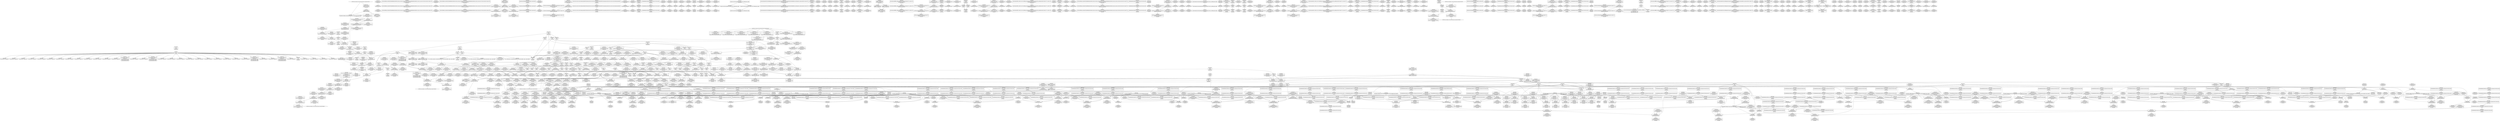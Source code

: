 digraph {
	CE0x562e150 [shape=record,shape=Mrecord,label="{CE0x562e150|cred_sid:cred|Function::cred_sid&Arg::cred::}"]
	CE0x560b7b0 [shape=record,shape=Mrecord,label="{CE0x560b7b0|_call_void_mcount()_#3|*SummSource*}"]
	CE0x55df7c0 [shape=record,shape=Mrecord,label="{CE0x55df7c0|_call_void_lockdep_rcu_suspicious(i8*_getelementptr_inbounds_(_25_x_i8_,_25_x_i8_*_.str3,_i32_0,_i32_0),_i32_208,_i8*_getelementptr_inbounds_(_41_x_i8_,_41_x_i8_*_.str44,_i32_0,_i32_0))_#10,_!dbg_!27732|security/selinux/hooks.c,208}"]
	CE0x55f76b0 [shape=record,shape=Mrecord,label="{CE0x55f76b0|_ret_i32_%call7,_!dbg_!27749|security/selinux/hooks.c,210|*SummSource*}"]
	CE0x5640fd0 [shape=record,shape=Mrecord,label="{CE0x5640fd0|__rcu_read_unlock:tmp5|include/linux/rcupdate.h,244|*SummSource*}"]
	CE0x56d9400 [shape=record,shape=Mrecord,label="{CE0x56d9400|i64*_getelementptr_inbounds_(_4_x_i64_,_4_x_i64_*___llvm_gcov_ctr129,_i64_0,_i64_0)|*Constant*}"]
	CE0x565ec70 [shape=record,shape=Mrecord,label="{CE0x565ec70|rcu_read_unlock:if.end|*SummSink*}"]
	CE0x5687c90 [shape=record,shape=Mrecord,label="{CE0x5687c90|__rcu_read_unlock:tmp6|include/linux/rcupdate.h,245|*SummSink*}"]
	CE0x56498a0 [shape=record,shape=Mrecord,label="{CE0x56498a0|_call_void_lockdep_rcu_suspicious(i8*_getelementptr_inbounds_(_25_x_i8_,_25_x_i8_*_.str45,_i32_0,_i32_0),_i32_934,_i8*_getelementptr_inbounds_(_44_x_i8_,_44_x_i8_*_.str47,_i32_0,_i32_0))_#10,_!dbg_!27726|include/linux/rcupdate.h,933}"]
	CE0x5640df0 [shape=record,shape=Mrecord,label="{CE0x5640df0|rcu_read_lock:tmp7|include/linux/rcupdate.h,882|*SummSink*}"]
	CE0x56979a0 [shape=record,shape=Mrecord,label="{CE0x56979a0|__rcu_read_unlock:tmp}"]
	CE0x561c940 [shape=record,shape=Mrecord,label="{CE0x561c940|rcu_lock_release:map|Function::rcu_lock_release&Arg::map::|*SummSource*}"]
	CE0x55ef270 [shape=record,shape=Mrecord,label="{CE0x55ef270|sock_has_perm:sk4|security/selinux/hooks.c,3974|*SummSource*}"]
	CE0x5682ea0 [shape=record,shape=Mrecord,label="{CE0x5682ea0|i64_ptrtoint_(i8*_blockaddress(_rcu_lock_acquire,_%__here)_to_i64)|*Constant*|*SummSource*}"]
	CE0x55e1d50 [shape=record,shape=Mrecord,label="{CE0x55e1d50|task_sid:tmp22|security/selinux/hooks.c,208|*SummSink*}"]
	CE0x56112a0 [shape=record,shape=Mrecord,label="{CE0x56112a0|rcu_read_lock:tmp3}"]
	CE0x561c670 [shape=record,shape=Mrecord,label="{CE0x561c670|rcu_lock_release:entry|*SummSink*}"]
	CE0x5638630 [shape=record,shape=Mrecord,label="{CE0x5638630|rcu_read_lock:tmp9|include/linux/rcupdate.h,882|*SummSink*}"]
	CE0x561cfb0 [shape=record,shape=Mrecord,label="{CE0x561cfb0|_ret_void,_!dbg_!27717|include/linux/rcupdate.h,424|*SummSink*}"]
	CE0x559e760 [shape=record,shape=Mrecord,label="{CE0x559e760|task_sid:tmp6|security/selinux/hooks.c,208|*SummSink*}"]
	CE0x55f1020 [shape=record,shape=Mrecord,label="{CE0x55f1020|i32_(i32,_i32,_i16,_i32,_%struct.common_audit_data*)*_bitcast_(i32_(i32,_i32,_i16,_i32,_%struct.common_audit_data.495*)*_avc_has_perm_to_i32_(i32,_i32,_i16,_i32,_%struct.common_audit_data*)*)|*Constant*}"]
	CE0x5656470 [shape=record,shape=Mrecord,label="{CE0x5656470|rcu_lock_acquire:indirectgoto|*SummSource*}"]
	CE0x560dbe0 [shape=record,shape=Mrecord,label="{CE0x560dbe0|task_sid:call3|security/selinux/hooks.c,208|*SummSource*}"]
	CE0x55f8b20 [shape=record,shape=Mrecord,label="{CE0x55f8b20|sock_has_perm:call|security/selinux/hooks.c,3967}"]
	CE0x5698930 [shape=record,shape=Mrecord,label="{CE0x5698930|rcu_lock_acquire:__here|*SummSource*}"]
	CE0x55a06f0 [shape=record,shape=Mrecord,label="{CE0x55a06f0|task_sid:call3|security/selinux/hooks.c,208}"]
	CE0x562d940 [shape=record,shape=Mrecord,label="{CE0x562d940|GLOBAL:cred_sid|*Constant*|*SummSource*}"]
	CE0x558ebe0 [shape=record,shape=Mrecord,label="{CE0x558ebe0|i64*_getelementptr_inbounds_(_11_x_i64_,_11_x_i64_*___llvm_gcov_ctr127,_i64_0,_i64_0)|*Constant*}"]
	CE0x559d8b0 [shape=record,shape=Mrecord,label="{CE0x559d8b0|sock_has_perm:sk_security|security/selinux/hooks.c,3964|*SummSource*}"]
	CE0x565c7b0 [shape=record,shape=Mrecord,label="{CE0x565c7b0|i8*_getelementptr_inbounds_(_44_x_i8_,_44_x_i8_*_.str47,_i32_0,_i32_0)|*Constant*}"]
	CE0x5617530 [shape=record,shape=Mrecord,label="{CE0x5617530|cred_sid:tmp6|security/selinux/hooks.c,197|*SummSource*}"]
	CE0x564af20 [shape=record,shape=Mrecord,label="{CE0x564af20|rcu_read_unlock:tmp5|include/linux/rcupdate.h,933}"]
	CE0x56b8e60 [shape=record,shape=Mrecord,label="{CE0x56b8e60|__rcu_read_unlock:bb|*SummSink*}"]
	CE0x5650a50 [shape=record,shape=Mrecord,label="{CE0x5650a50|_call_void_mcount()_#3|*SummSink*}"]
	CE0x5649cc0 [shape=record,shape=Mrecord,label="{CE0x5649cc0|_call_void_lockdep_rcu_suspicious(i8*_getelementptr_inbounds_(_25_x_i8_,_25_x_i8_*_.str45,_i32_0,_i32_0),_i32_934,_i8*_getelementptr_inbounds_(_44_x_i8_,_44_x_i8_*_.str47,_i32_0,_i32_0))_#10,_!dbg_!27726|include/linux/rcupdate.h,933|*SummSink*}"]
	CE0x559c7d0 [shape=record,shape=Mrecord,label="{CE0x559c7d0|get_current:tmp1|*SummSource*}"]
	CE0x561a360 [shape=record,shape=Mrecord,label="{CE0x561a360|task_sid:do.end}"]
	CE0x56ca7a0 [shape=record,shape=Mrecord,label="{CE0x56ca7a0|__preempt_count_add:bb|*SummSource*}"]
	CE0x557f280 [shape=record,shape=Mrecord,label="{CE0x557f280|task_sid:call|security/selinux/hooks.c,208|*SummSource*}"]
	CE0x55f4710 [shape=record,shape=Mrecord,label="{CE0x55f4710|8:_%struct.sock*,_:_SCME_26,27_}"]
	CE0x55fd360 [shape=record,shape=Mrecord,label="{CE0x55fd360|sock_has_perm:tmp5|security/selinux/hooks.c,3966}"]
	CE0x55b2f90 [shape=record,shape=Mrecord,label="{CE0x55b2f90|task_sid:tmp16|security/selinux/hooks.c,208|*SummSource*}"]
	CE0x5688040 [shape=record,shape=Mrecord,label="{CE0x5688040|__rcu_read_unlock:tmp7|include/linux/rcupdate.h,245|*SummSource*}"]
	CE0x55b8590 [shape=record,shape=Mrecord,label="{CE0x55b8590|i32_59|*Constant*}"]
	CE0x55f61d0 [shape=record,shape=Mrecord,label="{CE0x55f61d0|8:_%struct.sock*,_:_SCME_49,50_}"]
	CE0x5696930 [shape=record,shape=Mrecord,label="{CE0x5696930|rcu_lock_release:tmp7|*SummSource*}"]
	CE0x5648800 [shape=record,shape=Mrecord,label="{CE0x5648800|rcu_read_lock:tmp22|include/linux/rcupdate.h,884|*SummSink*}"]
	CE0x562ab30 [shape=record,shape=Mrecord,label="{CE0x562ab30|i64*_getelementptr_inbounds_(_4_x_i64_,_4_x_i64_*___llvm_gcov_ctr128,_i64_0,_i64_1)|*Constant*|*SummSink*}"]
	CE0x555f140 [shape=record,shape=Mrecord,label="{CE0x555f140|i32_0|*Constant*}"]
	CE0x564f5b0 [shape=record,shape=Mrecord,label="{CE0x564f5b0|rcu_read_unlock:tmp18|include/linux/rcupdate.h,933}"]
	CE0x55a0230 [shape=record,shape=Mrecord,label="{CE0x55a0230|task_sid:tmp1|*SummSource*}"]
	CE0x5619010 [shape=record,shape=Mrecord,label="{CE0x5619010|i8_1|*Constant*|*SummSource*}"]
	CE0x5657c10 [shape=record,shape=Mrecord,label="{CE0x5657c10|rcu_lock_acquire:tmp3|*SummSource*}"]
	CE0x55bdfa0 [shape=record,shape=Mrecord,label="{CE0x55bdfa0|sock_has_perm:ad|security/selinux/hooks.c, 3965|*SummSource*}"]
	CE0x565e970 [shape=record,shape=Mrecord,label="{CE0x565e970|rcu_read_unlock:if.then|*SummSink*}"]
	CE0x55edfb0 [shape=record,shape=Mrecord,label="{CE0x55edfb0|sock_has_perm:net1|security/selinux/hooks.c,3973}"]
	CE0x5601290 [shape=record,shape=Mrecord,label="{CE0x5601290|i64*_getelementptr_inbounds_(_11_x_i64_,_11_x_i64_*___llvm_gcov_ctr127,_i64_0,_i64_8)|*Constant*|*SummSink*}"]
	CE0x5648d30 [shape=record,shape=Mrecord,label="{CE0x5648d30|cred_sid:bb|*SummSink*}"]
	CE0x558c660 [shape=record,shape=Mrecord,label="{CE0x558c660|sock_has_perm:tmp9|security/selinux/hooks.c,3969|*SummSink*}"]
	CE0x5572560 [shape=record,shape=Mrecord,label="{CE0x5572560|selinux_socket_getsockopt:tmp2|*SummSource*}"]
	CE0x5617dc0 [shape=record,shape=Mrecord,label="{CE0x5617dc0|task_sid:tmp17|security/selinux/hooks.c,208|*SummSink*}"]
	CE0x556a500 [shape=record,shape=Mrecord,label="{CE0x556a500|selinux_socket_getsockopt:bb|*SummSource*}"]
	CE0x55721c0 [shape=record,shape=Mrecord,label="{CE0x55721c0|i32_22|*Constant*|*SummSink*}"]
	CE0x5620310 [shape=record,shape=Mrecord,label="{CE0x5620310|_call_void_mcount()_#3}"]
	CE0x55b2b70 [shape=record,shape=Mrecord,label="{CE0x55b2b70|rcu_read_lock:land.lhs.true2}"]
	CE0x564d430 [shape=record,shape=Mrecord,label="{CE0x564d430|rcu_read_unlock:tmp12|include/linux/rcupdate.h,933}"]
	CE0x561f060 [shape=record,shape=Mrecord,label="{CE0x561f060|__rcu_read_unlock:bb|*SummSource*}"]
	CE0x55f4ed0 [shape=record,shape=Mrecord,label="{CE0x55f4ed0|8:_%struct.sock*,_:_SCME_33,34_}"]
	CE0x568b500 [shape=record,shape=Mrecord,label="{CE0x568b500|__preempt_count_sub:val|Function::__preempt_count_sub&Arg::val::|*SummSource*}"]
	CE0x55b8b10 [shape=record,shape=Mrecord,label="{CE0x55b8b10|sock_has_perm:tmp13|security/selinux/hooks.c,3972}"]
	CE0x56862c0 [shape=record,shape=Mrecord,label="{CE0x56862c0|void_(i32*,_i32,_i32*)*_asm_addl_$1,_%gs:$0_,_*m,ri,*m,_dirflag_,_fpsr_,_flags_|*SummSource*}"]
	CE0x564dc40 [shape=record,shape=Mrecord,label="{CE0x564dc40|_call_void_lock_acquire(%struct.lockdep_map*_%map,_i32_0,_i32_0,_i32_2,_i32_0,_%struct.lockdep_map*_null,_i64_ptrtoint_(i8*_blockaddress(_rcu_lock_acquire,_%__here)_to_i64))_#10,_!dbg_!27716|include/linux/rcupdate.h,418|*SummSource*}"]
	CE0x5645190 [shape=record,shape=Mrecord,label="{CE0x5645190|i64*_getelementptr_inbounds_(_11_x_i64_,_11_x_i64_*___llvm_gcov_ctr127,_i64_0,_i64_9)|*Constant*}"]
	CE0x55a0f30 [shape=record,shape=Mrecord,label="{CE0x55a0f30|i64*_getelementptr_inbounds_(_6_x_i64_,_6_x_i64_*___llvm_gcov_ctr327,_i64_0,_i64_0)|*Constant*|*SummSink*}"]
	CE0x56812a0 [shape=record,shape=Mrecord,label="{CE0x56812a0|GLOBAL:lock_acquire|*Constant*|*SummSource*}"]
	CE0x55f7430 [shape=record,shape=Mrecord,label="{CE0x55f7430|task_sid:task|Function::task_sid&Arg::task::|*SummSink*}"]
	CE0x5618320 [shape=record,shape=Mrecord,label="{CE0x5618320|i64*_getelementptr_inbounds_(_13_x_i64_,_13_x_i64_*___llvm_gcov_ctr126,_i64_0,_i64_8)|*Constant*|*SummSink*}"]
	CE0x55f2b10 [shape=record,shape=Mrecord,label="{CE0x55f2b10|avc_has_perm:auditdata|Function::avc_has_perm&Arg::auditdata::|*SummSink*}"]
	CE0x561fc20 [shape=record,shape=Mrecord,label="{CE0x561fc20|rcu_lock_acquire:bb|*SummSink*}"]
	CE0x556c980 [shape=record,shape=Mrecord,label="{CE0x556c980|i32_5|*Constant*|*SummSink*}"]
	CE0x55df680 [shape=record,shape=Mrecord,label="{CE0x55df680|i8_1|*Constant*|*SummSink*}"]
	CE0x5654d50 [shape=record,shape=Mrecord,label="{CE0x5654d50|rcu_read_unlock:tmp14|include/linux/rcupdate.h,933}"]
	CE0x5578510 [shape=record,shape=Mrecord,label="{CE0x5578510|i64*_getelementptr_inbounds_(_2_x_i64_,_2_x_i64_*___llvm_gcov_ctr98,_i64_0,_i64_1)|*Constant*|*SummSink*}"]
	CE0x56497b0 [shape=record,shape=Mrecord,label="{CE0x56497b0|__rcu_read_lock:tmp4|include/linux/rcupdate.h,239|*SummSink*}"]
	CE0x556a190 [shape=record,shape=Mrecord,label="{CE0x556a190|i64*_getelementptr_inbounds_(_2_x_i64_,_2_x_i64_*___llvm_gcov_ctr365,_i64_0,_i64_1)|*Constant*|*SummSource*}"]
	CE0x5611720 [shape=record,shape=Mrecord,label="{CE0x5611720|__preempt_count_add:tmp6|./arch/x86/include/asm/preempt.h,73|*SummSink*}"]
	CE0x55b8b80 [shape=record,shape=Mrecord,label="{CE0x55b8b80|sock_has_perm:tmp13|security/selinux/hooks.c,3972|*SummSource*}"]
	CE0x5612c50 [shape=record,shape=Mrecord,label="{CE0x5612c50|i64_7|*Constant*}"]
	CE0x56183f0 [shape=record,shape=Mrecord,label="{CE0x56183f0|task_sid:tmp18|security/selinux/hooks.c,208}"]
	CE0x55f4b40 [shape=record,shape=Mrecord,label="{CE0x55f4b40|8:_%struct.sock*,_:_SCME_30,31_}"]
	CE0x564a8e0 [shape=record,shape=Mrecord,label="{CE0x564a8e0|i64*_getelementptr_inbounds_(_4_x_i64_,_4_x_i64_*___llvm_gcov_ctr130,_i64_0,_i64_2)|*Constant*|*SummSource*}"]
	CE0x55fd4c0 [shape=record,shape=Mrecord,label="{CE0x55fd4c0|sock_has_perm:tmp5|security/selinux/hooks.c,3966|*SummSource*}"]
	CE0x55f1730 [shape=record,shape=Mrecord,label="{CE0x55f1730|rcu_read_lock:tmp11|include/linux/rcupdate.h,882|*SummSource*}"]
	CE0x55f21d0 [shape=record,shape=Mrecord,label="{CE0x55f21d0|rcu_read_lock:call3|include/linux/rcupdate.h,882|*SummSource*}"]
	CE0x5645f00 [shape=record,shape=Mrecord,label="{CE0x5645f00|rcu_read_lock:tmp18|include/linux/rcupdate.h,882|*SummSource*}"]
	CE0x55700c0 [shape=record,shape=Mrecord,label="{CE0x55700c0|i64*_getelementptr_inbounds_(_2_x_i64_,_2_x_i64_*___llvm_gcov_ctr98,_i64_0,_i64_0)|*Constant*|*SummSink*}"]
	CE0x5697890 [shape=record,shape=Mrecord,label="{CE0x5697890|i64*_getelementptr_inbounds_(_4_x_i64_,_4_x_i64_*___llvm_gcov_ctr128,_i64_0,_i64_0)|*Constant*}"]
	CE0x5579360 [shape=record,shape=Mrecord,label="{CE0x5579360|i64*_getelementptr_inbounds_(_6_x_i64_,_6_x_i64_*___llvm_gcov_ctr327,_i64_0,_i64_0)|*Constant*|*SummSource*}"]
	CE0x562f070 [shape=record,shape=Mrecord,label="{CE0x562f070|rcu_read_unlock:entry}"]
	CE0x5619570 [shape=record,shape=Mrecord,label="{CE0x5619570|task_sid:do.body|*SummSource*}"]
	CE0x5599b60 [shape=record,shape=Mrecord,label="{CE0x5599b60|task_sid:land.lhs.true}"]
	CE0x5655910 [shape=record,shape=Mrecord,label="{CE0x5655910|rcu_lock_acquire:tmp1|*SummSource*}"]
	CE0x5578900 [shape=record,shape=Mrecord,label="{CE0x5578900|get_current:tmp4|./arch/x86/include/asm/current.h,14|*SummSource*}"]
	CE0x5696050 [shape=record,shape=Mrecord,label="{CE0x5696050|i64*_getelementptr_inbounds_(_4_x_i64_,_4_x_i64_*___llvm_gcov_ctr133,_i64_0,_i64_3)|*Constant*|*SummSource*}"]
	CE0x56074f0 [shape=record,shape=Mrecord,label="{CE0x56074f0|task_sid:tmp8|security/selinux/hooks.c,208|*SummSource*}"]
	CE0x5644470 [shape=record,shape=Mrecord,label="{CE0x5644470|i32_883|*Constant*|*SummSource*}"]
	CE0x5614f00 [shape=record,shape=Mrecord,label="{CE0x5614f00|i64_4|*Constant*|*SummSink*}"]
	CE0x55f55f0 [shape=record,shape=Mrecord,label="{CE0x55f55f0|8:_%struct.sock*,_:_SCME_39,40_}"]
	CE0x56d9180 [shape=record,shape=Mrecord,label="{CE0x56d9180|i32_0|*Constant*}"]
	CE0x55fade0 [shape=record,shape=Mrecord,label="{CE0x55fade0|GLOBAL:__llvm_gcov_ctr327|Global_var:__llvm_gcov_ctr327|*SummSource*}"]
	CE0x5649160 [shape=record,shape=Mrecord,label="{CE0x5649160|__preempt_count_add:val|Function::__preempt_count_add&Arg::val::}"]
	CE0x56009a0 [shape=record,shape=Mrecord,label="{CE0x56009a0|rcu_read_lock:tmp16|include/linux/rcupdate.h,882|*SummSource*}"]
	CE0x5632cb0 [shape=record,shape=Mrecord,label="{CE0x5632cb0|cred_sid:sid|security/selinux/hooks.c,197|*SummSink*}"]
	CE0x5612300 [shape=record,shape=Mrecord,label="{CE0x5612300|_call_void_mcount()_#3}"]
	CE0x557f130 [shape=record,shape=Mrecord,label="{CE0x557f130|task_sid:call|security/selinux/hooks.c,208}"]
	CE0x5618d70 [shape=record,shape=Mrecord,label="{CE0x5618d70|i8_1|*Constant*}"]
	CE0x5619b80 [shape=record,shape=Mrecord,label="{CE0x5619b80|task_sid:do.body5}"]
	CE0x5694140 [shape=record,shape=Mrecord,label="{CE0x5694140|__preempt_count_add:tmp1}"]
	CE0x55f9d40 [shape=record,shape=Mrecord,label="{CE0x55f9d40|sock_has_perm:tmp6|security/selinux/hooks.c,3969|*SummSink*}"]
	CE0x565eb80 [shape=record,shape=Mrecord,label="{CE0x565eb80|rcu_read_unlock:if.end|*SummSource*}"]
	CE0x55a4500 [shape=record,shape=Mrecord,label="{CE0x55a4500|_ret_i32_%call1,_!dbg_!27717|security/selinux/hooks.c,4248|*SummSink*}"]
	CE0x555edd0 [shape=record,shape=Mrecord,label="{CE0x555edd0|i64*_getelementptr_inbounds_(_2_x_i64_,_2_x_i64_*___llvm_gcov_ctr365,_i64_0,_i64_0)|*Constant*|*SummSource*}"]
	CE0x569b530 [shape=record,shape=Mrecord,label="{CE0x569b530|i64*_getelementptr_inbounds_(_4_x_i64_,_4_x_i64_*___llvm_gcov_ctr130,_i64_0,_i64_0)|*Constant*}"]
	CE0x55fd7e0 [shape=record,shape=Mrecord,label="{CE0x55fd7e0|i8_0|*Constant*}"]
	CE0x55a6890 [shape=record,shape=Mrecord,label="{CE0x55a6890|_ret_i32_%retval.0,_!dbg_!27740|security/selinux/hooks.c,3977|*SummSource*}"]
	CE0x5571940 [shape=record,shape=Mrecord,label="{CE0x5571940|task_sid:tobool|security/selinux/hooks.c,208|*SummSink*}"]
	CE0x55fa680 [shape=record,shape=Mrecord,label="{CE0x55fa680|i64_2|*Constant*|*SummSource*}"]
	CE0x561c6e0 [shape=record,shape=Mrecord,label="{CE0x561c6e0|rcu_lock_release:map|Function::rcu_lock_release&Arg::map::}"]
	CE0x56b2350 [shape=record,shape=Mrecord,label="{CE0x56b2350|__rcu_read_unlock:tmp3|*SummSource*}"]
	CE0x55ea470 [shape=record,shape=Mrecord,label="{CE0x55ea470|i64*_getelementptr_inbounds_(_4_x_i64_,_4_x_i64_*___llvm_gcov_ctr135,_i64_0,_i64_3)|*Constant*|*SummSink*}"]
	CE0x70f1720 [shape=record,shape=Mrecord,label="{CE0x70f1720|GLOBAL:sock_has_perm|*Constant*}"]
	CE0x56cb490 [shape=record,shape=Mrecord,label="{CE0x56cb490|__preempt_count_add:do.body|*SummSink*}"]
	CE0x5686bb0 [shape=record,shape=Mrecord,label="{CE0x5686bb0|i64*_getelementptr_inbounds_(_4_x_i64_,_4_x_i64_*___llvm_gcov_ctr133,_i64_0,_i64_2)|*Constant*|*SummSink*}"]
	CE0x56496d0 [shape=record,shape=Mrecord,label="{CE0x56496d0|__rcu_read_lock:tmp4|include/linux/rcupdate.h,239}"]
	CE0x556cfb0 [shape=record,shape=Mrecord,label="{CE0x556cfb0|COLLAPSED:_GCMRE___llvm_gcov_ctr365_internal_global_2_x_i64_zeroinitializer:_elem_0:default:}"]
	CE0x569f730 [shape=record,shape=Mrecord,label="{CE0x569f730|GLOBAL:__preempt_count|Global_var:__preempt_count}"]
	CE0x557f540 [shape=record,shape=Mrecord,label="{CE0x557f540|rcu_read_lock:call|include/linux/rcupdate.h,882|*SummSink*}"]
	CE0x562d800 [shape=record,shape=Mrecord,label="{CE0x562d800|task_sid:call7|security/selinux/hooks.c,208|*SummSource*}"]
	CE0x5626d70 [shape=record,shape=Mrecord,label="{CE0x5626d70|_call_void_asm_sideeffect_,_memory_,_dirflag_,_fpsr_,_flags_()_#3,_!dbg_!27711,_!srcloc_!27714|include/linux/rcupdate.h,244|*SummSink*}"]
	CE0x55e1370 [shape=record,shape=Mrecord,label="{CE0x55e1370|task_sid:tmp21|security/selinux/hooks.c,208|*SummSink*}"]
	CE0x55f34d0 [shape=record,shape=Mrecord,label="{CE0x55f34d0|8:_%struct.sock*,_:_SCME_0,4_|*MultipleSource*|security/selinux/hooks.c, 3966|security/selinux/hooks.c,3966|security/selinux/hooks.c,3966}"]
	CE0x565c820 [shape=record,shape=Mrecord,label="{CE0x565c820|i8*_getelementptr_inbounds_(_44_x_i8_,_44_x_i8_*_.str47,_i32_0,_i32_0)|*Constant*|*SummSource*}"]
	CE0x564a410 [shape=record,shape=Mrecord,label="{CE0x564a410|rcu_lock_release:tmp2|*SummSink*}"]
	CE0x564bab0 [shape=record,shape=Mrecord,label="{CE0x564bab0|rcu_read_unlock:call|include/linux/rcupdate.h,933}"]
	CE0x562a110 [shape=record,shape=Mrecord,label="{CE0x562a110|_call_void___preempt_count_sub(i32_1)_#10,_!dbg_!27715|include/linux/rcupdate.h,244|*SummSink*}"]
	CE0x55f6d40 [shape=record,shape=Mrecord,label="{CE0x55f6d40|GLOBAL:task_sid|*Constant*|*SummSource*}"]
	CE0x559f8d0 [shape=record,shape=Mrecord,label="{CE0x559f8d0|rcu_read_unlock:land.lhs.true2}"]
	CE0x555eb40 [shape=record,shape=Mrecord,label="{CE0x555eb40|selinux_socket_getsockopt:sock|Function::selinux_socket_getsockopt&Arg::sock::|*SummSink*}"]
	CE0x558d6a0 [shape=record,shape=Mrecord,label="{CE0x558d6a0|sock_has_perm:cmp|security/selinux/hooks.c,3969}"]
	CE0x56cf3a0 [shape=record,shape=Mrecord,label="{CE0x56cf3a0|__preempt_count_sub:do.body|*SummSink*}"]
	CE0x5696f90 [shape=record,shape=Mrecord,label="{CE0x5696f90|GLOBAL:__preempt_count|Global_var:__preempt_count}"]
	CE0x5573b70 [shape=record,shape=Mrecord,label="{CE0x5573b70|avc_has_perm:tsid|Function::avc_has_perm&Arg::tsid::}"]
	CE0x55ed7c0 [shape=record,shape=Mrecord,label="{CE0x55ed7c0|sock_has_perm:u|security/selinux/hooks.c,3973|*SummSource*}"]
	CE0x55f5e40 [shape=record,shape=Mrecord,label="{CE0x55f5e40|8:_%struct.sock*,_:_SCME_46,47_}"]
	CE0x55708d0 [shape=record,shape=Mrecord,label="{CE0x55708d0|GLOBAL:current_task|Global_var:current_task}"]
	CE0x5696aa0 [shape=record,shape=Mrecord,label="{CE0x5696aa0|i8*_undef|*Constant*}"]
	CE0x5590610 [shape=record,shape=Mrecord,label="{CE0x5590610|i32_59|*Constant*|*SummSink*}"]
	CE0x562b650 [shape=record,shape=Mrecord,label="{CE0x562b650|task_sid:tmp25|security/selinux/hooks.c,208}"]
	CE0x56a0790 [shape=record,shape=Mrecord,label="{CE0x56a0790|__preempt_count_sub:sub|./arch/x86/include/asm/preempt.h,77}"]
	CE0x5610210 [shape=record,shape=Mrecord,label="{CE0x5610210|GLOBAL:__llvm_gcov_ctr132|Global_var:__llvm_gcov_ctr132|*SummSink*}"]
	CE0x5616d10 [shape=record,shape=Mrecord,label="{CE0x5616d10|cred_sid:tmp}"]
	CE0x5624a60 [shape=record,shape=Mrecord,label="{CE0x5624a60|__preempt_count_sub:entry|*SummSource*}"]
	CE0x5586120 [shape=record,shape=Mrecord,label="{CE0x5586120|_call_void_rcu_read_lock()_#10,_!dbg_!27712|security/selinux/hooks.c,207|*SummSink*}"]
	CE0x558a9e0 [shape=record,shape=Mrecord,label="{CE0x558a9e0|get_current:tmp3|*SummSource*}"]
	CE0x55b9210 [shape=record,shape=Mrecord,label="{CE0x55b9210|sock_has_perm:tmp14|security/selinux/hooks.c,3972|*SummSource*}"]
	CE0x5684840 [shape=record,shape=Mrecord,label="{CE0x5684840|__rcu_read_unlock:do.end}"]
	CE0x559daf0 [shape=record,shape=Mrecord,label="{CE0x559daf0|sock_has_perm:cleanup|*SummSource*}"]
	CE0x55e4150 [shape=record,shape=Mrecord,label="{CE0x55e4150|i64*_getelementptr_inbounds_(_4_x_i64_,_4_x_i64_*___llvm_gcov_ctr129,_i64_0,_i64_1)|*Constant*}"]
	CE0x5687aa0 [shape=record,shape=Mrecord,label="{CE0x5687aa0|__rcu_read_unlock:tmp6|include/linux/rcupdate.h,245}"]
	CE0x55902c0 [shape=record,shape=Mrecord,label="{CE0x55902c0|sock_has_perm:tmp1}"]
	CE0x732fab0 [shape=record,shape=Mrecord,label="{CE0x732fab0|selinux_socket_getsockopt:call1|security/selinux/hooks.c,4248|*SummSource*}"]
	CE0x5617e90 [shape=record,shape=Mrecord,label="{CE0x5617e90|i64*_getelementptr_inbounds_(_13_x_i64_,_13_x_i64_*___llvm_gcov_ctr126,_i64_0,_i64_8)|*Constant*|*SummSource*}"]
	CE0x5647aa0 [shape=record,shape=Mrecord,label="{CE0x5647aa0|i64*_getelementptr_inbounds_(_11_x_i64_,_11_x_i64_*___llvm_gcov_ctr127,_i64_0,_i64_10)|*Constant*}"]
	CE0x5681df0 [shape=record,shape=Mrecord,label="{CE0x5681df0|_call_void_asm_addl_$1,_%gs:$0_,_*m,ri,*m,_dirflag_,_fpsr_,_flags_(i32*___preempt_count,_i32_%sub,_i32*___preempt_count)_#3,_!dbg_!27717,_!srcloc_!27718|./arch/x86/include/asm/preempt.h,77}"]
	CE0x5627490 [shape=record,shape=Mrecord,label="{CE0x5627490|__rcu_read_lock:tmp2}"]
	CE0x561aae0 [shape=record,shape=Mrecord,label="{CE0x561aae0|task_sid:tmp|*SummSource*}"]
	CE0x562dee0 [shape=record,shape=Mrecord,label="{CE0x562dee0|cred_sid:entry|*SummSource*}"]
	CE0x5696710 [shape=record,shape=Mrecord,label="{CE0x5696710|rcu_lock_release:tmp7}"]
	CE0x55f3540 [shape=record,shape=Mrecord,label="{CE0x55f3540|8:_%struct.sock*,_:_SCME_8,16_|*MultipleSource*|security/selinux/hooks.c, 3966|security/selinux/hooks.c,3966|security/selinux/hooks.c,3966}"]
	CE0x55a9fc0 [shape=record,shape=Mrecord,label="{CE0x55a9fc0|sock_has_perm:sk|Function::sock_has_perm&Arg::sk::|*SummSource*}"]
	CE0x5651080 [shape=record,shape=Mrecord,label="{CE0x5651080|GLOBAL:rcu_read_unlock.__warned|Global_var:rcu_read_unlock.__warned|*SummSource*}"]
	CE0x5600110 [shape=record,shape=Mrecord,label="{CE0x5600110|rcu_read_lock:tmp14|include/linux/rcupdate.h,882|*SummSink*}"]
	CE0x5687570 [shape=record,shape=Mrecord,label="{CE0x5687570|i64*_getelementptr_inbounds_(_4_x_i64_,_4_x_i64_*___llvm_gcov_ctr130,_i64_0,_i64_0)|*Constant*|*SummSource*}"]
	CE0x557c5f0 [shape=record,shape=Mrecord,label="{CE0x557c5f0|GLOBAL:lock_release|*Constant*}"]
	CE0x555ed20 [shape=record,shape=Mrecord,label="{CE0x555ed20|i64_1|*Constant*|*SummSink*}"]
	CE0x565e5a0 [shape=record,shape=Mrecord,label="{CE0x565e5a0|rcu_read_unlock:do.body}"]
	CE0x56116b0 [shape=record,shape=Mrecord,label="{CE0x56116b0|__preempt_count_add:tmp6|./arch/x86/include/asm/preempt.h,73|*SummSource*}"]
	CE0x55f1a20 [shape=record,shape=Mrecord,label="{CE0x55f1a20|rcu_read_lock:tmp12|include/linux/rcupdate.h,882}"]
	CE0x55f29c0 [shape=record,shape=Mrecord,label="{CE0x55f29c0|avc_has_perm:auditdata|Function::avc_has_perm&Arg::auditdata::|*SummSource*}"]
	CE0x56b65f0 [shape=record,shape=Mrecord,label="{CE0x56b65f0|i64*_getelementptr_inbounds_(_4_x_i64_,_4_x_i64_*___llvm_gcov_ctr134,_i64_0,_i64_0)|*Constant*}"]
	CE0x5598040 [shape=record,shape=Mrecord,label="{CE0x5598040|sock_has_perm:tmp19|security/selinux/hooks.c,3977|*SummSource*}"]
	CE0x5592690 [shape=record,shape=Mrecord,label="{CE0x5592690|selinux_socket_getsockopt:tmp4|*LoadInst*|security/selinux/hooks.c,4248}"]
	CE0x55fd640 [shape=record,shape=Mrecord,label="{CE0x55fd640|sock_has_perm:tmp5|security/selinux/hooks.c,3966|*SummSink*}"]
	CE0x557c750 [shape=record,shape=Mrecord,label="{CE0x557c750|_call_void_mcount()_#3}"]
	CE0x55e9d50 [shape=record,shape=Mrecord,label="{CE0x55e9d50|void_(i32*,_i32,_i32*)*_asm_addl_$1,_%gs:$0_,_*m,ri,*m,_dirflag_,_fpsr_,_flags_}"]
	CE0x5696e30 [shape=record,shape=Mrecord,label="{CE0x5696e30|void_(i32*,_i32,_i32*)*_asm_addl_$1,_%gs:$0_,_*m,ri,*m,_dirflag_,_fpsr_,_flags_}"]
	CE0x555f740 [shape=record,shape=Mrecord,label="{CE0x555f740|i64*_getelementptr_inbounds_(_2_x_i64_,_2_x_i64_*___llvm_gcov_ctr365,_i64_0,_i64_1)|*Constant*}"]
	CE0x56a0e90 [shape=record,shape=Mrecord,label="{CE0x56a0e90|i64*_getelementptr_inbounds_(_4_x_i64_,_4_x_i64_*___llvm_gcov_ctr129,_i64_0,_i64_2)|*Constant*|*SummSource*}"]
	CE0x55e3960 [shape=record,shape=Mrecord,label="{CE0x55e3960|__preempt_count_add:do.body}"]
	CE0x5612d20 [shape=record,shape=Mrecord,label="{CE0x5612d20|i64_7|*Constant*|*SummSource*}"]
	CE0x55f4da0 [shape=record,shape=Mrecord,label="{CE0x55f4da0|8:_%struct.sock*,_:_SCME_32,33_}"]
	CE0x55facb0 [shape=record,shape=Mrecord,label="{CE0x55facb0|GLOBAL:__llvm_gcov_ctr327|Global_var:__llvm_gcov_ctr327}"]
	CE0x560c8b0 [shape=record,shape=Mrecord,label="{CE0x560c8b0|rcu_read_lock:tmp10|include/linux/rcupdate.h,882}"]
	CE0x55fb3d0 [shape=record,shape=Mrecord,label="{CE0x55fb3d0|sock_has_perm:tmp8|security/selinux/hooks.c,3969}"]
	CE0x5646a70 [shape=record,shape=Mrecord,label="{CE0x5646a70|_call_void_lockdep_rcu_suspicious(i8*_getelementptr_inbounds_(_25_x_i8_,_25_x_i8_*_.str45,_i32_0,_i32_0),_i32_883,_i8*_getelementptr_inbounds_(_42_x_i8_,_42_x_i8_*_.str46,_i32_0,_i32_0))_#10,_!dbg_!27728|include/linux/rcupdate.h,882|*SummSink*}"]
	CE0x55b39a0 [shape=record,shape=Mrecord,label="{CE0x55b39a0|task_sid:tmp3}"]
	CE0x5570940 [shape=record,shape=Mrecord,label="{CE0x5570940|GLOBAL:current_task|Global_var:current_task|*SummSource*}"]
	CE0x55e0040 [shape=record,shape=Mrecord,label="{CE0x55e0040|i8*_getelementptr_inbounds_(_41_x_i8_,_41_x_i8_*_.str44,_i32_0,_i32_0)|*Constant*|*SummSource*}"]
	CE0x5573470 [shape=record,shape=Mrecord,label="{CE0x5573470|get_current:bb|*SummSink*}"]
	CE0x5615250 [shape=record,shape=Mrecord,label="{CE0x5615250|_ret_void,_!dbg_!27717|include/linux/rcupdate.h,240|*SummSource*}"]
	CE0x557f050 [shape=record,shape=Mrecord,label="{CE0x557f050|rcu_read_unlock:call|include/linux/rcupdate.h,933|*SummSource*}"]
	CE0x556dad0 [shape=record,shape=Mrecord,label="{CE0x556dad0|_call_void_mcount()_#3|*SummSink*}"]
	CE0x5578860 [shape=record,shape=Mrecord,label="{CE0x5578860|i64*_getelementptr_inbounds_(_2_x_i64_,_2_x_i64_*___llvm_gcov_ctr98,_i64_0,_i64_1)|*Constant*|*SummSource*}"]
	CE0x562f460 [shape=record,shape=Mrecord,label="{CE0x562f460|rcu_read_unlock:entry|*SummSink*}"]
	CE0x55a1040 [shape=record,shape=Mrecord,label="{CE0x55a1040|COLLAPSED:_GCMRE___llvm_gcov_ctr327_internal_global_6_x_i64_zeroinitializer:_elem_0:default:}"]
	CE0x55f8c40 [shape=record,shape=Mrecord,label="{CE0x55f8c40|sock_has_perm:call|security/selinux/hooks.c,3967|*SummSource*}"]
	CE0x55eeea0 [shape=record,shape=Mrecord,label="{CE0x55eeea0|sock_has_perm:tmp15|security/selinux/hooks.c,3974|*SummSource*}"]
	CE0x55f73c0 [shape=record,shape=Mrecord,label="{CE0x55f73c0|task_sid:task|Function::task_sid&Arg::task::|*SummSource*}"]
	CE0x56258a0 [shape=record,shape=Mrecord,label="{CE0x56258a0|i8*_undef|*Constant*}"]
	CE0x563deb0 [shape=record,shape=Mrecord,label="{CE0x563deb0|_call_void_mcount()_#3|*SummSource*}"]
	CE0x559e6f0 [shape=record,shape=Mrecord,label="{CE0x559e6f0|task_sid:tmp6|security/selinux/hooks.c,208|*SummSource*}"]
	CE0x56d91f0 [shape=record,shape=Mrecord,label="{CE0x56d91f0|__preempt_count_add:bb|*SummSink*}"]
	CE0x55e7b00 [shape=record,shape=Mrecord,label="{CE0x55e7b00|i64*_getelementptr_inbounds_(_4_x_i64_,_4_x_i64_*___llvm_gcov_ctr135,_i64_0,_i64_2)|*Constant*}"]
	CE0x5637320 [shape=record,shape=Mrecord,label="{CE0x5637320|rcu_read_unlock:tmp10|include/linux/rcupdate.h,933}"]
	CE0x5619830 [shape=record,shape=Mrecord,label="{CE0x5619830|task_sid:land.lhs.true2|*SummSink*}"]
	CE0x556cae0 [shape=record,shape=Mrecord,label="{CE0x556cae0|selinux_socket_getsockopt:tmp}"]
	CE0x5589090 [shape=record,shape=Mrecord,label="{CE0x5589090|%struct.task_struct*_(%struct.task_struct**)*_asm_movq_%gs:$_1:P_,$0_,_r,im,_dirflag_,_fpsr_,_flags_|*SummSource*}"]
	CE0x5625330 [shape=record,shape=Mrecord,label="{CE0x5625330|rcu_lock_acquire:tmp6|*SummSink*}"]
	CE0x560b850 [shape=record,shape=Mrecord,label="{CE0x560b850|_call_void_mcount()_#3|*SummSink*}"]
	CE0x55fa970 [shape=record,shape=Mrecord,label="{CE0x55fa970|sock_has_perm:tmp7|security/selinux/hooks.c,3969|*SummSink*}"]
	CE0x560f0a0 [shape=record,shape=Mrecord,label="{CE0x560f0a0|task_sid:tmp1|*SummSink*}"]
	CE0x56837e0 [shape=record,shape=Mrecord,label="{CE0x56837e0|i64*_getelementptr_inbounds_(_4_x_i64_,_4_x_i64_*___llvm_gcov_ctr130,_i64_0,_i64_3)|*Constant*|*SummSink*}"]
	CE0x559cd40 [shape=record,shape=Mrecord,label="{CE0x559cd40|COLLAPSED:_GCMRE___llvm_gcov_ctr127_internal_global_11_x_i64_zeroinitializer:_elem_0:default:}"]
	CE0x5635050 [shape=record,shape=Mrecord,label="{CE0x5635050|rcu_read_unlock:tmp4|include/linux/rcupdate.h,933}"]
	CE0x56195e0 [shape=record,shape=Mrecord,label="{CE0x56195e0|task_sid:do.body|*SummSink*}"]
	CE0x559ea10 [shape=record,shape=Mrecord,label="{CE0x559ea10|i64_0|*Constant*}"]
	CE0x55e6420 [shape=record,shape=Mrecord,label="{CE0x55e6420|__preempt_count_add:tmp1|*SummSource*}"]
	CE0x561a290 [shape=record,shape=Mrecord,label="{CE0x561a290|task_sid:do.end6|*SummSink*}"]
	CE0x55fc8c0 [shape=record,shape=Mrecord,label="{CE0x55fc8c0|i64*_getelementptr_inbounds_(_6_x_i64_,_6_x_i64_*___llvm_gcov_ctr327,_i64_0,_i64_4)|*Constant*|*SummSink*}"]
	CE0x561e210 [shape=record,shape=Mrecord,label="{CE0x561e210|GLOBAL:rcu_lock_release|*Constant*}"]
	CE0x5605d90 [shape=record,shape=Mrecord,label="{CE0x5605d90|task_sid:tmp15|security/selinux/hooks.c,208}"]
	CE0x555f530 [shape=record,shape=Mrecord,label="{CE0x555f530|_ret_%struct.task_struct*_%tmp4,_!dbg_!27714|./arch/x86/include/asm/current.h,14|*SummSink*}"]
	CE0x5576c20 [shape=record,shape=Mrecord,label="{CE0x5576c20|COLLAPSED:_GCMRE___llvm_gcov_ctr98_internal_global_2_x_i64_zeroinitializer:_elem_0:default:}"]
	CE0x56525f0 [shape=record,shape=Mrecord,label="{CE0x56525f0|rcu_lock_acquire:tmp2|*SummSource*}"]
	CE0x56ca880 [shape=record,shape=Mrecord,label="{CE0x56ca880|i64*_getelementptr_inbounds_(_4_x_i64_,_4_x_i64_*___llvm_gcov_ctr135,_i64_0,_i64_2)|*Constant*|*SummSource*}"]
	CE0x561ca00 [shape=record,shape=Mrecord,label="{CE0x561ca00|rcu_lock_release:map|Function::rcu_lock_release&Arg::map::|*SummSink*}"]
	CE0x561e8c0 [shape=record,shape=Mrecord,label="{CE0x561e8c0|__rcu_read_lock:tmp2|*SummSource*}"]
	CE0x5657100 [shape=record,shape=Mrecord,label="{CE0x5657100|rcu_read_unlock:tmp11|include/linux/rcupdate.h,933}"]
	CE0x569f180 [shape=record,shape=Mrecord,label="{CE0x569f180|i64*_getelementptr_inbounds_(_4_x_i64_,_4_x_i64_*___llvm_gcov_ctr129,_i64_0,_i64_3)|*Constant*|*SummSink*}"]
	CE0x55a0660 [shape=record,shape=Mrecord,label="{CE0x55a0660|task_sid:tmp12|security/selinux/hooks.c,208|*SummSink*}"]
	CE0x561ad80 [shape=record,shape=Mrecord,label="{CE0x561ad80|i64*_getelementptr_inbounds_(_11_x_i64_,_11_x_i64_*___llvm_gcov_ctr132,_i64_0,_i64_10)|*Constant*|*SummSource*}"]
	"CONST[source:0(mediator),value:2(dynamic)][purpose:{object}][SnkIdx:2]"
	CE0x55b03a0 [shape=record,shape=Mrecord,label="{CE0x55b03a0|task_sid:tmp5|security/selinux/hooks.c,208|*SummSink*}"]
	CE0x5608b20 [shape=record,shape=Mrecord,label="{CE0x5608b20|_call_void_mcount()_#3|*SummSink*}"]
	CE0x55fa800 [shape=record,shape=Mrecord,label="{CE0x55fa800|i64_2|*Constant*|*SummSink*}"]
	CE0x560a380 [shape=record,shape=Mrecord,label="{CE0x560a380|GLOBAL:task_sid.__warned|Global_var:task_sid.__warned}"]
	CE0x563e2e0 [shape=record,shape=Mrecord,label="{CE0x563e2e0|__preempt_count_sub:do.body}"]
	CE0x561a1f0 [shape=record,shape=Mrecord,label="{CE0x561a1f0|task_sid:do.end6|*SummSource*}"]
	CE0x565c2f0 [shape=record,shape=Mrecord,label="{CE0x565c2f0|i32_934|*Constant*|*SummSink*}"]
	CE0x55f0d80 [shape=record,shape=Mrecord,label="{CE0x55f0d80|sock_has_perm:call6|security/selinux/hooks.c,3976|*SummSource*}"]
	CE0x5645cb0 [shape=record,shape=Mrecord,label="{CE0x5645cb0|rcu_read_lock:tmp18|include/linux/rcupdate.h,882}"]
	CE0x564c0f0 [shape=record,shape=Mrecord,label="{CE0x564c0f0|__rcu_read_lock:tmp7|include/linux/rcupdate.h,240|*SummSink*}"]
	CE0x56328b0 [shape=record,shape=Mrecord,label="{CE0x56328b0|rcu_read_lock:call|include/linux/rcupdate.h,882}"]
	CE0x56d2820 [shape=record,shape=Mrecord,label="{CE0x56d2820|__preempt_count_sub:tmp3}"]
	CE0x56200f0 [shape=record,shape=Mrecord,label="{CE0x56200f0|rcu_lock_release:__here}"]
	CE0x55fc2a0 [shape=record,shape=Mrecord,label="{CE0x55fc2a0|sock_has_perm:tmp12|security/selinux/hooks.c,3970|*SummSink*}"]
	CE0x55a8db0 [shape=record,shape=Mrecord,label="{CE0x55a8db0|sock_has_perm:sk|Function::sock_has_perm&Arg::sk::|*SummSink*}"]
	CE0x560eb80 [shape=record,shape=Mrecord,label="{CE0x560eb80|task_sid:tmp10|security/selinux/hooks.c,208}"]
	CE0x561ea00 [shape=record,shape=Mrecord,label="{CE0x561ea00|__rcu_read_lock:tmp3}"]
	CE0x5625730 [shape=record,shape=Mrecord,label="{CE0x5625730|rcu_lock_acquire:tmp7|*SummSource*}"]
	CE0x5647670 [shape=record,shape=Mrecord,label="{CE0x5647670|rcu_read_lock:tmp21|include/linux/rcupdate.h,884}"]
	CE0x56007f0 [shape=record,shape=Mrecord,label="{CE0x56007f0|rcu_read_lock:tmp16|include/linux/rcupdate.h,882}"]
	CE0x562de10 [shape=record,shape=Mrecord,label="{CE0x562de10|cred_sid:entry}"]
	CE0x56d8a70 [shape=record,shape=Mrecord,label="{CE0x56d8a70|__preempt_count_sub:tmp3|*SummSink*}"]
	CE0x562e840 [shape=record,shape=Mrecord,label="{CE0x562e840|_ret_i32_%tmp6,_!dbg_!27716|security/selinux/hooks.c,197|*SummSink*}"]
	CE0x5645a30 [shape=record,shape=Mrecord,label="{CE0x5645a30|rcu_read_lock:tmp17|include/linux/rcupdate.h,882|*SummSource*}"]
	CE0x568b610 [shape=record,shape=Mrecord,label="{CE0x568b610|__preempt_count_sub:val|Function::__preempt_count_sub&Arg::val::|*SummSink*}"]
	CE0x55e2fe0 [shape=record,shape=Mrecord,label="{CE0x55e2fe0|i32_208|*Constant*|*SummSource*}"]
	CE0x55b8450 [shape=record,shape=Mrecord,label="{CE0x55b8450|sock_has_perm:if.then|*SummSink*}"]
	CE0x557df80 [shape=record,shape=Mrecord,label="{CE0x557df80|get_current:tmp|*SummSource*}"]
	CE0x55af960 [shape=record,shape=Mrecord,label="{CE0x55af960|task_sid:real_cred|security/selinux/hooks.c,208}"]
	CE0x55edb10 [shape=record,shape=Mrecord,label="{CE0x55edb10|sock_has_perm:tmp17|security/selinux/hooks.c,3976|*SummSource*}"]
	CE0x55b2390 [shape=record,shape=Mrecord,label="{CE0x55b2390|i64_1|*Constant*}"]
	CE0x562ecf0 [shape=record,shape=Mrecord,label="{CE0x562ecf0|_call_void_rcu_read_unlock()_#10,_!dbg_!27748|security/selinux/hooks.c,209|*SummSource*}"]
	CE0x559e090 [shape=record,shape=Mrecord,label="{CE0x559e090|_call_void___rcu_read_lock()_#10,_!dbg_!27710|include/linux/rcupdate.h,879|*SummSink*}"]
	CE0x55b84f0 [shape=record,shape=Mrecord,label="{CE0x55b84f0|i64*_getelementptr_inbounds_(_6_x_i64_,_6_x_i64_*___llvm_gcov_ctr327,_i64_0,_i64_0)|*Constant*}"]
	CE0x56940d0 [shape=record,shape=Mrecord,label="{CE0x56940d0|i64_1|*Constant*}"]
	CE0x560e940 [shape=record,shape=Mrecord,label="{CE0x560e940|i64_5|*Constant*|*SummSource*}"]
	CE0x5683770 [shape=record,shape=Mrecord,label="{CE0x5683770|rcu_lock_acquire:tmp6}"]
	CE0x565e4e0 [shape=record,shape=Mrecord,label="{CE0x565e4e0|rcu_read_unlock:do.end|*SummSink*}"]
	CE0x5614680 [shape=record,shape=Mrecord,label="{CE0x5614680|task_sid:tmp2}"]
	CE0x56d27b0 [shape=record,shape=Mrecord,label="{CE0x56d27b0|__preempt_count_sub:tmp2|*SummSink*}"]
	CE0x55fcee0 [shape=record,shape=Mrecord,label="{CE0x55fcee0|sock_has_perm:tmp3|security/selinux/hooks.c,3964|*SummSink*}"]
	CE0x565c8d0 [shape=record,shape=Mrecord,label="{CE0x565c8d0|i8*_getelementptr_inbounds_(_44_x_i8_,_44_x_i8_*_.str47,_i32_0,_i32_0)|*Constant*|*SummSink*}"]
	CE0x562feb0 [shape=record,shape=Mrecord,label="{CE0x562feb0|rcu_read_lock:if.then}"]
	CE0x55ad610 [shape=record,shape=Mrecord,label="{CE0x55ad610|i64*_getelementptr_inbounds_(_4_x_i64_,_4_x_i64_*___llvm_gcov_ctr130,_i64_0,_i64_0)|*Constant*|*SummSink*}"]
	CE0x563dfb0 [shape=record,shape=Mrecord,label="{CE0x563dfb0|_call_void_mcount()_#3|*SummSink*}"]
	CE0x55986c0 [shape=record,shape=Mrecord,label="{CE0x55986c0|sock_has_perm:tmp20|security/selinux/hooks.c,3977|*SummSink*}"]
	CE0x561e390 [shape=record,shape=Mrecord,label="{CE0x561e390|_ret_void,_!dbg_!27717|include/linux/rcupdate.h,245|*SummSink*}"]
	CE0x569b5d0 [shape=record,shape=Mrecord,label="{CE0x569b5d0|__rcu_read_unlock:tmp1}"]
	CE0x569ad10 [shape=record,shape=Mrecord,label="{CE0x569ad10|i64*_getelementptr_inbounds_(_4_x_i64_,_4_x_i64_*___llvm_gcov_ctr133,_i64_0,_i64_2)|*Constant*}"]
	CE0x5696170 [shape=record,shape=Mrecord,label="{CE0x5696170|rcu_lock_release:tmp6}"]
	CE0x5609a70 [shape=record,shape=Mrecord,label="{CE0x5609a70|task_sid:tmp7|security/selinux/hooks.c,208}"]
	CE0x56a1370 [shape=record,shape=Mrecord,label="{CE0x56a1370|_call_void_asm_addl_$1,_%gs:$0_,_*m,ri,*m,_dirflag_,_fpsr_,_flags_(i32*___preempt_count,_i32_%val,_i32*___preempt_count)_#3,_!dbg_!27714,_!srcloc_!27717|./arch/x86/include/asm/preempt.h,72}"]
	"CONST[source:2(external),value:2(dynamic)][purpose:{subject}][SrcIdx:4]"
	CE0x560c5c0 [shape=record,shape=Mrecord,label="{CE0x560c5c0|i64_5|*Constant*}"]
	CE0x56471f0 [shape=record,shape=Mrecord,label="{CE0x56471f0|rcu_read_lock:tmp20|include/linux/rcupdate.h,882}"]
	CE0x55aff10 [shape=record,shape=Mrecord,label="{CE0x55aff10|rcu_read_lock:call|include/linux/rcupdate.h,882|*SummSource*}"]
	CE0x5647500 [shape=record,shape=Mrecord,label="{CE0x5647500|rcu_read_lock:tmp20|include/linux/rcupdate.h,882|*SummSink*}"]
	CE0x561aa70 [shape=record,shape=Mrecord,label="{CE0x561aa70|COLLAPSED:_GCMRE___llvm_gcov_ctr126_internal_global_13_x_i64_zeroinitializer:_elem_0:default:}"]
	CE0x5567e60 [shape=record,shape=Mrecord,label="{CE0x5567e60|selinux_socket_getsockopt:tmp3|*SummSink*}"]
	CE0x56cb340 [shape=record,shape=Mrecord,label="{CE0x56cb340|_call_void_mcount()_#3|*SummSink*}"]
	CE0x5569b50 [shape=record,shape=Mrecord,label="{CE0x5569b50|selinux_socket_getsockopt:tmp2|*SummSink*}"]
	CE0x565f0b0 [shape=record,shape=Mrecord,label="{CE0x565f0b0|i64*_getelementptr_inbounds_(_11_x_i64_,_11_x_i64_*___llvm_gcov_ctr132,_i64_0,_i64_0)|*Constant*}"]
	CE0x567ff90 [shape=record,shape=Mrecord,label="{CE0x567ff90|__rcu_read_lock:tmp1}"]
	CE0x5696420 [shape=record,shape=Mrecord,label="{CE0x5696420|rcu_lock_release:tmp6|*SummSource*}"]
	CE0x55b14b0 [shape=record,shape=Mrecord,label="{CE0x55b14b0|8:_%struct.sock*,_:_SCME_18,20_|*MultipleSource*|security/selinux/hooks.c, 3966|security/selinux/hooks.c,3966|security/selinux/hooks.c,3966}"]
	CE0x556abb0 [shape=record,shape=Mrecord,label="{CE0x556abb0|selinux_socket_getsockopt:tmp1|*SummSink*}"]
	CE0x564bf80 [shape=record,shape=Mrecord,label="{CE0x564bf80|__rcu_read_lock:tmp7|include/linux/rcupdate.h,240|*SummSource*}"]
	CE0x55f4a40 [shape=record,shape=Mrecord,label="{CE0x55f4a40|8:_%struct.sock*,_:_SCME_29,30_}"]
	CE0x68ca430 [shape=record,shape=Mrecord,label="{CE0x68ca430|i32_5|*Constant*}"]
	CE0x55fda30 [shape=record,shape=Mrecord,label="{CE0x55fda30|i8_0|*Constant*|*SummSink*}"]
	CE0x5611d10 [shape=record,shape=Mrecord,label="{CE0x5611d10|GLOBAL:rcu_read_lock|*Constant*|*SummSource*}"]
	CE0x56d8f60 [shape=record,shape=Mrecord,label="{CE0x56d8f60|__preempt_count_sub:tmp5|./arch/x86/include/asm/preempt.h,77|*SummSource*}"]
	CE0x561df70 [shape=record,shape=Mrecord,label="{CE0x561df70|_ret_void,_!dbg_!27717|include/linux/rcupdate.h,245|*SummSource*}"]
	CE0x55b87e0 [shape=record,shape=Mrecord,label="{CE0x55b87e0|i64_1|*Constant*}"]
	CE0x5693e90 [shape=record,shape=Mrecord,label="{CE0x5693e90|_call_void_mcount()_#3}"]
	CE0x55f9740 [shape=record,shape=Mrecord,label="{CE0x55f9740|16:_i32,_24:_i16,_:_CRE_24,26_|*MultipleSource*|*LoadInst*|security/selinux/hooks.c,3964|security/selinux/hooks.c,3964|security/selinux/hooks.c,3969}"]
	CE0x561f600 [shape=record,shape=Mrecord,label="{CE0x561f600|GLOBAL:lock_acquire|*Constant*}"]
	CE0x5644d10 [shape=record,shape=Mrecord,label="{CE0x5644d10|i8*_getelementptr_inbounds_(_42_x_i8_,_42_x_i8_*_.str46,_i32_0,_i32_0)|*Constant*|*SummSource*}"]
	CE0x560af70 [shape=record,shape=Mrecord,label="{CE0x560af70|cred_sid:tmp2|*SummSource*}"]
	CE0x55fb150 [shape=record,shape=Mrecord,label="{CE0x55fb150|i64_0|*Constant*|*SummSink*}"]
	CE0x562b5e0 [shape=record,shape=Mrecord,label="{CE0x562b5e0|i64*_getelementptr_inbounds_(_13_x_i64_,_13_x_i64_*___llvm_gcov_ctr126,_i64_0,_i64_11)|*Constant*}"]
	CE0x56282d0 [shape=record,shape=Mrecord,label="{CE0x56282d0|i64*_getelementptr_inbounds_(_4_x_i64_,_4_x_i64_*___llvm_gcov_ctr135,_i64_0,_i64_2)|*Constant*|*SummSink*}"]
	CE0x564b050 [shape=record,shape=Mrecord,label="{CE0x564b050|GLOBAL:__llvm_gcov_ctr132|Global_var:__llvm_gcov_ctr132}"]
	CE0x5640ad0 [shape=record,shape=Mrecord,label="{CE0x5640ad0|rcu_read_lock:tmp7|include/linux/rcupdate.h,882}"]
	CE0x56442f0 [shape=record,shape=Mrecord,label="{CE0x56442f0|i32_883|*Constant*}"]
	CE0x5633370 [shape=record,shape=Mrecord,label="{CE0x5633370|_call_void_mcount()_#3}"]
	CE0x55b90e0 [shape=record,shape=Mrecord,label="{CE0x55b90e0|sock_has_perm:tmp14|security/selinux/hooks.c,3972}"]
	CE0x55f8970 [shape=record,shape=Mrecord,label="{CE0x55f8970|i64_56|*Constant*}"]
	CE0x555efe0 [shape=record,shape=Mrecord,label="{CE0x555efe0|32:_%struct.sock*,_:_CRE_8,16_|*MultipleSource*|security/selinux/hooks.c,4248|Function::selinux_socket_getsockopt&Arg::sock::}"]
	CE0x564e6f0 [shape=record,shape=Mrecord,label="{CE0x564e6f0|rcu_read_unlock:tmp14|include/linux/rcupdate.h,933|*SummSource*}"]
	CE0x55eefd0 [shape=record,shape=Mrecord,label="{CE0x55eefd0|sock_has_perm:tmp15|security/selinux/hooks.c,3974|*SummSink*}"]
	CE0x55eb7b0 [shape=record,shape=Mrecord,label="{CE0x55eb7b0|i64*_getelementptr_inbounds_(_6_x_i64_,_6_x_i64_*___llvm_gcov_ctr327,_i64_0,_i64_3)|*Constant*|*SummSink*}"]
	CE0x5598590 [shape=record,shape=Mrecord,label="{CE0x5598590|sock_has_perm:tmp20|security/selinux/hooks.c,3977|*SummSource*}"]
	CE0x55739e0 [shape=record,shape=Mrecord,label="{CE0x55739e0|avc_has_perm:ssid|Function::avc_has_perm&Arg::ssid::}"]
	CE0x5600500 [shape=record,shape=Mrecord,label="{CE0x5600500|rcu_read_lock:tmp15|include/linux/rcupdate.h,882|*SummSource*}"]
	CE0x5632660 [shape=record,shape=Mrecord,label="{CE0x5632660|rcu_lock_acquire:map|Function::rcu_lock_acquire&Arg::map::|*SummSource*}"]
	CE0x55ac4c0 [shape=record,shape=Mrecord,label="{CE0x55ac4c0|sock_has_perm:if.end}"]
	CE0x55b0180 [shape=record,shape=Mrecord,label="{CE0x55b0180|i64_3|*Constant*|*SummSink*}"]
	CE0x5588ff0 [shape=record,shape=Mrecord,label="{CE0x5588ff0|selinux_socket_getsockopt:entry}"]
	CE0x5576a30 [shape=record,shape=Mrecord,label="{CE0x5576a30|%struct.task_struct*_(%struct.task_struct**)*_asm_movq_%gs:$_1:P_,$0_,_r,im,_dirflag_,_fpsr_,_flags_}"]
	CE0x67984f0 [shape=record,shape=Mrecord,label="{CE0x67984f0|selinux_socket_getsockopt:call1|security/selinux/hooks.c,4248}"]
	CE0x5587320 [shape=record,shape=Mrecord,label="{CE0x5587320|i64_3|*Constant*}"]
	CE0x556f6e0 [shape=record,shape=Mrecord,label="{CE0x556f6e0|selinux_socket_getsockopt:entry|*SummSink*}"]
	CE0x55f3030 [shape=record,shape=Mrecord,label="{CE0x55f3030|i64*_getelementptr_inbounds_(_6_x_i64_,_6_x_i64_*___llvm_gcov_ctr327,_i64_0,_i64_5)|*Constant*}"]
	CE0x55f3690 [shape=record,shape=Mrecord,label="{CE0x55f3690|i64*_getelementptr_inbounds_(_6_x_i64_,_6_x_i64_*___llvm_gcov_ctr327,_i64_0,_i64_3)|*Constant*}"]
	CE0x55f4c70 [shape=record,shape=Mrecord,label="{CE0x55f4c70|8:_%struct.sock*,_:_SCME_31,32_}"]
	CE0x559e5c0 [shape=record,shape=Mrecord,label="{CE0x559e5c0|GLOBAL:__llvm_gcov_ctr126|Global_var:__llvm_gcov_ctr126|*SummSource*}"]
	CE0x556b850 [shape=record,shape=Mrecord,label="{CE0x556b850|GLOBAL:get_current|*Constant*|*SummSink*}"]
	CE0x55f71d0 [shape=record,shape=Mrecord,label="{CE0x55f71d0|task_sid:task|Function::task_sid&Arg::task::}"]
	CE0x5620490 [shape=record,shape=Mrecord,label="{CE0x5620490|i64*_getelementptr_inbounds_(_4_x_i64_,_4_x_i64_*___llvm_gcov_ctr128,_i64_0,_i64_0)|*Constant*|*SummSink*}"]
	CE0x56986c0 [shape=record,shape=Mrecord,label="{CE0x56986c0|_call_void_asm_addl_$1,_%gs:$0_,_*m,ri,*m,_dirflag_,_fpsr_,_flags_(i32*___preempt_count,_i32_%sub,_i32*___preempt_count)_#3,_!dbg_!27717,_!srcloc_!27718|./arch/x86/include/asm/preempt.h,77|*SummSource*}"]
	CE0x561a6b0 [shape=record,shape=Mrecord,label="{CE0x561a6b0|i64*_getelementptr_inbounds_(_13_x_i64_,_13_x_i64_*___llvm_gcov_ctr126,_i64_0,_i64_0)|*Constant*}"]
	CE0x55f89e0 [shape=record,shape=Mrecord,label="{CE0x55f89e0|i64_56|*Constant*|*SummSource*}"]
	CE0x56948b0 [shape=record,shape=Mrecord,label="{CE0x56948b0|__rcu_read_unlock:do.body|*SummSource*}"]
	CE0x56264e0 [shape=record,shape=Mrecord,label="{CE0x56264e0|rcu_lock_release:indirectgoto|*SummSource*}"]
	CE0x55f25d0 [shape=record,shape=Mrecord,label="{CE0x55f25d0|avc_has_perm:requested|Function::avc_has_perm&Arg::requested::|*SummSource*}"]
	CE0x560f320 [shape=record,shape=Mrecord,label="{CE0x560f320|_call_void___rcu_read_lock()_#10,_!dbg_!27710|include/linux/rcupdate.h,879}"]
	CE0x5696d10 [shape=record,shape=Mrecord,label="{CE0x5696d10|_call_void_asm_addl_$1,_%gs:$0_,_*m,ri,*m,_dirflag_,_fpsr_,_flags_(i32*___preempt_count,_i32_%sub,_i32*___preempt_count)_#3,_!dbg_!27717,_!srcloc_!27718|./arch/x86/include/asm/preempt.h,77|*SummSink*}"]
	CE0x56956a0 [shape=record,shape=Mrecord,label="{CE0x56956a0|i64_ptrtoint_(i8*_blockaddress(_rcu_lock_release,_%__here)_to_i64)|*Constant*|*SummSource*}"]
	CE0x5616c70 [shape=record,shape=Mrecord,label="{CE0x5616c70|i64*_getelementptr_inbounds_(_2_x_i64_,_2_x_i64_*___llvm_gcov_ctr131,_i64_0,_i64_0)|*Constant*|*SummSink*}"]
	CE0x5634370 [shape=record,shape=Mrecord,label="{CE0x5634370|rcu_read_lock:do.body|*SummSink*}"]
	CE0x55891e0 [shape=record,shape=Mrecord,label="{CE0x55891e0|COLLAPSED:_GCMRE_current_task_external_global_%struct.task_struct*:_elem_0:default:}"]
	CE0x5632a70 [shape=record,shape=Mrecord,label="{CE0x5632a70|cred_sid:sid|security/selinux/hooks.c,197}"]
	CE0x55fa300 [shape=record,shape=Mrecord,label="{CE0x55fa300|sock_has_perm:cmp|security/selinux/hooks.c,3969|*SummSource*}"]
	CE0x5657d70 [shape=record,shape=Mrecord,label="{CE0x5657d70|_call_void_mcount()_#3}"]
	CE0x561a7b0 [shape=record,shape=Mrecord,label="{CE0x561a7b0|i64*_getelementptr_inbounds_(_13_x_i64_,_13_x_i64_*___llvm_gcov_ctr126,_i64_0,_i64_0)|*Constant*|*SummSource*}"]
	CE0x55e2800 [shape=record,shape=Mrecord,label="{CE0x55e2800|i8*_getelementptr_inbounds_(_25_x_i8_,_25_x_i8_*_.str3,_i32_0,_i32_0)|*Constant*|*SummSink*}"]
	CE0x5695100 [shape=record,shape=Mrecord,label="{CE0x5695100|__rcu_read_unlock:tmp|*SummSink*}"]
	CE0x5573ab0 [shape=record,shape=Mrecord,label="{CE0x5573ab0|avc_has_perm:ssid|Function::avc_has_perm&Arg::ssid::|*SummSink*}"]
	CE0x55ae420 [shape=record,shape=Mrecord,label="{CE0x55ae420|sock_has_perm:if.end|*SummSink*}"]
	CE0x55af860 [shape=record,shape=Mrecord,label="{CE0x55af860|cred_sid:tmp5|security/selinux/hooks.c,196}"]
	CE0x564cb10 [shape=record,shape=Mrecord,label="{CE0x564cb10|rcu_read_unlock:tmp2}"]
	CE0x56a09c0 [shape=record,shape=Mrecord,label="{CE0x56a09c0|i64*_getelementptr_inbounds_(_4_x_i64_,_4_x_i64_*___llvm_gcov_ctr129,_i64_0,_i64_1)|*Constant*|*SummSink*}"]
	CE0x5573370 [shape=record,shape=Mrecord,label="{CE0x5573370|get_current:bb|*SummSource*}"]
	CE0x55f9b40 [shape=record,shape=Mrecord,label="{CE0x55f9b40|sock_has_perm:tmp6|security/selinux/hooks.c,3969|*SummSource*}"]
	CE0x5687b10 [shape=record,shape=Mrecord,label="{CE0x5687b10|__rcu_read_unlock:tmp6|include/linux/rcupdate.h,245|*SummSource*}"]
	CE0x559a890 [shape=record,shape=Mrecord,label="{CE0x559a890|_call_void_rcu_read_lock()_#10,_!dbg_!27712|security/selinux/hooks.c,207}"]
	CE0x55ea600 [shape=record,shape=Mrecord,label="{CE0x55ea600|__preempt_count_sub:tmp6|./arch/x86/include/asm/preempt.h,78}"]
	CE0x5633dc0 [shape=record,shape=Mrecord,label="{CE0x5633dc0|rcu_read_unlock:tmp12|include/linux/rcupdate.h,933|*SummSource*}"]
	CE0x55e3ad0 [shape=record,shape=Mrecord,label="{CE0x55e3ad0|__preempt_count_add:do.body|*SummSource*}"]
	CE0x569cc50 [shape=record,shape=Mrecord,label="{CE0x569cc50|i64_1|*Constant*}"]
	CE0x565dad0 [shape=record,shape=Mrecord,label="{CE0x565dad0|rcu_read_unlock:tmp20|include/linux/rcupdate.h,933|*SummSink*}"]
	CE0x56805e0 [shape=record,shape=Mrecord,label="{CE0x56805e0|i64_1|*Constant*}"]
	CE0x5637920 [shape=record,shape=Mrecord,label="{CE0x5637920|GLOBAL:rcu_lock_map|Global_var:rcu_lock_map|*SummSource*}"]
	CE0x55a9f50 [shape=record,shape=Mrecord,label="{CE0x55a9f50|sock_has_perm:task|Function::sock_has_perm&Arg::task::|*SummSink*}"]
	CE0x56b2240 [shape=record,shape=Mrecord,label="{CE0x56b2240|__rcu_read_unlock:tmp3}"]
	CE0x55b1610 [shape=record,shape=Mrecord,label="{CE0x55b1610|get_current:tmp|*SummSink*}"]
	CE0x55bd8f0 [shape=record,shape=Mrecord,label="{CE0x55bd8f0|i64*_getelementptr_inbounds_(_6_x_i64_,_6_x_i64_*___llvm_gcov_ctr327,_i64_0,_i64_5)|*Constant*|*SummSink*}"]
	CE0x561e680 [shape=record,shape=Mrecord,label="{CE0x561e680|__rcu_read_lock:do.end|*SummSink*}"]
	CE0x559fe80 [shape=record,shape=Mrecord,label="{CE0x559fe80|cred_sid:security|security/selinux/hooks.c,196|*SummSink*}"]
	CE0x55875b0 [shape=record,shape=Mrecord,label="{CE0x55875b0|i64_0|*Constant*}"]
	CE0x561d290 [shape=record,shape=Mrecord,label="{CE0x561d290|_call_void___rcu_read_unlock()_#10,_!dbg_!27734|include/linux/rcupdate.h,937|*SummSink*}"]
	CE0x55ea740 [shape=record,shape=Mrecord,label="{CE0x55ea740|i64*_getelementptr_inbounds_(_4_x_i64_,_4_x_i64_*___llvm_gcov_ctr129,_i64_0,_i64_1)|*Constant*|*SummSource*}"]
	CE0x5607410 [shape=record,shape=Mrecord,label="{CE0x5607410|i64*_getelementptr_inbounds_(_11_x_i64_,_11_x_i64_*___llvm_gcov_ctr127,_i64_0,_i64_1)|*Constant*}"]
	CE0x558aa80 [shape=record,shape=Mrecord,label="{CE0x558aa80|get_current:tmp3|*SummSink*}"]
	CE0x56192f0 [shape=record,shape=Mrecord,label="{CE0x56192f0|task_sid:if.then}"]
	CE0x568a240 [shape=record,shape=Mrecord,label="{CE0x568a240|_call_void_mcount()_#3|*SummSource*}"]
	CE0x55b02c0 [shape=record,shape=Mrecord,label="{CE0x55b02c0|task_sid:tmp5|security/selinux/hooks.c,208|*SummSource*}"]
	CE0x56173c0 [shape=record,shape=Mrecord,label="{CE0x56173c0|cred_sid:tmp6|security/selinux/hooks.c,197}"]
	CE0x55f0660 [shape=record,shape=Mrecord,label="{CE0x55f0660|i32_4|*Constant*}"]
	CE0x565d530 [shape=record,shape=Mrecord,label="{CE0x565d530|rcu_read_unlock:tmp19|include/linux/rcupdate.h,933|*SummSource*}"]
	CE0x559b9f0 [shape=record,shape=Mrecord,label="{CE0x559b9f0|sock_has_perm:bb}"]
	CE0x5637d60 [shape=record,shape=Mrecord,label="{CE0x5637d60|_call_void___preempt_count_add(i32_1)_#10,_!dbg_!27711|include/linux/rcupdate.h,239|*SummSource*}"]
	CE0x55df3e0 [shape=record,shape=Mrecord,label="{CE0x55df3e0|sock_has_perm:tmp2|*LoadInst*|security/selinux/hooks.c,3964|*SummSink*}"]
	CE0x55f5850 [shape=record,shape=Mrecord,label="{CE0x55f5850|8:_%struct.sock*,_:_SCME_41,42_}"]
	CE0x559d5f0 [shape=record,shape=Mrecord,label="{CE0x559d5f0|avc_has_perm:requested|Function::avc_has_perm&Arg::requested::}"]
	CE0x55e9bd0 [shape=record,shape=Mrecord,label="{CE0x55e9bd0|_call_void_asm_addl_$1,_%gs:$0_,_*m,ri,*m,_dirflag_,_fpsr_,_flags_(i32*___preempt_count,_i32_%val,_i32*___preempt_count)_#3,_!dbg_!27714,_!srcloc_!27717|./arch/x86/include/asm/preempt.h,72|*SummSink*}"]
	CE0x564d8b0 [shape=record,shape=Mrecord,label="{CE0x564d8b0|_ret_void,_!dbg_!27719|./arch/x86/include/asm/preempt.h,73|*SummSink*}"]
	CE0x55fdbd0 [shape=record,shape=Mrecord,label="{CE0x55fdbd0|GLOBAL:task_sid|*Constant*}"]
	CE0x5627730 [shape=record,shape=Mrecord,label="{CE0x5627730|__preempt_count_add:bb}"]
	CE0x561fea0 [shape=record,shape=Mrecord,label="{CE0x561fea0|rcu_lock_release:bb|*SummSink*}"]
	CE0x5659110 [shape=record,shape=Mrecord,label="{CE0x5659110|i64*_getelementptr_inbounds_(_4_x_i64_,_4_x_i64_*___llvm_gcov_ctr128,_i64_0,_i64_3)|*Constant*|*SummSource*}"]
	CE0x561a4a0 [shape=record,shape=Mrecord,label="{CE0x561a4a0|task_sid:do.end|*SummSource*}"]
	CE0x5635180 [shape=record,shape=Mrecord,label="{CE0x5635180|rcu_read_unlock:tobool|include/linux/rcupdate.h,933}"]
	CE0x5648ea0 [shape=record,shape=Mrecord,label="{CE0x5648ea0|i64*_getelementptr_inbounds_(_2_x_i64_,_2_x_i64_*___llvm_gcov_ctr131,_i64_0,_i64_0)|*Constant*}"]
	CE0x5597ec0 [shape=record,shape=Mrecord,label="{CE0x5597ec0|sock_has_perm:tmp19|security/selinux/hooks.c,3977}"]
	CE0x561ece0 [shape=record,shape=Mrecord,label="{CE0x561ece0|rcu_lock_acquire:tmp4|include/linux/rcupdate.h,418}"]
	CE0x561e500 [shape=record,shape=Mrecord,label="{CE0x561e500|__rcu_read_lock:do.end|*SummSource*}"]
	CE0x5615aa0 [shape=record,shape=Mrecord,label="{CE0x5615aa0|cred_sid:tmp|*SummSource*}"]
	CE0x556c820 [shape=record,shape=Mrecord,label="{CE0x556c820|_ret_%struct.task_struct*_%tmp4,_!dbg_!27714|./arch/x86/include/asm/current.h,14}"]
	CE0x55eecb0 [shape=record,shape=Mrecord,label="{CE0x55eecb0|sock_has_perm:tmp15|security/selinux/hooks.c,3974}"]
	CE0x564d2c0 [shape=record,shape=Mrecord,label="{CE0x564d2c0|rcu_read_unlock:tmp11|include/linux/rcupdate.h,933|*SummSink*}"]
	CE0x5658920 [shape=record,shape=Mrecord,label="{CE0x5658920|i64*_getelementptr_inbounds_(_11_x_i64_,_11_x_i64_*___llvm_gcov_ctr132,_i64_0,_i64_8)|*Constant*|*SummSource*}"]
	CE0x5613740 [shape=record,shape=Mrecord,label="{CE0x5613740|GLOBAL:rcu_lock_acquire|*Constant*|*SummSource*}"]
	CE0x55e1c70 [shape=record,shape=Mrecord,label="{CE0x55e1c70|i64*_getelementptr_inbounds_(_13_x_i64_,_13_x_i64_*___llvm_gcov_ctr126,_i64_0,_i64_10)|*Constant*|*SummSink*}"]
	CE0x55df1d0 [shape=record,shape=Mrecord,label="{CE0x55df1d0|sock_has_perm:tmp2|*LoadInst*|security/selinux/hooks.c,3964|*SummSource*}"]
	CE0x5643aa0 [shape=record,shape=Mrecord,label="{CE0x5643aa0|i8*_getelementptr_inbounds_(_25_x_i8_,_25_x_i8_*_.str45,_i32_0,_i32_0)|*Constant*|*SummSource*}"]
	CE0x55f7030 [shape=record,shape=Mrecord,label="{CE0x55f7030|task_sid:entry|*SummSource*}"]
	CE0x55729b0 [shape=record,shape=Mrecord,label="{CE0x55729b0|_ret_void,_!dbg_!27717|include/linux/rcupdate.h,419}"]
	CE0x56324f0 [shape=record,shape=Mrecord,label="{CE0x56324f0|rcu_read_unlock:tmp4|include/linux/rcupdate.h,933|*SummSource*}"]
	CE0x56416b0 [shape=record,shape=Mrecord,label="{CE0x56416b0|i64*_getelementptr_inbounds_(_4_x_i64_,_4_x_i64_*___llvm_gcov_ctr133,_i64_0,_i64_1)|*Constant*|*SummSink*}"]
	CE0x5575430 [shape=record,shape=Mrecord,label="{CE0x5575430|selinux_socket_getsockopt:tmp3|*SummSource*}"]
	CE0x562cf90 [shape=record,shape=Mrecord,label="{CE0x562cf90|task_sid:tmp27|security/selinux/hooks.c,208|*SummSource*}"]
	CE0x55f18b0 [shape=record,shape=Mrecord,label="{CE0x55f18b0|rcu_read_lock:tmp11|include/linux/rcupdate.h,882|*SummSink*}"]
	CE0x56ba760 [shape=record,shape=Mrecord,label="{CE0x56ba760|__preempt_count_sub:tmp2}"]
	CE0x562f740 [shape=record,shape=Mrecord,label="{CE0x562f740|_ret_void,_!dbg_!27735|include/linux/rcupdate.h,938}"]
	CE0x56399d0 [shape=record,shape=Mrecord,label="{CE0x56399d0|rcu_read_lock:if.then|*SummSink*}"]
	CE0x556c090 [shape=record,shape=Mrecord,label="{CE0x556c090|32:_%struct.sock*,_:_CRE_4,6_|*MultipleSource*|security/selinux/hooks.c,4248|Function::selinux_socket_getsockopt&Arg::sock::}"]
	CE0x5626d00 [shape=record,shape=Mrecord,label="{CE0x5626d00|_call_void_asm_sideeffect_,_memory_,_dirflag_,_fpsr_,_flags_()_#3,_!dbg_!27711,_!srcloc_!27714|include/linux/rcupdate.h,244|*SummSource*}"]
	CE0x55f9e50 [shape=record,shape=Mrecord,label="{CE0x55f9e50|sock_has_perm:tmp7|security/selinux/hooks.c,3969|*SummSource*}"]
	CE0x5638580 [shape=record,shape=Mrecord,label="{CE0x5638580|rcu_read_lock:tmp9|include/linux/rcupdate.h,882|*SummSource*}"]
	CE0x560b640 [shape=record,shape=Mrecord,label="{CE0x560b640|task_sid:tmp9|security/selinux/hooks.c,208|*SummSource*}"]
	CE0x558a210 [shape=record,shape=Mrecord,label="{CE0x558a210|i64*_getelementptr_inbounds_(_2_x_i64_,_2_x_i64_*___llvm_gcov_ctr98,_i64_0,_i64_1)|*Constant*}"]
	CE0x5619cb0 [shape=record,shape=Mrecord,label="{CE0x5619cb0|task_sid:do.body5|*SummSink*}"]
	CE0x562d2e0 [shape=record,shape=Mrecord,label="{CE0x562d2e0|task_sid:tmp27|security/selinux/hooks.c,208|*SummSink*}"]
	CE0x55b8770 [shape=record,shape=Mrecord,label="{CE0x55b8770|sock_has_perm:sk_security|security/selinux/hooks.c,3964|*SummSink*}"]
	CE0x55b9f70 [shape=record,shape=Mrecord,label="{CE0x55b9f70|i8_2|*Constant*}"]
	CE0x55fc130 [shape=record,shape=Mrecord,label="{CE0x55fc130|sock_has_perm:tmp12|security/selinux/hooks.c,3970|*SummSource*}"]
	CE0x5680c90 [shape=record,shape=Mrecord,label="{CE0x5680c90|i64*_getelementptr_inbounds_(_4_x_i64_,_4_x_i64_*___llvm_gcov_ctr128,_i64_0,_i64_2)|*Constant*}"]
	CE0x56134a0 [shape=record,shape=Mrecord,label="{CE0x56134a0|i64_6|*Constant*|*SummSink*}"]
	CE0x5647080 [shape=record,shape=Mrecord,label="{CE0x5647080|rcu_read_lock:tmp19|include/linux/rcupdate.h,882|*SummSink*}"]
	CE0x5608300 [shape=record,shape=Mrecord,label="{CE0x5608300|GLOBAL:__llvm_gcov_ctr127|Global_var:__llvm_gcov_ctr127|*SummSink*}"]
	CE0x5682d60 [shape=record,shape=Mrecord,label="{CE0x5682d60|i64_ptrtoint_(i8*_blockaddress(_rcu_lock_acquire,_%__here)_to_i64)|*Constant*}"]
	CE0x557c660 [shape=record,shape=Mrecord,label="{CE0x557c660|GLOBAL:lock_release|*Constant*|*SummSource*}"]
	CE0x5641140 [shape=record,shape=Mrecord,label="{CE0x5641140|__rcu_read_unlock:tmp5|include/linux/rcupdate.h,244|*SummSink*}"]
	CE0x5680550 [shape=record,shape=Mrecord,label="{CE0x5680550|rcu_lock_release:tmp|*SummSink*}"]
	CE0x55e00f0 [shape=record,shape=Mrecord,label="{CE0x55e00f0|i8*_getelementptr_inbounds_(_41_x_i8_,_41_x_i8_*_.str44,_i32_0,_i32_0)|*Constant*|*SummSink*}"]
	CE0x560e0a0 [shape=record,shape=Mrecord,label="{CE0x560e0a0|i64_2|*Constant*}"]
	CE0x5687260 [shape=record,shape=Mrecord,label="{CE0x5687260|rcu_lock_release:tmp5|include/linux/rcupdate.h,423|*SummSource*}"]
	CE0x56337d0 [shape=record,shape=Mrecord,label="{CE0x56337d0|rcu_read_unlock:tmp6|include/linux/rcupdate.h,933}"]
	CE0x56cf6d0 [shape=record,shape=Mrecord,label="{CE0x56cf6d0|i64*_getelementptr_inbounds_(_4_x_i64_,_4_x_i64_*___llvm_gcov_ctr135,_i64_0,_i64_0)|*Constant*|*SummSource*}"]
	CE0x560fb40 [shape=record,shape=Mrecord,label="{CE0x560fb40|_call_void_asm_sideeffect_,_memory_,_dirflag_,_fpsr_,_flags_()_#3,_!dbg_!27714,_!srcloc_!27715|include/linux/rcupdate.h,239}"]
	CE0x56107e0 [shape=record,shape=Mrecord,label="{CE0x56107e0|cred_sid:tmp1|*SummSource*}"]
	CE0x55efb80 [shape=record,shape=Mrecord,label="{CE0x55efb80|sock_has_perm:sid5|security/selinux/hooks.c,3976|*SummSink*}"]
	CE0x5610f90 [shape=record,shape=Mrecord,label="{CE0x5610f90|rcu_read_lock:tmp2|*SummSink*}"]
	CE0x560dd20 [shape=record,shape=Mrecord,label="{CE0x560dd20|task_sid:tobool4|security/selinux/hooks.c,208|*SummSource*}"]
	CE0x562f240 [shape=record,shape=Mrecord,label="{CE0x562f240|GLOBAL:rcu_read_unlock|*Constant*|*SummSource*}"]
	CE0x560c310 [shape=record,shape=Mrecord,label="{CE0x560c310|rcu_read_lock:tobool1|include/linux/rcupdate.h,882|*SummSink*}"]
	CE0x5694920 [shape=record,shape=Mrecord,label="{CE0x5694920|__rcu_read_unlock:do.body|*SummSink*}"]
	CE0x5613270 [shape=record,shape=Mrecord,label="{CE0x5613270|task_sid:tmp14|security/selinux/hooks.c,208|*SummSink*}"]
	CE0x560bfd0 [shape=record,shape=Mrecord,label="{CE0x560bfd0|i64*_getelementptr_inbounds_(_4_x_i64_,_4_x_i64_*___llvm_gcov_ctr128,_i64_0,_i64_2)|*Constant*|*SummSource*}"]
	CE0x5684990 [shape=record,shape=Mrecord,label="{CE0x5684990|__rcu_read_unlock:do.end|*SummSink*}"]
	CE0x5685320 [shape=record,shape=Mrecord,label="{CE0x5685320|__preempt_count_add:tmp2}"]
	CE0x556bf30 [shape=record,shape=Mrecord,label="{CE0x556bf30|i64_1|*Constant*}"]
	CE0x55bdca0 [shape=record,shape=Mrecord,label="{CE0x55bdca0|sock_has_perm:tmp18|security/selinux/hooks.c,3977|*SummSink*}"]
	CE0x5685390 [shape=record,shape=Mrecord,label="{CE0x5685390|__preempt_count_add:tmp2|*SummSource*}"]
	CE0x55defc0 [shape=record,shape=Mrecord,label="{CE0x55defc0|sock_has_perm:tmp2|*LoadInst*|security/selinux/hooks.c,3964}"]
	CE0x55f5260 [shape=record,shape=Mrecord,label="{CE0x55f5260|8:_%struct.sock*,_:_SCME_36,37_}"]
	CE0x562dda0 [shape=record,shape=Mrecord,label="{CE0x562dda0|GLOBAL:cred_sid|*Constant*|*SummSink*}"]
	CE0x5648310 [shape=record,shape=Mrecord,label="{CE0x5648310|rcu_read_lock:tmp22|include/linux/rcupdate.h,884|*SummSource*}"]
	CE0x55e1ed0 [shape=record,shape=Mrecord,label="{CE0x55e1ed0|task_sid:tmp24|security/selinux/hooks.c,208}"]
	CE0x56270e0 [shape=record,shape=Mrecord,label="{CE0x56270e0|rcu_lock_acquire:tmp|*SummSource*}"]
	CE0x5634df0 [shape=record,shape=Mrecord,label="{CE0x5634df0|rcu_lock_acquire:tmp3}"]
	CE0x5638120 [shape=record,shape=Mrecord,label="{CE0x5638120|rcu_read_lock:land.lhs.true|*SummSource*}"]
	CE0x559e850 [shape=record,shape=Mrecord,label="{CE0x559e850|rcu_read_lock:tmp4|include/linux/rcupdate.h,882}"]
	CE0x55f7810 [shape=record,shape=Mrecord,label="{CE0x55f7810|_ret_i32_%call7,_!dbg_!27749|security/selinux/hooks.c,210|*SummSink*}"]
	CE0x55f9250 [shape=record,shape=Mrecord,label="{CE0x55f9250|i32_2|*Constant*|*SummSource*}"]
	CE0x56890b0 [shape=record,shape=Mrecord,label="{CE0x56890b0|__preempt_count_sub:tmp4|./arch/x86/include/asm/preempt.h,77}"]
	CE0x55e2730 [shape=record,shape=Mrecord,label="{CE0x55e2730|i8*_getelementptr_inbounds_(_25_x_i8_,_25_x_i8_*_.str3,_i32_0,_i32_0)|*Constant*|*SummSource*}"]
	CE0x56969a0 [shape=record,shape=Mrecord,label="{CE0x56969a0|rcu_lock_release:tmp7|*SummSink*}"]
	CE0x559e420 [shape=record,shape=Mrecord,label="{CE0x559e420|GLOBAL:__llvm_gcov_ctr126|Global_var:__llvm_gcov_ctr126|*SummSink*}"]
	CE0x5613140 [shape=record,shape=Mrecord,label="{CE0x5613140|i64_7|*Constant*|*SummSink*}"]
	CE0x5607150 [shape=record,shape=Mrecord,label="{CE0x5607150|rcu_read_lock:tmp1|*SummSource*}"]
	CE0x55f1bd0 [shape=record,shape=Mrecord,label="{CE0x55f1bd0|rcu_read_lock:tmp12|include/linux/rcupdate.h,882|*SummSource*}"]
	CE0x5657c80 [shape=record,shape=Mrecord,label="{CE0x5657c80|rcu_lock_acquire:tmp3|*SummSink*}"]
	CE0x55f3960 [shape=record,shape=Mrecord,label="{CE0x55f3960|i64*_getelementptr_inbounds_(_6_x_i64_,_6_x_i64_*___llvm_gcov_ctr327,_i64_0,_i64_3)|*Constant*|*SummSource*}"]
	CE0x55e0590 [shape=record,shape=Mrecord,label="{CE0x55e0590|i64*_getelementptr_inbounds_(_13_x_i64_,_13_x_i64_*___llvm_gcov_ctr126,_i64_0,_i64_9)|*Constant*}"]
	CE0x55e97e0 [shape=record,shape=Mrecord,label="{CE0x55e97e0|__preempt_count_sub:bb}"]
	CE0x558fef0 [shape=record,shape=Mrecord,label="{CE0x558fef0|sock_has_perm:tmp10|security/selinux/hooks.c,3969|*SummSource*}"]
	CE0x564b6b0 [shape=record,shape=Mrecord,label="{CE0x564b6b0|_call_void_asm_sideeffect_,_memory_,_dirflag_,_fpsr_,_flags_()_#3,_!dbg_!27714,_!srcloc_!27715|include/linux/rcupdate.h,239|*SummSink*}"]
	CE0x55903a0 [shape=record,shape=Mrecord,label="{CE0x55903a0|sock_has_perm:tmp1|*SummSink*}"]
	CE0x5631640 [shape=record,shape=Mrecord,label="{CE0x5631640|rcu_read_unlock:land.lhs.true2|*SummSource*}"]
	CE0x5638010 [shape=record,shape=Mrecord,label="{CE0x5638010|rcu_read_lock:land.lhs.true}"]
	CE0x5635c20 [shape=record,shape=Mrecord,label="{CE0x5635c20|rcu_read_unlock:tobool1|include/linux/rcupdate.h,933}"]
	CE0x55a01c0 [shape=record,shape=Mrecord,label="{CE0x55a01c0|task_sid:tmp1}"]
	CE0x5651160 [shape=record,shape=Mrecord,label="{CE0x5651160|rcu_read_unlock:tmp8|include/linux/rcupdate.h,933}"]
	CE0x55afae0 [shape=record,shape=Mrecord,label="{CE0x55afae0|task_sid:real_cred|security/selinux/hooks.c,208|*SummSink*}"]
	CE0x5629c80 [shape=record,shape=Mrecord,label="{CE0x5629c80|i64*_getelementptr_inbounds_(_4_x_i64_,_4_x_i64_*___llvm_gcov_ctr133,_i64_0,_i64_0)|*Constant*|*SummSink*}"]
	CE0x562cc00 [shape=record,shape=Mrecord,label="{CE0x562cc00|task_sid:tmp26|security/selinux/hooks.c,208|*SummSource*}"]
	CE0x556e2d0 [shape=record,shape=Mrecord,label="{CE0x556e2d0|rcu_read_lock:do.end}"]
	CE0x562ffe0 [shape=record,shape=Mrecord,label="{CE0x562ffe0|rcu_read_lock:if.then|*SummSource*}"]
	CE0x55b37b0 [shape=record,shape=Mrecord,label="{CE0x55b37b0|rcu_read_lock:tmp2|*SummSource*}"]
	CE0x5615f90 [shape=record,shape=Mrecord,label="{CE0x5615f90|i64*_getelementptr_inbounds_(_13_x_i64_,_13_x_i64_*___llvm_gcov_ctr126,_i64_0,_i64_1)|*Constant*|*SummSink*}"]
	CE0x556d3b0 [shape=record,shape=Mrecord,label="{CE0x556d3b0|GLOBAL:get_current|*Constant*}"]
	CE0x55a0a50 [shape=record,shape=Mrecord,label="{CE0x55a0a50|i32_1|*Constant*|*SummSink*}"]
	CE0x5659f60 [shape=record,shape=Mrecord,label="{CE0x5659f60|rcu_read_unlock:tmp11|include/linux/rcupdate.h,933|*SummSource*}"]
	CE0x569ab90 [shape=record,shape=Mrecord,label="{CE0x569ab90|_call_void_mcount()_#3|*SummSource*}"]
	CE0x5631080 [shape=record,shape=Mrecord,label="{CE0x5631080|i32_1|*Constant*}"]
	CE0x56575a0 [shape=record,shape=Mrecord,label="{CE0x56575a0|rcu_read_unlock:tmp13|include/linux/rcupdate.h,933}"]
	CE0x5571830 [shape=record,shape=Mrecord,label="{CE0x5571830|task_sid:tobool|security/selinux/hooks.c,208|*SummSource*}"]
	CE0x5585ae0 [shape=record,shape=Mrecord,label="{CE0x5585ae0|sock_has_perm:entry}"]
	CE0x55dffd0 [shape=record,shape=Mrecord,label="{CE0x55dffd0|i8*_getelementptr_inbounds_(_41_x_i8_,_41_x_i8_*_.str44,_i32_0,_i32_0)|*Constant*}"]
	CE0x559d0e0 [shape=record,shape=Mrecord,label="{CE0x559d0e0|avc_has_perm:tclass|Function::avc_has_perm&Arg::tclass::|*SummSource*}"]
	CE0x561d7b0 [shape=record,shape=Mrecord,label="{CE0x561d7b0|GLOBAL:__rcu_read_unlock|*Constant*|*SummSource*}"]
	CE0x55b0250 [shape=record,shape=Mrecord,label="{CE0x55b0250|task_sid:tmp5|security/selinux/hooks.c,208}"]
	CE0x55789e0 [shape=record,shape=Mrecord,label="{CE0x55789e0|i32_0|*Constant*|*SummSink*}"]
	CE0x5638a00 [shape=record,shape=Mrecord,label="{CE0x5638a00|rcu_read_lock:tmp10|include/linux/rcupdate.h,882|*SummSource*}"]
	CE0x5631a60 [shape=record,shape=Mrecord,label="{CE0x5631a60|rcu_read_unlock:tmp|*SummSink*}"]
	CE0x565d950 [shape=record,shape=Mrecord,label="{CE0x565d950|rcu_read_unlock:tmp20|include/linux/rcupdate.h,933|*SummSource*}"]
	CE0x55f6fa0 [shape=record,shape=Mrecord,label="{CE0x55f6fa0|task_sid:entry}"]
	CE0x563e5a0 [shape=record,shape=Mrecord,label="{CE0x563e5a0|__preempt_count_sub:tmp|*SummSink*}"]
	CE0x5614310 [shape=record,shape=Mrecord,label="{CE0x5614310|_call_void_mcount()_#3}"]
	CE0x560ec80 [shape=record,shape=Mrecord,label="{CE0x560ec80|i64*_getelementptr_inbounds_(_2_x_i64_,_2_x_i64_*___llvm_gcov_ctr131,_i64_0,_i64_1)|*Constant*}"]
	CE0x565fb30 [shape=record,shape=Mrecord,label="{CE0x565fb30|i64*_getelementptr_inbounds_(_11_x_i64_,_11_x_i64_*___llvm_gcov_ctr132,_i64_0,_i64_10)|*Constant*}"]
	CE0x557bf70 [shape=record,shape=Mrecord,label="{CE0x557bf70|_call_void_lock_release(%struct.lockdep_map*_%map,_i32_1,_i64_ptrtoint_(i8*_blockaddress(_rcu_lock_release,_%__here)_to_i64))_#10,_!dbg_!27716|include/linux/rcupdate.h,423|*SummSource*}"]
	CE0x5600280 [shape=record,shape=Mrecord,label="{CE0x5600280|rcu_read_lock:tmp15|include/linux/rcupdate.h,882}"]
	CE0x562e970 [shape=record,shape=Mrecord,label="{CE0x562e970|_call_void_rcu_read_unlock()_#10,_!dbg_!27748|security/selinux/hooks.c,209|*SummSink*}"]
	CE0x5605700 [shape=record,shape=Mrecord,label="{CE0x5605700|_ret_void,_!dbg_!27735|include/linux/rcupdate.h,884}"]
	CE0x55af730 [shape=record,shape=Mrecord,label="{CE0x55af730|cred_sid:tmp4|*LoadInst*|security/selinux/hooks.c,196|*SummSource*}"]
	CE0x5647e60 [shape=record,shape=Mrecord,label="{CE0x5647e60|i64*_getelementptr_inbounds_(_11_x_i64_,_11_x_i64_*___llvm_gcov_ctr127,_i64_0,_i64_10)|*Constant*|*SummSource*}"]
	CE0x560e8d0 [shape=record,shape=Mrecord,label="{CE0x560e8d0|i64_5|*Constant*}"]
	CE0x565c070 [shape=record,shape=Mrecord,label="{CE0x565c070|i32_934|*Constant*|*SummSource*}"]
	CE0x55eeb80 [shape=record,shape=Mrecord,label="{CE0x55eeb80|sock_has_perm:net3|security/selinux/hooks.c,3974|*SummSink*}"]
	CE0x5620580 [shape=record,shape=Mrecord,label="{CE0x5620580|__rcu_read_lock:tmp}"]
	CE0x556bd20 [shape=record,shape=Mrecord,label="{CE0x556bd20|get_current:entry}"]
	CE0x559dd70 [shape=record,shape=Mrecord,label="{CE0x559dd70|sock_has_perm:bb|*SummSource*}"]
	CE0x564a3a0 [shape=record,shape=Mrecord,label="{CE0x564a3a0|rcu_lock_release:tmp2|*SummSource*}"]
	CE0x55af5b0 [shape=record,shape=Mrecord,label="{CE0x55af5b0|cred_sid:tmp4|*LoadInst*|security/selinux/hooks.c,196}"]
	CE0x5599c90 [shape=record,shape=Mrecord,label="{CE0x5599c90|task_sid:land.lhs.true|*SummSource*}"]
	CE0x5613ec0 [shape=record,shape=Mrecord,label="{CE0x5613ec0|task_sid:tmp11|security/selinux/hooks.c,208|*SummSink*}"]
	CE0x561d160 [shape=record,shape=Mrecord,label="{CE0x561d160|_call_void___rcu_read_unlock()_#10,_!dbg_!27734|include/linux/rcupdate.h,937|*SummSource*}"]
	CE0x55981b0 [shape=record,shape=Mrecord,label="{CE0x55981b0|sock_has_perm:tmp19|security/selinux/hooks.c,3977|*SummSink*}"]
	CE0x55f6560 [shape=record,shape=Mrecord,label="{CE0x55f6560|8:_%struct.sock*,_:_SCME_52,53_}"]
	CE0x565e8e0 [shape=record,shape=Mrecord,label="{CE0x565e8e0|rcu_read_unlock:if.then|*SummSource*}"]
	CE0x5584df0 [shape=record,shape=Mrecord,label="{CE0x5584df0|32:_%struct.sock*,_:_CRE_32,40_|*MultipleSource*|security/selinux/hooks.c,4248|Function::selinux_socket_getsockopt&Arg::sock::}"]
	CE0x5573d70 [shape=record,shape=Mrecord,label="{CE0x5573d70|avc_has_perm:tsid|Function::avc_has_perm&Arg::tsid::|*SummSource*}"]
	CE0x55f54c0 [shape=record,shape=Mrecord,label="{CE0x55f54c0|8:_%struct.sock*,_:_SCME_38,39_}"]
	CE0x55b3e10 [shape=record,shape=Mrecord,label="{CE0x55b3e10|sock_has_perm:tmp|*SummSink*}"]
	CE0x732fa40 [shape=record,shape=Mrecord,label="{CE0x732fa40|selinux_socket_getsockopt:call1|security/selinux/hooks.c,4248|*SummSink*}"]
	CE0x555f480 [shape=record,shape=Mrecord,label="{CE0x555f480|i32_5|*Constant*|*SummSource*}"]
	CE0x5588e60 [shape=record,shape=Mrecord,label="{CE0x5588e60|__rcu_read_lock:tmp5|include/linux/rcupdate.h,239|*SummSink*}"]
	"CONST[source:0(mediator),value:0(static)][purpose:{operation}][SnkIdx:3]"
	CE0x5650150 [shape=record,shape=Mrecord,label="{CE0x5650150|rcu_read_unlock:tmp8|include/linux/rcupdate.h,933|*SummSource*}"]
	CE0x5647c10 [shape=record,shape=Mrecord,label="{CE0x5647c10|rcu_read_lock:tmp21|include/linux/rcupdate.h,884|*SummSource*}"]
	CE0x5572050 [shape=record,shape=Mrecord,label="{CE0x5572050|i32_22|*Constant*}"]
	CE0x564ec70 [shape=record,shape=Mrecord,label="{CE0x564ec70|rcu_read_unlock:tmp15|include/linux/rcupdate.h,933|*SummSource*}"]
	CE0x5681570 [shape=record,shape=Mrecord,label="{CE0x5681570|GLOBAL:lock_acquire|*Constant*|*SummSink*}"]
	CE0x5684420 [shape=record,shape=Mrecord,label="{CE0x5684420|rcu_lock_release:indirectgoto|*SummSink*}"]
	CE0x562c6f0 [shape=record,shape=Mrecord,label="{CE0x562c6f0|i64*_getelementptr_inbounds_(_13_x_i64_,_13_x_i64_*___llvm_gcov_ctr126,_i64_0,_i64_12)|*Constant*}"]
	CE0x55b3740 [shape=record,shape=Mrecord,label="{CE0x55b3740|rcu_read_lock:tmp2}"]
	CE0x565f510 [shape=record,shape=Mrecord,label="{CE0x565f510|rcu_read_unlock:tmp}"]
	CE0x5695b10 [shape=record,shape=Mrecord,label="{CE0x5695b10|i64_ptrtoint_(i8*_blockaddress(_rcu_lock_release,_%__here)_to_i64)|*Constant*|*SummSink*}"]
	CE0x56352a0 [shape=record,shape=Mrecord,label="{CE0x56352a0|rcu_read_unlock:tobool|include/linux/rcupdate.h,933|*SummSource*}"]
	CE0x5648b40 [shape=record,shape=Mrecord,label="{CE0x5648b40|cred_sid:bb}"]
	CE0x559b0f0 [shape=record,shape=Mrecord,label="{CE0x559b0f0|_ret_void,_!dbg_!27717|include/linux/rcupdate.h,240}"]
	CE0x558afa0 [shape=record,shape=Mrecord,label="{CE0x558afa0|sock_has_perm:if.end|*SummSource*}"]
	CE0x56099b0 [shape=record,shape=Mrecord,label="{CE0x56099b0|_call_void_rcu_lock_acquire(%struct.lockdep_map*_rcu_lock_map)_#10,_!dbg_!27711|include/linux/rcupdate.h,881|*SummSource*}"]
	CE0x55b3b60 [shape=record,shape=Mrecord,label="{CE0x55b3b60|task_sid:tmp3|*SummSink*}"]
	CE0x5644c50 [shape=record,shape=Mrecord,label="{CE0x5644c50|i8*_getelementptr_inbounds_(_42_x_i8_,_42_x_i8_*_.str46,_i32_0,_i32_0)|*Constant*}"]
	CE0x5648bb0 [shape=record,shape=Mrecord,label="{CE0x5648bb0|cred_sid:bb|*SummSource*}"]
	CE0x559f4f0 [shape=record,shape=Mrecord,label="{CE0x559f4f0|i32_77|*Constant*|*SummSink*}"]
	CE0x5608430 [shape=record,shape=Mrecord,label="{CE0x5608430|GLOBAL:__llvm_gcov_ctr127|Global_var:__llvm_gcov_ctr127|*SummSource*}"]
	CE0x5606e00 [shape=record,shape=Mrecord,label="{CE0x5606e00|task_sid:tmp10|security/selinux/hooks.c,208|*SummSource*}"]
	CE0x5659400 [shape=record,shape=Mrecord,label="{CE0x5659400|i64*_getelementptr_inbounds_(_4_x_i64_,_4_x_i64_*___llvm_gcov_ctr128,_i64_0,_i64_3)|*Constant*|*SummSink*}"]
	CE0x56250b0 [shape=record,shape=Mrecord,label="{CE0x56250b0|i64*_getelementptr_inbounds_(_4_x_i64_,_4_x_i64_*___llvm_gcov_ctr128,_i64_0,_i64_1)|*Constant*}"]
	CE0x5635e20 [shape=record,shape=Mrecord,label="{CE0x5635e20|rcu_read_unlock:tobool1|include/linux/rcupdate.h,933|*SummSink*}"]
	CE0x558ea30 [shape=record,shape=Mrecord,label="{CE0x558ea30|rcu_read_lock:bb|*SummSource*}"]
	CE0x5585fd0 [shape=record,shape=Mrecord,label="{CE0x5585fd0|_call_void_rcu_read_lock()_#10,_!dbg_!27712|security/selinux/hooks.c,207|*SummSource*}"]
	CE0x5653410 [shape=record,shape=Mrecord,label="{CE0x5653410|GLOBAL:__preempt_count_add|*Constant*}"]
	CE0x5656f90 [shape=record,shape=Mrecord,label="{CE0x5656f90|rcu_read_unlock:tmp10|include/linux/rcupdate.h,933|*SummSink*}"]
	CE0x5610dc0 [shape=record,shape=Mrecord,label="{CE0x5610dc0|_call_void_mcount()_#3|*SummSource*}"]
	CE0x562b0c0 [shape=record,shape=Mrecord,label="{CE0x562b0c0|task_sid:tmp23|security/selinux/hooks.c,208|*SummSink*}"]
	CE0x55f14c0 [shape=record,shape=Mrecord,label="{CE0x55f14c0|avc_has_perm:entry}"]
	CE0x565ed80 [shape=record,shape=Mrecord,label="{CE0x565ed80|rcu_read_unlock:bb}"]
	CE0x56371c0 [shape=record,shape=Mrecord,label="{CE0x56371c0|rcu_read_lock:tmp6|include/linux/rcupdate.h,882|*SummSink*}"]
	CE0x55eea00 [shape=record,shape=Mrecord,label="{CE0x55eea00|sock_has_perm:net3|security/selinux/hooks.c,3974|*SummSource*}"]
	CE0x564be50 [shape=record,shape=Mrecord,label="{CE0x564be50|__rcu_read_lock:tmp7|include/linux/rcupdate.h,240}"]
	CE0x559fdb0 [shape=record,shape=Mrecord,label="{CE0x559fdb0|cred_sid:security|security/selinux/hooks.c,196|*SummSource*}"]
	CE0x564ff90 [shape=record,shape=Mrecord,label="{CE0x564ff90|0:_i8,_:_GCMR_rcu_read_unlock.__warned_internal_global_i8_0,_section_.data.unlikely_,_align_1:_elem_0:default:}"]
	CE0x5626ea0 [shape=record,shape=Mrecord,label="{CE0x5626ea0|_call_void___preempt_count_sub(i32_1)_#10,_!dbg_!27715|include/linux/rcupdate.h,244}"]
	CE0x5609640 [shape=record,shape=Mrecord,label="{CE0x5609640|_call_void_rcu_lock_acquire(%struct.lockdep_map*_rcu_lock_map)_#10,_!dbg_!27711|include/linux/rcupdate.h,881|*SummSink*}"]
	CE0x55fa3e0 [shape=record,shape=Mrecord,label="{CE0x55fa3e0|sock_has_perm:cmp|security/selinux/hooks.c,3969|*SummSink*}"]
	CE0x5645390 [shape=record,shape=Mrecord,label="{CE0x5645390|i64*_getelementptr_inbounds_(_11_x_i64_,_11_x_i64_*___llvm_gcov_ctr127,_i64_0,_i64_9)|*Constant*|*SummSink*}"]
	CE0x5688870 [shape=record,shape=Mrecord,label="{CE0x5688870|__preempt_count_sub:tmp3|*SummSource*}"]
	CE0x56b68d0 [shape=record,shape=Mrecord,label="{CE0x56b68d0|COLLAPSED:_GCMRE___llvm_gcov_ctr129_internal_global_4_x_i64_zeroinitializer:_elem_0:default:}"]
	CE0x56341d0 [shape=record,shape=Mrecord,label="{CE0x56341d0|rcu_read_lock:do.body}"]
	CE0x557c0a0 [shape=record,shape=Mrecord,label="{CE0x557c0a0|_call_void_lock_release(%struct.lockdep_map*_%map,_i32_1,_i64_ptrtoint_(i8*_blockaddress(_rcu_lock_release,_%__here)_to_i64))_#10,_!dbg_!27716|include/linux/rcupdate.h,423|*SummSink*}"]
	CE0x5618f40 [shape=record,shape=Mrecord,label="{CE0x5618f40|task_sid:tmp19|security/selinux/hooks.c,208|*SummSink*}"]
	CE0x55fff90 [shape=record,shape=Mrecord,label="{CE0x55fff90|rcu_read_lock:tmp14|include/linux/rcupdate.h,882|*SummSource*}"]
	CE0x555e800 [shape=record,shape=Mrecord,label="{CE0x555e800|sock_has_perm:entry|*SummSource*}"]
	CE0x5612200 [shape=record,shape=Mrecord,label="{CE0x5612200|cred_sid:tmp3|*SummSink*}"]
	CE0x569ac00 [shape=record,shape=Mrecord,label="{CE0x569ac00|_call_void_mcount()_#3|*SummSink*}"]
	CE0x5599680 [shape=record,shape=Mrecord,label="{CE0x5599680|rcu_read_lock:tmp13|include/linux/rcupdate.h,882|*SummSource*}"]
	CE0x562e370 [shape=record,shape=Mrecord,label="{CE0x562e370|cred_sid:cred|Function::cred_sid&Arg::cred::|*SummSource*}"]
	CE0x560afe0 [shape=record,shape=Mrecord,label="{CE0x560afe0|cred_sid:tmp2|*SummSink*}"]
	CE0x55a8d40 [shape=record,shape=Mrecord,label="{CE0x55a8d40|i32_16384|*Constant*}"]
	CE0x5600c90 [shape=record,shape=Mrecord,label="{CE0x5600c90|i64*_getelementptr_inbounds_(_11_x_i64_,_11_x_i64_*___llvm_gcov_ctr127,_i64_0,_i64_8)|*Constant*}"]
	CE0x55e1ce0 [shape=record,shape=Mrecord,label="{CE0x55e1ce0|task_sid:tmp22|security/selinux/hooks.c,208|*SummSource*}"]
	CE0x557f620 [shape=record,shape=Mrecord,label="{CE0x557f620|i32_0|*Constant*}"]
	CE0x5584ed0 [shape=record,shape=Mrecord,label="{CE0x5584ed0|32:_%struct.sock*,_:_CRE_40,48_|*MultipleSource*|security/selinux/hooks.c,4248|Function::selinux_socket_getsockopt&Arg::sock::}"]
	CE0x56057a0 [shape=record,shape=Mrecord,label="{CE0x56057a0|_ret_void,_!dbg_!27735|include/linux/rcupdate.h,884|*SummSource*}"]
	CE0x562e070 [shape=record,shape=Mrecord,label="{CE0x562e070|cred_sid:entry|*SummSink*}"]
	CE0x55fa4c0 [shape=record,shape=Mrecord,label="{CE0x55fa4c0|i64_2|*Constant*}"]
	CE0x557f3e0 [shape=record,shape=Mrecord,label="{CE0x557f3e0|task_sid:call|security/selinux/hooks.c,208|*SummSink*}"]
	CE0x5589150 [shape=record,shape=Mrecord,label="{CE0x5589150|%struct.task_struct*_(%struct.task_struct**)*_asm_movq_%gs:$_1:P_,$0_,_r,im,_dirflag_,_fpsr_,_flags_|*SummSink*}"]
	CE0x562e3e0 [shape=record,shape=Mrecord,label="{CE0x562e3e0|cred_sid:cred|Function::cred_sid&Arg::cred::|*SummSink*}"]
	CE0x5635460 [shape=record,shape=Mrecord,label="{CE0x5635460|rcu_read_lock:tobool1|include/linux/rcupdate.h,882}"]
	CE0x55ecbb0 [shape=record,shape=Mrecord,label="{CE0x55ecbb0|__rcu_read_lock:tmp1|*SummSource*}"]
	CE0x5609060 [shape=record,shape=Mrecord,label="{CE0x5609060|task_sid:tmp13|security/selinux/hooks.c,208|*SummSink*}"]
	CE0x5577df0 [shape=record,shape=Mrecord,label="{CE0x5577df0|get_current:tmp2|*SummSource*}"]
	CE0x5577520 [shape=record,shape=Mrecord,label="{CE0x5577520|get_current:tmp1|*SummSink*}"]
	CE0x560e460 [shape=record,shape=Mrecord,label="{CE0x560e460|i64*_getelementptr_inbounds_(_2_x_i64_,_2_x_i64_*___llvm_gcov_ctr131,_i64_0,_i64_1)|*Constant*|*SummSink*}"]
	CE0x561bdb0 [shape=record,shape=Mrecord,label="{CE0x561bdb0|rcu_lock_release:entry}"]
	CE0x5640440 [shape=record,shape=Mrecord,label="{CE0x5640440|__preempt_count_sub:tmp1|*SummSink*}"]
	CE0x565fca0 [shape=record,shape=Mrecord,label="{CE0x565fca0|rcu_read_unlock:tmp21|include/linux/rcupdate.h,935|*SummSource*}"]
	CE0x56cfa80 [shape=record,shape=Mrecord,label="{CE0x56cfa80|__preempt_count_sub:tmp|*SummSource*}"]
	CE0x565cf10 [shape=record,shape=Mrecord,label="{CE0x565cf10|i64*_getelementptr_inbounds_(_11_x_i64_,_11_x_i64_*___llvm_gcov_ctr132,_i64_0,_i64_9)|*Constant*|*SummSink*}"]
	CE0x560fcc0 [shape=record,shape=Mrecord,label="{CE0x560fcc0|_call_void_asm_sideeffect_,_memory_,_dirflag_,_fpsr_,_flags_()_#3,_!dbg_!27714,_!srcloc_!27715|include/linux/rcupdate.h,239|*SummSource*}"]
	CE0x556d060 [shape=record,shape=Mrecord,label="{CE0x556d060|selinux_socket_getsockopt:sk|security/selinux/hooks.c,4248}"]
	CE0x568b870 [shape=record,shape=Mrecord,label="{CE0x568b870|_ret_void,_!dbg_!27720|./arch/x86/include/asm/preempt.h,78|*SummSource*}"]
	CE0x5636660 [shape=record,shape=Mrecord,label="{CE0x5636660|__rcu_read_lock:tmp6|include/linux/rcupdate.h,240}"]
	CE0x55b96f0 [shape=record,shape=Mrecord,label="{CE0x55b96f0|sock_has_perm:type|security/selinux/hooks.c,3972}"]
	CE0x5649be0 [shape=record,shape=Mrecord,label="{CE0x5649be0|_call_void_lockdep_rcu_suspicious(i8*_getelementptr_inbounds_(_25_x_i8_,_25_x_i8_*_.str45,_i32_0,_i32_0),_i32_934,_i8*_getelementptr_inbounds_(_44_x_i8_,_44_x_i8_*_.str47,_i32_0,_i32_0))_#10,_!dbg_!27726|include/linux/rcupdate.h,933|*SummSource*}"]
	CE0x564c2e0 [shape=record,shape=Mrecord,label="{CE0x564c2e0|rcu_read_unlock:tmp9|include/linux/rcupdate.h,933}"]
	CE0x559dde0 [shape=record,shape=Mrecord,label="{CE0x559dde0|sock_has_perm:bb|*SummSink*}"]
	CE0x558cbd0 [shape=record,shape=Mrecord,label="{CE0x558cbd0|sock_has_perm:sid|security/selinux/hooks.c,3969|*SummSink*}"]
	CE0x561bb10 [shape=record,shape=Mrecord,label="{CE0x561bb10|_call_void_rcu_lock_release(%struct.lockdep_map*_rcu_lock_map)_#10,_!dbg_!27733|include/linux/rcupdate.h,935|*SummSource*}"]
	CE0x55fcd70 [shape=record,shape=Mrecord,label="{CE0x55fcd70|sock_has_perm:tmp3|security/selinux/hooks.c,3964|*SummSource*}"]
	CE0x55b3090 [shape=record,shape=Mrecord,label="{CE0x55b3090|i64*_getelementptr_inbounds_(_13_x_i64_,_13_x_i64_*___llvm_gcov_ctr126,_i64_0,_i64_8)|*Constant*}"]
	CE0x5654730 [shape=record,shape=Mrecord,label="{CE0x5654730|__rcu_read_lock:tmp5|include/linux/rcupdate.h,239}"]
	CE0x55dfc30 [shape=record,shape=Mrecord,label="{CE0x55dfc30|_call_void_lockdep_rcu_suspicious(i8*_getelementptr_inbounds_(_25_x_i8_,_25_x_i8_*_.str3,_i32_0,_i32_0),_i32_208,_i8*_getelementptr_inbounds_(_41_x_i8_,_41_x_i8_*_.str44,_i32_0,_i32_0))_#10,_!dbg_!27732|security/selinux/hooks.c,208|*SummSink*}"]
	CE0x557cef0 [shape=record,shape=Mrecord,label="{CE0x557cef0|task_sid:tmp4|*LoadInst*|security/selinux/hooks.c,208|*SummSink*}"]
	CE0x562fa90 [shape=record,shape=Mrecord,label="{CE0x562fa90|_ret_void,_!dbg_!27735|include/linux/rcupdate.h,938|*SummSink*}"]
	CE0x560ca50 [shape=record,shape=Mrecord,label="{CE0x560ca50|rcu_read_lock:if.end}"]
	CE0x55ffc50 [shape=record,shape=Mrecord,label="{CE0x55ffc50|rcu_read_lock:tmp14|include/linux/rcupdate.h,882}"]
	CE0x5684290 [shape=record,shape=Mrecord,label="{CE0x5684290|__preempt_count_sub:tmp6|./arch/x86/include/asm/preempt.h,78|*SummSink*}"]
	CE0x56b8840 [shape=record,shape=Mrecord,label="{CE0x56b8840|__preempt_count_add:tmp2|*SummSink*}"]
	CE0x5646fa0 [shape=record,shape=Mrecord,label="{CE0x5646fa0|rcu_read_lock:tmp19|include/linux/rcupdate.h,882}"]
	CE0x5616750 [shape=record,shape=Mrecord,label="{CE0x5616750|i64_4|*Constant*}"]
	CE0x5613e50 [shape=record,shape=Mrecord,label="{CE0x5613e50|task_sid:tmp11|security/selinux/hooks.c,208|*SummSource*}"]
	CE0x55f07d0 [shape=record,shape=Mrecord,label="{CE0x55f07d0|i32_4|*Constant*|*SummSource*}"]
	CE0x5636020 [shape=record,shape=Mrecord,label="{CE0x5636020|i64*_getelementptr_inbounds_(_4_x_i64_,_4_x_i64_*___llvm_gcov_ctr130,_i64_0,_i64_2)|*Constant*}"]
	CE0x556b040 [shape=record,shape=Mrecord,label="{CE0x556b040|GLOBAL:get_current|*Constant*|*SummSource*}"]
	CE0x5647010 [shape=record,shape=Mrecord,label="{CE0x5647010|rcu_read_lock:tmp19|include/linux/rcupdate.h,882|*SummSource*}"]
	CE0x5598dd0 [shape=record,shape=Mrecord,label="{CE0x5598dd0|rcu_read_unlock:tmp16|include/linux/rcupdate.h,933|*SummSource*}"]
	CE0x564e1a0 [shape=record,shape=Mrecord,label="{CE0x564e1a0|rcu_lock_release:tmp3}"]
	CE0x56566d0 [shape=record,shape=Mrecord,label="{CE0x56566d0|rcu_read_unlock:call3|include/linux/rcupdate.h,933|*SummSource*}"]
	CE0x5567bf0 [shape=record,shape=Mrecord,label="{CE0x5567bf0|selinux_socket_getsockopt:call|security/selinux/hooks.c,4248|*SummSink*}"]
	CE0x5651a20 [shape=record,shape=Mrecord,label="{CE0x5651a20|rcu_read_unlock:tmp3|*SummSink*}"]
	CE0x55a6a00 [shape=record,shape=Mrecord,label="{CE0x55a6a00|_ret_i32_%retval.0,_!dbg_!27740|security/selinux/hooks.c,3977}"]
	CE0x5638fd0 [shape=record,shape=Mrecord,label="{CE0x5638fd0|0:_i32,_4:_i32,_8:_i32,_12:_i32,_:_CMRE_4,8_|*MultipleSource*|security/selinux/hooks.c,196|security/selinux/hooks.c,197|*LoadInst*|security/selinux/hooks.c,196}"]
	CE0x5651d00 [shape=record,shape=Mrecord,label="{CE0x5651d00|__preempt_count_add:entry|*SummSink*}"]
	CE0x4cad130 [shape=record,shape=Mrecord,label="{CE0x4cad130|GLOBAL:sock_has_perm|*Constant*|*SummSink*}"]
	CE0x562c760 [shape=record,shape=Mrecord,label="{CE0x562c760|task_sid:tmp27|security/selinux/hooks.c,208}"]
	CE0x5680bb0 [shape=record,shape=Mrecord,label="{CE0x5680bb0|_call_void_mcount()_#3|*SummSource*}"]
	CE0x557c210 [shape=record,shape=Mrecord,label="{CE0x557c210|i32_1|*Constant*}"]
	CE0x55f5d10 [shape=record,shape=Mrecord,label="{CE0x55f5d10|8:_%struct.sock*,_:_SCME_45,46_}"]
	CE0x5633aa0 [shape=record,shape=Mrecord,label="{CE0x5633aa0|i64*_getelementptr_inbounds_(_4_x_i64_,_4_x_i64_*___llvm_gcov_ctr128,_i64_0,_i64_3)|*Constant*}"]
	CE0x55b9a00 [shape=record,shape=Mrecord,label="{CE0x55b9a00|0:_i8,_8:_%struct.lsm_network_audit*,_24:_%struct.selinux_audit_data*,_:_SCMRE_0,1_|*MultipleSource*|security/selinux/hooks.c, 3965|security/selinux/hooks.c,3972}"]
	CE0x5637730 [shape=record,shape=Mrecord,label="{CE0x5637730|GLOBAL:rcu_lock_map|Global_var:rcu_lock_map}"]
	CE0x5682060 [shape=record,shape=Mrecord,label="{CE0x5682060|__rcu_read_unlock:tmp4|include/linux/rcupdate.h,244|*SummSink*}"]
	CE0x564d840 [shape=record,shape=Mrecord,label="{CE0x564d840|_ret_void,_!dbg_!27719|./arch/x86/include/asm/preempt.h,73|*SummSource*}"]
	CE0x55b0590 [shape=record,shape=Mrecord,label="{CE0x55b0590|cred_sid:tmp4|*LoadInst*|security/selinux/hooks.c,196|*SummSink*}"]
	CE0x5629ae0 [shape=record,shape=Mrecord,label="{CE0x5629ae0|i64*_getelementptr_inbounds_(_4_x_i64_,_4_x_i64_*___llvm_gcov_ctr133,_i64_0,_i64_2)|*Constant*|*SummSource*}"]
	CE0x5598520 [shape=record,shape=Mrecord,label="{CE0x5598520|sock_has_perm:tmp20|security/selinux/hooks.c,3977}"]
	CE0x55e0cf0 [shape=record,shape=Mrecord,label="{CE0x55e0cf0|task_sid:tmp20|security/selinux/hooks.c,208}"]
	CE0x5624990 [shape=record,shape=Mrecord,label="{CE0x5624990|GLOBAL:__preempt_count_sub|*Constant*|*SummSource*}"]
	CE0x55f4890 [shape=record,shape=Mrecord,label="{CE0x55f4890|8:_%struct.sock*,_:_SCME_27,28_}"]
	CE0x55e11a0 [shape=record,shape=Mrecord,label="{CE0x55e11a0|task_sid:tmp22|security/selinux/hooks.c,208}"]
	CE0x5634670 [shape=record,shape=Mrecord,label="{CE0x5634670|GLOBAL:rcu_read_lock.__warned|Global_var:rcu_read_lock.__warned}"]
	CE0x5607d80 [shape=record,shape=Mrecord,label="{CE0x5607d80|_ret_void,_!dbg_!27735|include/linux/rcupdate.h,884|*SummSink*}"]
	CE0x55f1d50 [shape=record,shape=Mrecord,label="{CE0x55f1d50|rcu_read_lock:tmp12|include/linux/rcupdate.h,882|*SummSink*}"]
	CE0x561d600 [shape=record,shape=Mrecord,label="{CE0x561d600|GLOBAL:__rcu_read_unlock|*Constant*|*SummSink*}"]
	CE0x5644140 [shape=record,shape=Mrecord,label="{CE0x5644140|GLOBAL:lockdep_rcu_suspicious|*Constant*}"]
	CE0x55768f0 [shape=record,shape=Mrecord,label="{CE0x55768f0|selinux_socket_getsockopt:tmp2}"]
	CE0x5588cf0 [shape=record,shape=Mrecord,label="{CE0x5588cf0|__rcu_read_lock:tmp5|include/linux/rcupdate.h,239|*SummSource*}"]
	CE0x56303c0 [shape=record,shape=Mrecord,label="{CE0x56303c0|rcu_read_unlock:tmp9|include/linux/rcupdate.h,933|*SummSource*}"]
	CE0x56391c0 [shape=record,shape=Mrecord,label="{CE0x56391c0|rcu_read_lock:tmp8|include/linux/rcupdate.h,882|*SummSink*}"]
	CE0x56342a0 [shape=record,shape=Mrecord,label="{CE0x56342a0|rcu_read_lock:do.body|*SummSource*}"]
	CE0x558cd00 [shape=record,shape=Mrecord,label="{CE0x558cd00|i32_2|*Constant*|*SummSink*}"]
	CE0x56061f0 [shape=record,shape=Mrecord,label="{CE0x56061f0|task_sid:tmp16|security/selinux/hooks.c,208}"]
	CE0x558a120 [shape=record,shape=Mrecord,label="{CE0x558a120|sock_has_perm:if.then|*SummSource*}"]
	CE0x5694c00 [shape=record,shape=Mrecord,label="{CE0x5694c00|__rcu_read_lock:bb}"]
	CE0x5658bc0 [shape=record,shape=Mrecord,label="{CE0x5658bc0|i64*_getelementptr_inbounds_(_11_x_i64_,_11_x_i64_*___llvm_gcov_ctr132,_i64_0,_i64_8)|*Constant*|*SummSink*}"]
	CE0x556cda0 [shape=record,shape=Mrecord,label="{CE0x556cda0|selinux_socket_getsockopt:sk|security/selinux/hooks.c,4248|*SummSource*}"]
	CE0x5592620 [shape=record,shape=Mrecord,label="{CE0x5592620|32:_%struct.sock*,_:_CRE_24,32_|*MultipleSource*|security/selinux/hooks.c,4248|Function::selinux_socket_getsockopt&Arg::sock::}"]
	CE0x55fb260 [shape=record,shape=Mrecord,label="{CE0x55fb260|sock_has_perm:tmp9|security/selinux/hooks.c,3969}"]
	CE0x5652580 [shape=record,shape=Mrecord,label="{CE0x5652580|rcu_lock_acquire:tmp2}"]
	CE0x5652a00 [shape=record,shape=Mrecord,label="{CE0x5652a00|__rcu_read_lock:tmp1|*SummSink*}"]
	CE0x5632f00 [shape=record,shape=Mrecord,label="{CE0x5632f00|rcu_read_lock:tobool|include/linux/rcupdate.h,882}"]
	CE0x56a13e0 [shape=record,shape=Mrecord,label="{CE0x56a13e0|_call_void_asm_addl_$1,_%gs:$0_,_*m,ri,*m,_dirflag_,_fpsr_,_flags_(i32*___preempt_count,_i32_%val,_i32*___preempt_count)_#3,_!dbg_!27714,_!srcloc_!27717|./arch/x86/include/asm/preempt.h,72|*SummSource*}"]
	CE0x558eb20 [shape=record,shape=Mrecord,label="{CE0x558eb20|rcu_read_lock:bb|*SummSink*}"]
	CE0x564dbd0 [shape=record,shape=Mrecord,label="{CE0x564dbd0|_call_void_lock_acquire(%struct.lockdep_map*_%map,_i32_0,_i32_0,_i32_2,_i32_0,_%struct.lockdep_map*_null,_i64_ptrtoint_(i8*_blockaddress(_rcu_lock_acquire,_%__here)_to_i64))_#10,_!dbg_!27716|include/linux/rcupdate.h,418}"]
	CE0x561deb0 [shape=record,shape=Mrecord,label="{CE0x561deb0|_ret_void,_!dbg_!27717|include/linux/rcupdate.h,245}"]
	CE0x5605be0 [shape=record,shape=Mrecord,label="{CE0x5605be0|rcu_lock_acquire:entry|*SummSink*}"]
	CE0x565e670 [shape=record,shape=Mrecord,label="{CE0x565e670|rcu_read_unlock:do.body|*SummSource*}"]
	CE0x56cf430 [shape=record,shape=Mrecord,label="{CE0x56cf430|__preempt_count_sub:do.end}"]
	CE0x55b2320 [shape=record,shape=Mrecord,label="{CE0x55b2320|task_sid:tmp|*SummSink*}"]
	CE0x564cb80 [shape=record,shape=Mrecord,label="{CE0x564cb80|rcu_read_unlock:tmp2|*SummSource*}"]
	CE0x5643850 [shape=record,shape=Mrecord,label="{CE0x5643850|i8*_getelementptr_inbounds_(_25_x_i8_,_25_x_i8_*_.str45,_i32_0,_i32_0)|*Constant*}"]
	CE0x561f150 [shape=record,shape=Mrecord,label="{CE0x561f150|__rcu_read_unlock:tmp3|*SummSink*}"]
	CE0x5631c40 [shape=record,shape=Mrecord,label="{CE0x5631c40|rcu_read_unlock:tmp1|*SummSink*}"]
	CE0x55ac2e0 [shape=record,shape=Mrecord,label="{CE0x55ac2e0|sock_has_perm:tmp|*SummSource*}"]
	CE0x562ec10 [shape=record,shape=Mrecord,label="{CE0x562ec10|_call_void_rcu_read_unlock()_#10,_!dbg_!27748|security/selinux/hooks.c,209}"]
	CE0x5681c70 [shape=record,shape=Mrecord,label="{CE0x5681c70|__preempt_count_sub:sub|./arch/x86/include/asm/preempt.h,77|*SummSource*}"]
	CE0x560a610 [shape=record,shape=Mrecord,label="{CE0x560a610|GLOBAL:task_sid.__warned|Global_var:task_sid.__warned|*SummSink*}"]
	CE0x56873d0 [shape=record,shape=Mrecord,label="{CE0x56873d0|rcu_lock_release:tmp5|include/linux/rcupdate.h,423|*SummSink*}"]
	CE0x5631d40 [shape=record,shape=Mrecord,label="{CE0x5631d40|GLOBAL:rcu_lock_acquire|*Constant*}"]
	CE0x5620030 [shape=record,shape=Mrecord,label="{CE0x5620030|rcu_lock_release:bb|*SummSource*}"]
	CE0x55e17d0 [shape=record,shape=Mrecord,label="{CE0x55e17d0|i64*_getelementptr_inbounds_(_13_x_i64_,_13_x_i64_*___llvm_gcov_ctr126,_i64_0,_i64_10)|*Constant*}"]
	CE0x560af00 [shape=record,shape=Mrecord,label="{CE0x560af00|cred_sid:tmp2}"]
	CE0x559ebb0 [shape=record,shape=Mrecord,label="{CE0x559ebb0|rcu_read_lock:tmp4|include/linux/rcupdate.h,882|*SummSource*}"]
	CE0x56870e0 [shape=record,shape=Mrecord,label="{CE0x56870e0|rcu_lock_release:tmp5|include/linux/rcupdate.h,423}"]
	CE0x55ea400 [shape=record,shape=Mrecord,label="{CE0x55ea400|__preempt_count_sub:tmp6|./arch/x86/include/asm/preempt.h,78|*SummSource*}"]
	CE0x5683b10 [shape=record,shape=Mrecord,label="{CE0x5683b10|i64*_getelementptr_inbounds_(_4_x_i64_,_4_x_i64_*___llvm_gcov_ctr133,_i64_0,_i64_0)|*Constant*}"]
	CE0x55b8700 [shape=record,shape=Mrecord,label="{CE0x55b8700|i32_59|*Constant*|*SummSource*}"]
	CE0x5638b30 [shape=record,shape=Mrecord,label="{CE0x5638b30|rcu_read_lock:tmp10|include/linux/rcupdate.h,882|*SummSink*}"]
	CE0x55f3c10 [shape=record,shape=Mrecord,label="{CE0x55f3c10|rcu_read_lock:entry}"]
	CE0x5697800 [shape=record,shape=Mrecord,label="{CE0x5697800|__rcu_read_lock:bb|*SummSink*}"]
	CE0x561aa00 [shape=record,shape=Mrecord,label="{CE0x561aa00|task_sid:tmp}"]
	CE0x5619fe0 [shape=record,shape=Mrecord,label="{CE0x5619fe0|task_sid:if.end|*SummSink*}"]
	CE0x564f2d0 [shape=record,shape=Mrecord,label="{CE0x564f2d0|rcu_read_unlock:tmp17|include/linux/rcupdate.h,933|*SummSource*}"]
	CE0x5608ff0 [shape=record,shape=Mrecord,label="{CE0x5608ff0|task_sid:tmp13|security/selinux/hooks.c,208|*SummSource*}"]
	CE0x565e3b0 [shape=record,shape=Mrecord,label="{CE0x565e3b0|rcu_read_unlock:do.end}"]
	CE0x55bc010 [shape=record,shape=Mrecord,label="{CE0x55bc010|i8_2|*Constant*|*SummSource*}"]
	CE0x5632560 [shape=record,shape=Mrecord,label="{CE0x5632560|rcu_lock_acquire:map|Function::rcu_lock_acquire&Arg::map::}"]
	CE0x564c6e0 [shape=record,shape=Mrecord,label="{CE0x564c6e0|COLLAPSED:_GCMRE___llvm_gcov_ctr133_internal_global_4_x_i64_zeroinitializer:_elem_0:default:}"]
	CE0x55783b0 [shape=record,shape=Mrecord,label="{CE0x55783b0|selinux_socket_getsockopt:sock|Function::selinux_socket_getsockopt&Arg::sock::}"]
	CE0x5590100 [shape=record,shape=Mrecord,label="{CE0x5590100|sock_has_perm:net|security/selinux/hooks.c, 3966|*SummSource*}"]
	CE0x5629540 [shape=record,shape=Mrecord,label="{CE0x5629540|__preempt_count_add:tmp5|./arch/x86/include/asm/preempt.h,72|*SummSink*}"]
	CE0x559d380 [shape=record,shape=Mrecord,label="{CE0x559d380|_ret_i32_%retval.0,_!dbg_!27728|security/selinux/avc.c,775}"]
	CE0x564efc0 [shape=record,shape=Mrecord,label="{CE0x564efc0|rcu_lock_acquire:bb}"]
	CE0x561a920 [shape=record,shape=Mrecord,label="{CE0x561a920|i64*_getelementptr_inbounds_(_13_x_i64_,_13_x_i64_*___llvm_gcov_ctr126,_i64_0,_i64_0)|*Constant*|*SummSink*}"]
	CE0x559d7e0 [shape=record,shape=Mrecord,label="{CE0x559d7e0|sock_has_perm:sk_security|security/selinux/hooks.c,3964}"]
	CE0x560e110 [shape=record,shape=Mrecord,label="{CE0x560e110|i64_3|*Constant*}"]
	CE0x5598ab0 [shape=record,shape=Mrecord,label="{CE0x5598ab0|i64_6|*Constant*}"]
	CE0x565aab0 [shape=record,shape=Mrecord,label="{CE0x565aab0|i64*_getelementptr_inbounds_(_4_x_i64_,_4_x_i64_*___llvm_gcov_ctr133,_i64_0,_i64_1)|*Constant*}"]
	CE0x55e9850 [shape=record,shape=Mrecord,label="{CE0x55e9850|__preempt_count_sub:bb|*SummSource*}"]
	CE0x561d980 [shape=record,shape=Mrecord,label="{CE0x561d980|__rcu_read_unlock:entry|*SummSource*}"]
	CE0x55aeb70 [shape=record,shape=Mrecord,label="{CE0x55aeb70|GLOBAL:__rcu_read_lock|*Constant*|*SummSink*}"]
	CE0x55b15a0 [shape=record,shape=Mrecord,label="{CE0x55b15a0|get_current:tmp1}"]
	CE0x561a5a0 [shape=record,shape=Mrecord,label="{CE0x561a5a0|task_sid:do.end|*SummSink*}"]
	CE0x5608700 [shape=record,shape=Mrecord,label="{CE0x5608700|task_sid:tmp8|security/selinux/hooks.c,208}"]
	CE0x56b69e0 [shape=record,shape=Mrecord,label="{CE0x56b69e0|i64*_getelementptr_inbounds_(_4_x_i64_,_4_x_i64_*___llvm_gcov_ctr134,_i64_0,_i64_0)|*Constant*|*SummSource*}"]
	CE0x5625550 [shape=record,shape=Mrecord,label="{CE0x5625550|rcu_lock_acquire:tmp7}"]
	CE0x55f6c80 [shape=record,shape=Mrecord,label="{CE0x55f6c80|i32_8|*Constant*|*SummSink*}"]
	CE0x55e0e80 [shape=record,shape=Mrecord,label="{CE0x55e0e80|task_sid:tmp20|security/selinux/hooks.c,208|*SummSource*}"]
	CE0x55995b0 [shape=record,shape=Mrecord,label="{CE0x55995b0|rcu_read_lock:tmp13|include/linux/rcupdate.h,882|*SummSink*}"]
	CE0x55f5720 [shape=record,shape=Mrecord,label="{CE0x55f5720|8:_%struct.sock*,_:_SCME_40,41_}"]
	CE0x55e98c0 [shape=record,shape=Mrecord,label="{CE0x55e98c0|__preempt_count_sub:tmp1|*SummSource*}"]
	CE0x5598b90 [shape=record,shape=Mrecord,label="{CE0x5598b90|rcu_read_unlock:tmp16|include/linux/rcupdate.h,933}"]
	CE0x55f60a0 [shape=record,shape=Mrecord,label="{CE0x55f60a0|8:_%struct.sock*,_:_SCME_48,49_}"]
	CE0x5656340 [shape=record,shape=Mrecord,label="{CE0x5656340|rcu_lock_acquire:indirectgoto}"]
	CE0x5685450 [shape=record,shape=Mrecord,label="{CE0x5685450|_call_void___preempt_count_sub(i32_1)_#10,_!dbg_!27715|include/linux/rcupdate.h,244|*SummSource*}"]
	CE0x558bd40 [shape=record,shape=Mrecord,label="{CE0x558bd40|32:_%struct.sock*,_:_CRE_16,24_|*MultipleSource*|security/selinux/hooks.c,4248|Function::selinux_socket_getsockopt&Arg::sock::}"]
	CE0x5619ee0 [shape=record,shape=Mrecord,label="{CE0x5619ee0|task_sid:if.end|*SummSource*}"]
	CE0x55aa030 [shape=record,shape=Mrecord,label="{CE0x55aa030|sock_has_perm:sk|Function::sock_has_perm&Arg::sk::}"]
	CE0x56465d0 [shape=record,shape=Mrecord,label="{CE0x56465d0|_call_void_lockdep_rcu_suspicious(i8*_getelementptr_inbounds_(_25_x_i8_,_25_x_i8_*_.str45,_i32_0,_i32_0),_i32_883,_i8*_getelementptr_inbounds_(_42_x_i8_,_42_x_i8_*_.str46,_i32_0,_i32_0))_#10,_!dbg_!27728|include/linux/rcupdate.h,882|*SummSource*}"]
	CE0x55b07c0 [shape=record,shape=Mrecord,label="{CE0x55b07c0|cred_sid:tmp5|security/selinux/hooks.c,196|*SummSource*}"]
	CE0x561baa0 [shape=record,shape=Mrecord,label="{CE0x561baa0|_call_void_rcu_lock_release(%struct.lockdep_map*_rcu_lock_map)_#10,_!dbg_!27733|include/linux/rcupdate.h,935}"]
	CE0x55f5980 [shape=record,shape=Mrecord,label="{CE0x55f5980|8:_%struct.sock*,_:_SCME_42,43_}"]
	CE0x5654210 [shape=record,shape=Mrecord,label="{CE0x5654210|i64*_getelementptr_inbounds_(_4_x_i64_,_4_x_i64_*___llvm_gcov_ctr134,_i64_0,_i64_1)|*Constant*|*SummSink*}"]
	CE0x5698500 [shape=record,shape=Mrecord,label="{CE0x5698500|__preempt_count_sub:sub|./arch/x86/include/asm/preempt.h,77|*SummSink*}"]
	CE0x5645200 [shape=record,shape=Mrecord,label="{CE0x5645200|i64*_getelementptr_inbounds_(_11_x_i64_,_11_x_i64_*___llvm_gcov_ctr127,_i64_0,_i64_9)|*Constant*|*SummSource*}"]
	CE0x55aea20 [shape=record,shape=Mrecord,label="{CE0x55aea20|__rcu_read_lock:entry}"]
	CE0x56cf560 [shape=record,shape=Mrecord,label="{CE0x56cf560|__preempt_count_sub:do.end|*SummSink*}"]
	CE0x55bd4a0 [shape=record,shape=Mrecord,label="{CE0x55bd4a0|sock_has_perm:retval.0|*SummSink*}"]
	CE0x5630bc0 [shape=record,shape=Mrecord,label="{CE0x5630bc0|GLOBAL:rcu_read_lock.__warned|Global_var:rcu_read_lock.__warned|*SummSink*}"]
	CE0x5571a10 [shape=record,shape=Mrecord,label="{CE0x5571a10|i64_2|*Constant*}"]
	CE0x5626390 [shape=record,shape=Mrecord,label="{CE0x5626390|i8*_undef|*Constant*|*SummSink*}"]
	CE0x55a32f0 [shape=record,shape=Mrecord,label="{CE0x55a32f0|get_current:bb}"]
	CE0x56582b0 [shape=record,shape=Mrecord,label="{CE0x56582b0|i64*_getelementptr_inbounds_(_4_x_i64_,_4_x_i64_*___llvm_gcov_ctr129,_i64_0,_i64_3)|*Constant*|*SummSource*}"]
	CE0x561c400 [shape=record,shape=Mrecord,label="{CE0x561c400|GLOBAL:rcu_lock_release|*Constant*|*SummSource*}"]
	CE0x55fc5b0 [shape=record,shape=Mrecord,label="{CE0x55fc5b0|i64*_getelementptr_inbounds_(_6_x_i64_,_6_x_i64_*___llvm_gcov_ctr327,_i64_0,_i64_4)|*Constant*}"]
	CE0x564e990 [shape=record,shape=Mrecord,label="{CE0x564e990|rcu_read_unlock:tmp15|include/linux/rcupdate.h,933}"]
	CE0x555e910 [shape=record,shape=Mrecord,label="{CE0x555e910|sock_has_perm:task|Function::sock_has_perm&Arg::task::}"]
	CE0x5618840 [shape=record,shape=Mrecord,label="{CE0x5618840|task_sid:tmp19|security/selinux/hooks.c,208}"]
	CE0x55e24e0 [shape=record,shape=Mrecord,label="{CE0x55e24e0|i8*_getelementptr_inbounds_(_25_x_i8_,_25_x_i8_*_.str3,_i32_0,_i32_0)|*Constant*}"]
	CE0x5616190 [shape=record,shape=Mrecord,label="{CE0x5616190|rcu_read_lock:tmp4|include/linux/rcupdate.h,882|*SummSink*}"]
	CE0x55b3000 [shape=record,shape=Mrecord,label="{CE0x55b3000|task_sid:tmp16|security/selinux/hooks.c,208|*SummSink*}"]
	CE0x556b4e0 [shape=record,shape=Mrecord,label="{CE0x556b4e0|get_current:entry|*SummSink*}"]
	CE0x55e37c0 [shape=record,shape=Mrecord,label="{CE0x55e37c0|__preempt_count_add:do.end|*SummSource*}"]
	CE0x5699100 [shape=record,shape=Mrecord,label="{CE0x5699100|rcu_lock_release:indirectgoto}"]
	CE0x5606d00 [shape=record,shape=Mrecord,label="{CE0x5606d00|task_sid:tmp11|security/selinux/hooks.c,208}"]
	CE0x560aa00 [shape=record,shape=Mrecord,label="{CE0x560aa00|rcu_read_lock:tmp6|include/linux/rcupdate.h,882|*SummSource*}"]
	CE0x558a360 [shape=record,shape=Mrecord,label="{CE0x558a360|i64*_getelementptr_inbounds_(_2_x_i64_,_2_x_i64_*___llvm_gcov_ctr98,_i64_0,_i64_0)|*Constant*|*SummSource*}"]
	CE0x5633260 [shape=record,shape=Mrecord,label="{CE0x5633260|rcu_lock_release:tmp3|*SummSink*}"]
	CE0x5684d00 [shape=record,shape=Mrecord,label="{CE0x5684d00|__rcu_read_unlock:do.end|*SummSource*}"]
	CE0x5573870 [shape=record,shape=Mrecord,label="{CE0x5573870|avc_has_perm:ssid|Function::avc_has_perm&Arg::ssid::|*SummSource*}"]
	CE0x55b3480 [shape=record,shape=Mrecord,label="{CE0x55b3480|i64*_getelementptr_inbounds_(_11_x_i64_,_11_x_i64_*___llvm_gcov_ctr127,_i64_0,_i64_1)|*Constant*|*SummSink*}"]
	CE0x564f340 [shape=record,shape=Mrecord,label="{CE0x564f340|rcu_read_unlock:tmp17|include/linux/rcupdate.h,933|*SummSink*}"]
	CE0x5599440 [shape=record,shape=Mrecord,label="{CE0x5599440|rcu_read_lock:tmp13|include/linux/rcupdate.h,882}"]
	CE0x5640c70 [shape=record,shape=Mrecord,label="{CE0x5640c70|rcu_read_lock:tmp7|include/linux/rcupdate.h,882|*SummSource*}"]
	CE0x56459c0 [shape=record,shape=Mrecord,label="{CE0x56459c0|rcu_read_lock:tmp17|include/linux/rcupdate.h,882}"]
	CE0x5634060 [shape=record,shape=Mrecord,label="{CE0x5634060|rcu_read_unlock:call3|include/linux/rcupdate.h,933}"]
	CE0x55e9a40 [shape=record,shape=Mrecord,label="{CE0x55e9a40|__preempt_count_sub:bb|*SummSink*}"]
	CE0x569b0f0 [shape=record,shape=Mrecord,label="{CE0x569b0f0|__preempt_count_add:tmp5|./arch/x86/include/asm/preempt.h,72}"]
	CE0x5607720 [shape=record,shape=Mrecord,label="{CE0x5607720|task_sid:tmp9|security/selinux/hooks.c,208}"]
	CE0x5637f50 [shape=record,shape=Mrecord,label="{CE0x5637f50|rcu_read_lock:do.end|*SummSink*}"]
	CE0x56198f0 [shape=record,shape=Mrecord,label="{CE0x56198f0|task_sid:bb}"]
	CE0x5633070 [shape=record,shape=Mrecord,label="{CE0x5633070|rcu_read_lock:tobool|include/linux/rcupdate.h,882|*SummSink*}"]
	CE0x55ef890 [shape=record,shape=Mrecord,label="{CE0x55ef890|sock_has_perm:sid5|security/selinux/hooks.c,3976}"]
	CE0x5697f10 [shape=record,shape=Mrecord,label="{CE0x5697f10|_call_void_mcount()_#3|*SummSink*}"]
	CE0x55f2770 [shape=record,shape=Mrecord,label="{CE0x55f2770|avc_has_perm:requested|Function::avc_has_perm&Arg::requested::|*SummSink*}"]
	CE0x55f7500 [shape=record,shape=Mrecord,label="{CE0x55f7500|_ret_i32_%call7,_!dbg_!27749|security/selinux/hooks.c,210}"]
	CE0x55bccb0 [shape=record,shape=Mrecord,label="{CE0x55bccb0|avc_has_perm:entry|*SummSource*}"]
	CE0x5610770 [shape=record,shape=Mrecord,label="{CE0x5610770|cred_sid:tmp1}"]
	CE0x5683650 [shape=record,shape=Mrecord,label="{CE0x5683650|i64*_getelementptr_inbounds_(_4_x_i64_,_4_x_i64_*___llvm_gcov_ctr130,_i64_0,_i64_3)|*Constant*|*SummSource*}"]
	CE0x558a030 [shape=record,shape=Mrecord,label="{CE0x558a030|sock_has_perm:if.then}"]
	CE0x569b410 [shape=record,shape=Mrecord,label="{CE0x569b410|rcu_lock_acquire:indirectgoto|*SummSink*}"]
	CE0x5608670 [shape=record,shape=Mrecord,label="{CE0x5608670|task_sid:tmp7|security/selinux/hooks.c,208|*SummSink*}"]
	CE0x56327e0 [shape=record,shape=Mrecord,label="{CE0x56327e0|rcu_lock_acquire:map|Function::rcu_lock_acquire&Arg::map::|*SummSink*}"]
	CE0x5681740 [shape=record,shape=Mrecord,label="{CE0x5681740|i32_2|*Constant*}"]
	CE0x56a0b80 [shape=record,shape=Mrecord,label="{CE0x56a0b80|i64*_getelementptr_inbounds_(_4_x_i64_,_4_x_i64_*___llvm_gcov_ctr135,_i64_0,_i64_3)|*Constant*}"]
	CE0x5615a30 [shape=record,shape=Mrecord,label="{CE0x5615a30|COLLAPSED:_GCMRE___llvm_gcov_ctr131_internal_global_2_x_i64_zeroinitializer:_elem_0:default:}"]
	CE0x5637cf0 [shape=record,shape=Mrecord,label="{CE0x5637cf0|_call_void___preempt_count_add(i32_1)_#10,_!dbg_!27711|include/linux/rcupdate.h,239}"]
	CE0x562c1d0 [shape=record,shape=Mrecord,label="{CE0x562c1d0|task_sid:tmp25|security/selinux/hooks.c,208|*SummSink*}"]
	CE0x5697b50 [shape=record,shape=Mrecord,label="{CE0x5697b50|__rcu_read_unlock:tmp|*SummSource*}"]
	CE0x561d0f0 [shape=record,shape=Mrecord,label="{CE0x561d0f0|_call_void___rcu_read_unlock()_#10,_!dbg_!27734|include/linux/rcupdate.h,937}"]
	CE0x5611a80 [shape=record,shape=Mrecord,label="{CE0x5611a80|rcu_read_unlock:tmp7|include/linux/rcupdate.h,933|*SummSource*}"]
	CE0x5689120 [shape=record,shape=Mrecord,label="{CE0x5689120|__preempt_count_sub:tmp4|./arch/x86/include/asm/preempt.h,77|*SummSource*}"]
	CE0x55fd280 [shape=record,shape=Mrecord,label="{CE0x55fd280|sock_has_perm:tmp4|security/selinux/hooks.c,3966|*SummSink*}"]
	CE0x565f580 [shape=record,shape=Mrecord,label="{CE0x565f580|COLLAPSED:_GCMRE___llvm_gcov_ctr132_internal_global_11_x_i64_zeroinitializer:_elem_0:default:}"]
	CE0x561f370 [shape=record,shape=Mrecord,label="{CE0x561f370|i32_0|*Constant*}"]
	CE0x5608140 [shape=record,shape=Mrecord,label="{CE0x5608140|GLOBAL:__llvm_gcov_ctr127|Global_var:__llvm_gcov_ctr127}"]
	CE0x565f400 [shape=record,shape=Mrecord,label="{CE0x565f400|i64*_getelementptr_inbounds_(_11_x_i64_,_11_x_i64_*___llvm_gcov_ctr132,_i64_0,_i64_0)|*Constant*|*SummSink*}"]
	CE0x569f520 [shape=record,shape=Mrecord,label="{CE0x569f520|__rcu_read_unlock:tmp2}"]
	CE0x55714b0 [shape=record,shape=Mrecord,label="{CE0x55714b0|sock_has_perm:tmp8|security/selinux/hooks.c,3969|*SummSink*}"]
	CE0x55ef140 [shape=record,shape=Mrecord,label="{CE0x55ef140|sock_has_perm:sk4|security/selinux/hooks.c,3974}"]
	CE0x56444e0 [shape=record,shape=Mrecord,label="{CE0x56444e0|i32_883|*Constant*|*SummSink*}"]
	CE0x5618b40 [shape=record,shape=Mrecord,label="{CE0x5618b40|task_sid:tmp18|security/selinux/hooks.c,208|*SummSink*}"]
	CE0x56146f0 [shape=record,shape=Mrecord,label="{CE0x56146f0|task_sid:tmp2|*SummSource*}"]
	CE0x556f420 [shape=record,shape=Mrecord,label="{CE0x556f420|i64*_getelementptr_inbounds_(_2_x_i64_,_2_x_i64_*___llvm_gcov_ctr365,_i64_0,_i64_1)|*Constant*|*SummSink*}"]
	CE0x562ba80 [shape=record,shape=Mrecord,label="{CE0x562ba80|i64*_getelementptr_inbounds_(_13_x_i64_,_13_x_i64_*___llvm_gcov_ctr126,_i64_0,_i64_11)|*Constant*|*SummSink*}"]
	CE0x5631750 [shape=record,shape=Mrecord,label="{CE0x5631750|rcu_read_unlock:land.lhs.true2|*SummSink*}"]
	CE0x5626850 [shape=record,shape=Mrecord,label="{CE0x5626850|rcu_lock_release:__here|*SummSource*}"]
	CE0x56961e0 [shape=record,shape=Mrecord,label="{CE0x56961e0|i64*_getelementptr_inbounds_(_4_x_i64_,_4_x_i64_*___llvm_gcov_ctr133,_i64_0,_i64_3)|*Constant*|*SummSink*}"]
	CE0x55f5130 [shape=record,shape=Mrecord,label="{CE0x55f5130|8:_%struct.sock*,_:_SCME_35,36_}"]
	CE0x5655610 [shape=record,shape=Mrecord,label="{CE0x5655610|i64*_getelementptr_inbounds_(_4_x_i64_,_4_x_i64_*___llvm_gcov_ctr134,_i64_0,_i64_2)|*Constant*|*SummSink*}"]
	CE0x559d210 [shape=record,shape=Mrecord,label="{CE0x559d210|avc_has_perm:tclass|Function::avc_has_perm&Arg::tclass::|*SummSink*}"]
	CE0x5643d20 [shape=record,shape=Mrecord,label="{CE0x5643d20|i8*_getelementptr_inbounds_(_25_x_i8_,_25_x_i8_*_.str45,_i32_0,_i32_0)|*Constant*|*SummSink*}"]
	CE0x5694840 [shape=record,shape=Mrecord,label="{CE0x5694840|__preempt_count_add:tmp4|./arch/x86/include/asm/preempt.h,72|*SummSource*}"]
	CE0x55ed4b0 [shape=record,shape=Mrecord,label="{CE0x55ed4b0|sock_has_perm:tmp17|security/selinux/hooks.c,3976|*SummSink*}"]
	CE0x55f9de0 [shape=record,shape=Mrecord,label="{CE0x55f9de0|i64_0|*Constant*}"]
	CE0x55e9440 [shape=record,shape=Mrecord,label="{CE0x55e9440|__preempt_count_sub:tmp5|./arch/x86/include/asm/preempt.h,77}"]
	CE0x56473d0 [shape=record,shape=Mrecord,label="{CE0x56473d0|rcu_read_lock:tmp20|include/linux/rcupdate.h,882|*SummSource*}"]
	CE0x5631180 [shape=record,shape=Mrecord,label="{CE0x5631180|i64_1|*Constant*}"]
	CE0x56b66f0 [shape=record,shape=Mrecord,label="{CE0x56b66f0|i64*_getelementptr_inbounds_(_4_x_i64_,_4_x_i64_*___llvm_gcov_ctr129,_i64_0,_i64_0)|*Constant*|*SummSink*}"]
	CE0x56cf9a0 [shape=record,shape=Mrecord,label="{CE0x56cf9a0|__preempt_count_sub:tmp}"]
	CE0x556f790 [shape=record,shape=Mrecord,label="{CE0x556f790|selinux_socket_getsockopt:tmp1}"]
	CE0x55b3f70 [shape=record,shape=Mrecord,label="{CE0x55b3f70|get_current:tmp4|./arch/x86/include/asm/current.h,14|*SummSink*}"]
	CE0x55773a0 [shape=record,shape=Mrecord,label="{CE0x55773a0|selinux_socket_getsockopt:entry|*SummSource*}"]
	CE0x5572b00 [shape=record,shape=Mrecord,label="{CE0x5572b00|_ret_void,_!dbg_!27717|include/linux/rcupdate.h,419|*SummSource*}"]
	CE0x556d1c0 [shape=record,shape=Mrecord,label="{CE0x556d1c0|selinux_socket_getsockopt:bb|*SummSink*}"]
	CE0x5645aa0 [shape=record,shape=Mrecord,label="{CE0x5645aa0|rcu_read_lock:tmp17|include/linux/rcupdate.h,882|*SummSink*}"]
	CE0x55dfbc0 [shape=record,shape=Mrecord,label="{CE0x55dfbc0|_call_void_lockdep_rcu_suspicious(i8*_getelementptr_inbounds_(_25_x_i8_,_25_x_i8_*_.str3,_i32_0,_i32_0),_i32_208,_i8*_getelementptr_inbounds_(_41_x_i8_,_41_x_i8_*_.str44,_i32_0,_i32_0))_#10,_!dbg_!27732|security/selinux/hooks.c,208|*SummSource*}"]
	CE0x561edc0 [shape=record,shape=Mrecord,label="{CE0x561edc0|rcu_lock_acquire:tmp4|include/linux/rcupdate.h,418|*SummSink*}"]
	CE0x5648170 [shape=record,shape=Mrecord,label="{CE0x5648170|rcu_read_lock:tmp22|include/linux/rcupdate.h,884}"]
	CE0x55e07f0 [shape=record,shape=Mrecord,label="{CE0x55e07f0|i64*_getelementptr_inbounds_(_13_x_i64_,_13_x_i64_*___llvm_gcov_ctr126,_i64_0,_i64_9)|*Constant*|*SummSink*}"]
	CE0x565eeb0 [shape=record,shape=Mrecord,label="{CE0x565eeb0|rcu_read_unlock:bb|*SummSource*}"]
	CE0x55b9380 [shape=record,shape=Mrecord,label="{CE0x55b9380|sock_has_perm:tmp14|security/selinux/hooks.c,3972|*SummSink*}"]
	CE0x5571650 [shape=record,shape=Mrecord,label="{CE0x5571650|sock_has_perm:net|security/selinux/hooks.c, 3966|*SummSink*}"]
	CE0x560c150 [shape=record,shape=Mrecord,label="{CE0x560c150|i64*_getelementptr_inbounds_(_4_x_i64_,_4_x_i64_*___llvm_gcov_ctr128,_i64_0,_i64_2)|*Constant*|*SummSink*}"]
	CE0x56b25a0 [shape=record,shape=Mrecord,label="{CE0x56b25a0|_call_void_mcount()_#3|*SummSource*}"]
	CE0x5682700 [shape=record,shape=Mrecord,label="{CE0x5682700|i64*_getelementptr_inbounds_(_4_x_i64_,_4_x_i64_*___llvm_gcov_ctr130,_i64_0,_i64_3)|*Constant*}"]
	CE0x6798560 [shape=record,shape=Mrecord,label="{CE0x6798560|selinux_socket_getsockopt:tmp4|*LoadInst*|security/selinux/hooks.c,4248|*SummSink*}"]
	CE0x5639440 [shape=record,shape=Mrecord,label="{CE0x5639440|rcu_read_lock:tobool1|include/linux/rcupdate.h,882|*SummSource*}"]
	CE0x5606300 [shape=record,shape=Mrecord,label="{CE0x5606300|task_sid:tmp15|security/selinux/hooks.c,208|*SummSource*}"]
	CE0x5605520 [shape=record,shape=Mrecord,label="{CE0x5605520|i32_0|*Constant*}"]
	CE0x560d200 [shape=record,shape=Mrecord,label="{CE0x560d200|task_sid:tmp9|security/selinux/hooks.c,208|*SummSink*}"]
	CE0x55a6900 [shape=record,shape=Mrecord,label="{CE0x55a6900|sock_has_perm:perms|Function::sock_has_perm&Arg::perms::|*SummSink*}"]
	CE0x5624ad0 [shape=record,shape=Mrecord,label="{CE0x5624ad0|__preempt_count_sub:entry}"]
	CE0x560f8c0 [shape=record,shape=Mrecord,label="{CE0x560f8c0|GLOBAL:rcu_read_unlock.__warned|Global_var:rcu_read_unlock.__warned}"]
	CE0x5599070 [shape=record,shape=Mrecord,label="{CE0x5599070|i64*_getelementptr_inbounds_(_11_x_i64_,_11_x_i64_*___llvm_gcov_ctr132,_i64_0,_i64_8)|*Constant*}"]
	CE0x56133f0 [shape=record,shape=Mrecord,label="{CE0x56133f0|i64_6|*Constant*|*SummSource*}"]
	CE0x55f2c90 [shape=record,shape=Mrecord,label="{CE0x55f2c90|_ret_i32_%retval.0,_!dbg_!27728|security/selinux/avc.c,775|*SummSource*}"]
	CE0x55e1840 [shape=record,shape=Mrecord,label="{CE0x55e1840|task_sid:tmp23|security/selinux/hooks.c,208}"]
	CE0x5651e10 [shape=record,shape=Mrecord,label="{CE0x5651e10|i32_1|*Constant*}"]
	CE0x5608ab0 [shape=record,shape=Mrecord,label="{CE0x5608ab0|_call_void_mcount()_#3|*SummSource*}"]
	CE0x565efa0 [shape=record,shape=Mrecord,label="{CE0x565efa0|rcu_read_unlock:bb|*SummSink*}"]
	CE0x55a56f0 [shape=record,shape=Mrecord,label="{CE0x55a56f0|_ret_i32_%call1,_!dbg_!27717|security/selinux/hooks.c,4248}"]
	CE0x55f6690 [shape=record,shape=Mrecord,label="{CE0x55f6690|8:_%struct.sock*,_:_SCME_53,54_}"]
	CE0x5606bf0 [shape=record,shape=Mrecord,label="{CE0x5606bf0|rcu_read_unlock:tmp6|include/linux/rcupdate.h,933|*SummSink*}"]
	CE0x557bf00 [shape=record,shape=Mrecord,label="{CE0x557bf00|_call_void_lock_release(%struct.lockdep_map*_%map,_i32_1,_i64_ptrtoint_(i8*_blockaddress(_rcu_lock_release,_%__here)_to_i64))_#10,_!dbg_!27716|include/linux/rcupdate.h,423}"]
	CE0x56193f0 [shape=record,shape=Mrecord,label="{CE0x56193f0|task_sid:if.then|*SummSink*}"]
	CE0x5634ae0 [shape=record,shape=Mrecord,label="{CE0x5634ae0|rcu_read_lock:tmp8|include/linux/rcupdate.h,882}"]
	CE0x55a0950 [shape=record,shape=Mrecord,label="{CE0x55a0950|i32_1|*Constant*|*SummSource*}"]
	CE0x557e270 [shape=record,shape=Mrecord,label="{CE0x557e270|get_current:entry|*SummSource*}"]
	CE0x555e8a0 [shape=record,shape=Mrecord,label="{CE0x555e8a0|sock_has_perm:entry|*SummSink*}"]
	CE0x5613380 [shape=record,shape=Mrecord,label="{CE0x5613380|i64_6|*Constant*}"]
	CE0x56b86b0 [shape=record,shape=Mrecord,label="{CE0x56b86b0|__rcu_read_unlock:tmp1|*SummSink*}"]
	CE0x564ae40 [shape=record,shape=Mrecord,label="{CE0x564ae40|rcu_read_unlock:tobool|include/linux/rcupdate.h,933|*SummSink*}"]
	CE0x560c740 [shape=record,shape=Mrecord,label="{CE0x560c740|rcu_read_lock:tmp9|include/linux/rcupdate.h,882}"]
	CE0x55af9d0 [shape=record,shape=Mrecord,label="{CE0x55af9d0|task_sid:real_cred|security/selinux/hooks.c,208|*SummSource*}"]
	CE0x5697ae0 [shape=record,shape=Mrecord,label="{CE0x5697ae0|COLLAPSED:_GCMRE___llvm_gcov_ctr134_internal_global_4_x_i64_zeroinitializer:_elem_0:default:}"]
	CE0x55f3ad0 [shape=record,shape=Mrecord,label="{CE0x55f3ad0|task_sid:land.lhs.true|*SummSink*}"]
	CE0x55ece30 [shape=record,shape=Mrecord,label="{CE0x55ece30|i8_2|*Constant*|*SummSink*}"]
	CE0x562d3b0 [shape=record,shape=Mrecord,label="{CE0x562d3b0|GLOBAL:cred_sid|*Constant*}"]
	CE0x56596b0 [shape=record,shape=Mrecord,label="{CE0x56596b0|rcu_read_unlock:tmp1|*SummSource*}"]
	CE0x56818b0 [shape=record,shape=Mrecord,label="{CE0x56818b0|%struct.lockdep_map*_null|*Constant*}"]
	CE0x556b180 [shape=record,shape=Mrecord,label="{CE0x556b180|selinux_socket_getsockopt:call|security/selinux/hooks.c,4248|*SummSource*}"]
	CE0x561a0f0 [shape=record,shape=Mrecord,label="{CE0x561a0f0|task_sid:do.end6}"]
	CE0x55b9760 [shape=record,shape=Mrecord,label="{CE0x55b9760|sock_has_perm:type|security/selinux/hooks.c,3972|*SummSource*}"]
	CE0x560f750 [shape=record,shape=Mrecord,label="{CE0x560f750|rcu_read_unlock:tmp7|include/linux/rcupdate.h,933|*SummSink*}"]
	CE0x55f8a50 [shape=record,shape=Mrecord,label="{CE0x55f8a50|i64_56|*Constant*|*SummSink*}"]
	"CONST[source:0(mediator),value:2(dynamic)][purpose:{subject}][SnkIdx:0]"
	CE0x5652e70 [shape=record,shape=Mrecord,label="{CE0x5652e70|i64*_getelementptr_inbounds_(_11_x_i64_,_11_x_i64_*___llvm_gcov_ctr132,_i64_0,_i64_1)|*Constant*|*SummSink*}"]
	CE0x56257a0 [shape=record,shape=Mrecord,label="{CE0x56257a0|rcu_lock_acquire:tmp7|*SummSink*}"]
	CE0x56594b0 [shape=record,shape=Mrecord,label="{CE0x56594b0|i64*_getelementptr_inbounds_(_11_x_i64_,_11_x_i64_*___llvm_gcov_ctr132,_i64_0,_i64_1)|*Constant*|*SummSource*}"]
	CE0x56188b0 [shape=record,shape=Mrecord,label="{CE0x56188b0|task_sid:tmp18|security/selinux/hooks.c,208|*SummSource*}"]
	CE0x5655980 [shape=record,shape=Mrecord,label="{CE0x5655980|rcu_lock_acquire:tmp1|*SummSink*}"]
	CE0x55faf50 [shape=record,shape=Mrecord,label="{CE0x55faf50|GLOBAL:__llvm_gcov_ctr327|Global_var:__llvm_gcov_ctr327|*SummSink*}"]
	CE0x565e7e0 [shape=record,shape=Mrecord,label="{CE0x565e7e0|rcu_read_unlock:if.then}"]
	CE0x55a7ba0 [shape=record,shape=Mrecord,label="{CE0x55a7ba0|i32_16384|*Constant*|*SummSource*}"]
	CE0x562f980 [shape=record,shape=Mrecord,label="{CE0x562f980|_ret_void,_!dbg_!27735|include/linux/rcupdate.h,938|*SummSource*}"]
	CE0x564fcc0 [shape=record,shape=Mrecord,label="{CE0x564fcc0|__rcu_read_unlock:tmp4|include/linux/rcupdate.h,244|*SummSource*}"]
	CE0x55a08b0 [shape=record,shape=Mrecord,label="{CE0x55a08b0|i32_1|*Constant*}"]
	CE0x5687ea0 [shape=record,shape=Mrecord,label="{CE0x5687ea0|__preempt_count_add:do.end}"]
	CE0x5682490 [shape=record,shape=Mrecord,label="{CE0x5682490|rcu_lock_acquire:bb|*SummSource*}"]
	CE0x55e0e10 [shape=record,shape=Mrecord,label="{CE0x55e0e10|task_sid:tmp21|security/selinux/hooks.c,208}"]
	CE0x55ea670 [shape=record,shape=Mrecord,label="{CE0x55ea670|__preempt_count_add:tmp1|*SummSink*}"]
	CE0x5578210 [shape=record,shape=Mrecord,label="{CE0x5578210|get_current:tmp2|*SummSink*}"]
	CE0x562e6e0 [shape=record,shape=Mrecord,label="{CE0x562e6e0|_ret_i32_%tmp6,_!dbg_!27716|security/selinux/hooks.c,197|*SummSource*}"]
	CE0x5635cb0 [shape=record,shape=Mrecord,label="{CE0x5635cb0|rcu_read_unlock:tobool1|include/linux/rcupdate.h,933|*SummSource*}"]
	CE0x5573fd0 [shape=record,shape=Mrecord,label="{CE0x5573fd0|_call_void_mcount()_#3|*SummSink*}"]
	CE0x56493e0 [shape=record,shape=Mrecord,label="{CE0x56493e0|__preempt_count_add:val|Function::__preempt_count_add&Arg::val::|*SummSource*}"]
	CE0x569f600 [shape=record,shape=Mrecord,label="{CE0x569f600|__rcu_read_unlock:tmp2|*SummSink*}"]
	CE0x56252c0 [shape=record,shape=Mrecord,label="{CE0x56252c0|rcu_lock_acquire:tmp6|*SummSource*}"]
	CE0x5644d80 [shape=record,shape=Mrecord,label="{CE0x5644d80|i8*_getelementptr_inbounds_(_42_x_i8_,_42_x_i8_*_.str46,_i32_0,_i32_0)|*Constant*|*SummSink*}"]
	CE0x560b5d0 [shape=record,shape=Mrecord,label="{CE0x560b5d0|0:_i8,_:_GCMR_task_sid.__warned_internal_global_i8_0,_section_.data.unlikely_,_align_1:_elem_0:default:}"]
	CE0x5613f90 [shape=record,shape=Mrecord,label="{CE0x5613f90|task_sid:tmp13|security/selinux/hooks.c,208}"]
	CE0x56b8930 [shape=record,shape=Mrecord,label="{CE0x56b8930|__preempt_count_add:tmp3}"]
	CE0x5694a20 [shape=record,shape=Mrecord,label="{CE0x5694a20|__preempt_count_add:tmp|*SummSink*}"]
	CE0x5650360 [shape=record,shape=Mrecord,label="{CE0x5650360|rcu_lock_acquire:tmp5|include/linux/rcupdate.h,418|*SummSource*}"]
	CE0x5650720 [shape=record,shape=Mrecord,label="{CE0x5650720|_call_void_mcount()_#3}"]
	CE0x5647f10 [shape=record,shape=Mrecord,label="{CE0x5647f10|i64*_getelementptr_inbounds_(_11_x_i64_,_11_x_i64_*___llvm_gcov_ctr127,_i64_0,_i64_10)|*Constant*|*SummSink*}"]
	CE0x55f3c80 [shape=record,shape=Mrecord,label="{CE0x55f3c80|rcu_read_lock:entry|*SummSource*}"]
	CE0x55f2e50 [shape=record,shape=Mrecord,label="{CE0x55f2e50|_ret_i32_%retval.0,_!dbg_!27728|security/selinux/avc.c,775|*SummSink*}"]
	CE0x5611640 [shape=record,shape=Mrecord,label="{CE0x5611640|__preempt_count_add:tmp6|./arch/x86/include/asm/preempt.h,73}"]
	CE0x5696490 [shape=record,shape=Mrecord,label="{CE0x5696490|rcu_lock_release:tmp6|*SummSink*}"]
	CE0x5647f80 [shape=record,shape=Mrecord,label="{CE0x5647f80|rcu_read_lock:tmp21|include/linux/rcupdate.h,884|*SummSink*}"]
	CE0x55f5f70 [shape=record,shape=Mrecord,label="{CE0x55f5f70|8:_%struct.sock*,_:_SCME_47,48_}"]
	CE0x55ee420 [shape=record,shape=Mrecord,label="{CE0x55ee420|sock_has_perm:u2|security/selinux/hooks.c,3974}"]
	CE0x5598f00 [shape=record,shape=Mrecord,label="{CE0x5598f00|rcu_read_unlock:tmp16|include/linux/rcupdate.h,933|*SummSink*}"]
	CE0x5605e60 [shape=record,shape=Mrecord,label="{CE0x5605e60|task_sid:tmp14|security/selinux/hooks.c,208|*SummSource*}"]
	CE0x568b3f0 [shape=record,shape=Mrecord,label="{CE0x568b3f0|__preempt_count_sub:val|Function::__preempt_count_sub&Arg::val::}"]
	CE0x56887b0 [shape=record,shape=Mrecord,label="{CE0x56887b0|__preempt_count_sub:tmp1}"]
	CE0x564b400 [shape=record,shape=Mrecord,label="{CE0x564b400|i64*_getelementptr_inbounds_(_4_x_i64_,_4_x_i64_*___llvm_gcov_ctr130,_i64_0,_i64_1)|*Constant*|*SummSink*}"]
	CE0x565e340 [shape=record,shape=Mrecord,label="{CE0x565e340|rcu_read_unlock:land.lhs.true|*SummSink*}"]
	CE0x5649250 [shape=record,shape=Mrecord,label="{CE0x5649250|__preempt_count_add:val|Function::__preempt_count_add&Arg::val::|*SummSink*}"]
	CE0x558efe0 [shape=record,shape=Mrecord,label="{CE0x558efe0|sock_has_perm:tmp9|security/selinux/hooks.c,3969|*SummSource*}"]
	CE0x5694f90 [shape=record,shape=Mrecord,label="{CE0x5694f90|__rcu_read_lock:bb|*SummSource*}"]
	CE0x556b2d0 [shape=record,shape=Mrecord,label="{CE0x556b2d0|selinux_socket_getsockopt:tmp|*SummSource*}"]
	CE0x5680650 [shape=record,shape=Mrecord,label="{CE0x5680650|rcu_lock_release:tmp1}"]
	CE0x564d1b0 [shape=record,shape=Mrecord,label="{CE0x564d1b0|__preempt_count_add:entry}"]
	CE0x5615360 [shape=record,shape=Mrecord,label="{CE0x5615360|_ret_void,_!dbg_!27717|include/linux/rcupdate.h,240|*SummSink*}"]
	CE0x5687f10 [shape=record,shape=Mrecord,label="{CE0x5687f10|__rcu_read_unlock:tmp7|include/linux/rcupdate.h,245}"]
	CE0x56394d0 [shape=record,shape=Mrecord,label="{CE0x56394d0|i64_4|*Constant*}"]
	CE0x568ae60 [shape=record,shape=Mrecord,label="{CE0x568ae60|__preempt_count_add:tmp4|./arch/x86/include/asm/preempt.h,72|*SummSink*}"]
	CE0x55f2950 [shape=record,shape=Mrecord,label="{CE0x55f2950|avc_has_perm:auditdata|Function::avc_has_perm&Arg::auditdata::}"]
	CE0x55ee180 [shape=record,shape=Mrecord,label="{CE0x55ee180|sock_has_perm:net1|security/selinux/hooks.c,3973|*SummSink*}"]
	CE0x55bcf90 [shape=record,shape=Mrecord,label="{CE0x55bcf90|avc_has_perm:entry|*SummSink*}"]
	CE0x56509e0 [shape=record,shape=Mrecord,label="{CE0x56509e0|_call_void_mcount()_#3|*SummSource*}"]
	CE0x562ca90 [shape=record,shape=Mrecord,label="{CE0x562ca90|i64*_getelementptr_inbounds_(_13_x_i64_,_13_x_i64_*___llvm_gcov_ctr126,_i64_0,_i64_12)|*Constant*|*SummSource*}"]
	CE0x5614d80 [shape=record,shape=Mrecord,label="{CE0x5614d80|i64_4|*Constant*|*SummSource*}"]
	CE0x5697900 [shape=record,shape=Mrecord,label="{CE0x5697900|i64*_getelementptr_inbounds_(_4_x_i64_,_4_x_i64_*___llvm_gcov_ctr134,_i64_0,_i64_0)|*Constant*|*SummSink*}"]
	CE0x5633650 [shape=record,shape=Mrecord,label="{CE0x5633650|rcu_read_unlock:tmp5|include/linux/rcupdate.h,933|*SummSource*}"]
	CE0x565be20 [shape=record,shape=Mrecord,label="{CE0x565be20|i32_934|*Constant*}"]
	CE0x564c670 [shape=record,shape=Mrecord,label="{CE0x564c670|rcu_lock_release:tmp}"]
	CE0x55ea2a0 [shape=record,shape=Mrecord,label="{CE0x55ea2a0|i64*_getelementptr_inbounds_(_4_x_i64_,_4_x_i64_*___llvm_gcov_ctr135,_i64_0,_i64_3)|*Constant*|*SummSource*}"]
	CE0x5697630 [shape=record,shape=Mrecord,label="{CE0x5697630|rcu_lock_acquire:__here}"]
	CE0x55ebc70 [shape=record,shape=Mrecord,label="{CE0x55ebc70|sock_has_perm:tmp11|security/selinux/hooks.c,3970|*SummSource*}"]
	CE0x561e490 [shape=record,shape=Mrecord,label="{CE0x561e490|__rcu_read_lock:do.end}"]
	CE0x568b8e0 [shape=record,shape=Mrecord,label="{CE0x568b8e0|_ret_void,_!dbg_!27720|./arch/x86/include/asm/preempt.h,78|*SummSink*}"]
	CE0x55e0600 [shape=record,shape=Mrecord,label="{CE0x55e0600|i64*_getelementptr_inbounds_(_13_x_i64_,_13_x_i64_*___llvm_gcov_ctr126,_i64_0,_i64_9)|*Constant*|*SummSource*}"]
	CE0x55f5ab0 [shape=record,shape=Mrecord,label="{CE0x55f5ab0|8:_%struct.sock*,_:_SCME_43,44_}"]
	CE0x556e480 [shape=record,shape=Mrecord,label="{CE0x556e480|sock_has_perm:tmp3|security/selinux/hooks.c,3964}"]
	CE0x55a3360 [shape=record,shape=Mrecord,label="{CE0x55a3360|_ret_i32_%call1,_!dbg_!27717|security/selinux/hooks.c,4248|*SummSource*}"]
	CE0x5632250 [shape=record,shape=Mrecord,label="{CE0x5632250|GLOBAL:__llvm_gcov_ctr132|Global_var:__llvm_gcov_ctr132|*SummSource*}"]
	CE0x55bdf30 [shape=record,shape=Mrecord,label="{CE0x55bdf30|sock_has_perm:ad|security/selinux/hooks.c, 3965}"]
	CE0x569f590 [shape=record,shape=Mrecord,label="{CE0x569f590|__rcu_read_unlock:tmp2|*SummSource*}"]
	CE0x55e2a10 [shape=record,shape=Mrecord,label="{CE0x55e2a10|GLOBAL:lockdep_rcu_suspicious|*Constant*}"]
	CE0x55b8bf0 [shape=record,shape=Mrecord,label="{CE0x55b8bf0|sock_has_perm:tmp13|security/selinux/hooks.c,3972|*SummSink*}"]
	CE0x5629d90 [shape=record,shape=Mrecord,label="{CE0x5629d90|rcu_lock_release:bb}"]
	CE0x55722e0 [shape=record,shape=Mrecord,label="{CE0x55722e0|COLLAPSED:_CMRE:_elem_0::|security/selinux/hooks.c,196}"]
	CE0x562d870 [shape=record,shape=Mrecord,label="{CE0x562d870|task_sid:call7|security/selinux/hooks.c,208|*SummSink*}"]
	CE0x55904e0 [shape=record,shape=Mrecord,label="{CE0x55904e0|i32_0|*Constant*}"]
	CE0x558fe10 [shape=record,shape=Mrecord,label="{CE0x558fe10|_call_void_mcount()_#3|*SummSource*}"]
	CE0x564cfe0 [shape=record,shape=Mrecord,label="{CE0x564cfe0|GLOBAL:__preempt_count_add|*Constant*|*SummSource*}"]
	CE0x556e360 [shape=record,shape=Mrecord,label="{CE0x556e360|rcu_read_lock:do.end|*SummSource*}"]
	CE0x5658fd0 [shape=record,shape=Mrecord,label="{CE0x5658fd0|rcu_read_unlock:tmp17|include/linux/rcupdate.h,933}"]
	CE0x5626b40 [shape=record,shape=Mrecord,label="{CE0x5626b40|__rcu_read_lock:tmp|*SummSink*}"]
	CE0x5633ef0 [shape=record,shape=Mrecord,label="{CE0x5633ef0|rcu_read_unlock:tmp12|include/linux/rcupdate.h,933|*SummSink*}"]
	CE0x562bce0 [shape=record,shape=Mrecord,label="{CE0x562bce0|task_sid:tmp26|security/selinux/hooks.c,208}"]
	CE0x5630610 [shape=record,shape=Mrecord,label="{CE0x5630610|0:_i8,_:_GCMR_rcu_read_lock.__warned_internal_global_i8_0,_section_.data.unlikely_,_align_1:_elem_0:default:}"]
	CE0x565dc40 [shape=record,shape=Mrecord,label="{CE0x565dc40|rcu_read_unlock:tmp21|include/linux/rcupdate.h,935}"]
	CE0x5618ed0 [shape=record,shape=Mrecord,label="{CE0x5618ed0|task_sid:tmp19|security/selinux/hooks.c,208|*SummSource*}"]
	CE0x562f3f0 [shape=record,shape=Mrecord,label="{CE0x562f3f0|rcu_read_unlock:entry|*SummSource*}"]
	CE0x5616440 [shape=record,shape=Mrecord,label="{CE0x5616440|rcu_read_lock:tmp5|include/linux/rcupdate.h,882}"]
	CE0x55f70f0 [shape=record,shape=Mrecord,label="{CE0x55f70f0|task_sid:entry|*SummSink*}"]
	CE0x56ba7d0 [shape=record,shape=Mrecord,label="{CE0x56ba7d0|__preempt_count_sub:tmp2|*SummSource*}"]
	CE0x565d770 [shape=record,shape=Mrecord,label="{CE0x565d770|rcu_read_unlock:tmp20|include/linux/rcupdate.h,933}"]
	CE0x5655830 [shape=record,shape=Mrecord,label="{CE0x5655830|i64*_getelementptr_inbounds_(_4_x_i64_,_4_x_i64_*___llvm_gcov_ctr134,_i64_0,_i64_2)|*Constant*|*SummSource*}"]
	CE0x5637490 [shape=record,shape=Mrecord,label="{CE0x5637490|rcu_read_unlock:tmp10|include/linux/rcupdate.h,933|*SummSource*}"]
	CE0x5693b70 [shape=record,shape=Mrecord,label="{CE0x5693b70|__preempt_count_add:tmp3|*SummSink*}"]
	CE0x5626910 [shape=record,shape=Mrecord,label="{CE0x5626910|rcu_lock_release:__here|*SummSink*}"]
	CE0x569fbc0 [shape=record,shape=Mrecord,label="{CE0x569fbc0|i64*_getelementptr_inbounds_(_4_x_i64_,_4_x_i64_*___llvm_gcov_ctr134,_i64_0,_i64_3)|*Constant*}"]
	CE0x55f4590 [shape=record,shape=Mrecord,label="{CE0x55f4590|8:_%struct.sock*,_:_SCME_25,26_}"]
	CE0x556a660 [shape=record,shape=Mrecord,label="{CE0x556a660|_ret_%struct.task_struct*_%tmp4,_!dbg_!27714|./arch/x86/include/asm/current.h,14|*SummSource*}"]
	CE0x558e760 [shape=record,shape=Mrecord,label="{CE0x558e760|sock_has_perm:net|security/selinux/hooks.c, 3966}"]
	CE0x5620230 [shape=record,shape=Mrecord,label="{CE0x5620230|__rcu_read_lock:tmp3|*SummSink*}"]
	CE0x5619360 [shape=record,shape=Mrecord,label="{CE0x5619360|task_sid:if.then|*SummSource*}"]
	CE0x5619760 [shape=record,shape=Mrecord,label="{CE0x5619760|task_sid:land.lhs.true2|*SummSource*}"]
	CE0x56504d0 [shape=record,shape=Mrecord,label="{CE0x56504d0|rcu_lock_acquire:tmp5|include/linux/rcupdate.h,418|*SummSink*}"]
	CE0x55f0350 [shape=record,shape=Mrecord,label="{CE0x55f0350|sock_has_perm:tmp16|security/selinux/hooks.c,3976}"]
	CE0x5587480 [shape=record,shape=Mrecord,label="{CE0x5587480|i64_3|*Constant*|*SummSource*}"]
	CE0x55ee020 [shape=record,shape=Mrecord,label="{CE0x55ee020|sock_has_perm:net1|security/selinux/hooks.c,3973|*SummSource*}"]
	CE0x558c800 [shape=record,shape=Mrecord,label="{CE0x558c800|_call_void_mcount()_#3}"]
	CE0x56205f0 [shape=record,shape=Mrecord,label="{CE0x56205f0|COLLAPSED:_GCMRE___llvm_gcov_ctr128_internal_global_4_x_i64_zeroinitializer:_elem_0:default:}"]
	CE0x56293c0 [shape=record,shape=Mrecord,label="{CE0x56293c0|__preempt_count_add:tmp5|./arch/x86/include/asm/preempt.h,72|*SummSource*}"]
	CE0x55f9940 [shape=record,shape=Mrecord,label="{CE0x55f9940|sock_has_perm:tmp6|security/selinux/hooks.c,3969}"]
	CE0x5612040 [shape=record,shape=Mrecord,label="{CE0x5612040|cred_sid:tmp3}"]
	CE0x55e1b70 [shape=record,shape=Mrecord,label="{CE0x55e1b70|i64*_getelementptr_inbounds_(_13_x_i64_,_13_x_i64_*___llvm_gcov_ctr126,_i64_0,_i64_10)|*Constant*|*SummSource*}"]
	CE0x560ea50 [shape=record,shape=Mrecord,label="{CE0x560ea50|i64_5|*Constant*|*SummSink*}"]
	CE0x562cb90 [shape=record,shape=Mrecord,label="{CE0x562cb90|i64*_getelementptr_inbounds_(_13_x_i64_,_13_x_i64_*___llvm_gcov_ctr126,_i64_0,_i64_12)|*Constant*|*SummSink*}"]
	CE0x56877f0 [shape=record,shape=Mrecord,label="{CE0x56877f0|i64*_getelementptr_inbounds_(_4_x_i64_,_4_x_i64_*___llvm_gcov_ctr134,_i64_0,_i64_3)|*Constant*|*SummSink*}"]
	CE0x5649080 [shape=record,shape=Mrecord,label="{CE0x5649080|_ret_void,_!dbg_!27719|./arch/x86/include/asm/preempt.h,73}"]
	CE0x5641530 [shape=record,shape=Mrecord,label="{CE0x5641530|i64*_getelementptr_inbounds_(_4_x_i64_,_4_x_i64_*___llvm_gcov_ctr133,_i64_0,_i64_1)|*Constant*|*SummSource*}"]
	CE0x558cee0 [shape=record,shape=Mrecord,label="{CE0x558cee0|sock_has_perm:sid|security/selinux/hooks.c,3969}"]
	CE0x5632ae0 [shape=record,shape=Mrecord,label="{CE0x5632ae0|cred_sid:sid|security/selinux/hooks.c,197|*SummSource*}"]
	CE0x5694da0 [shape=record,shape=Mrecord,label="{CE0x5694da0|i64*_getelementptr_inbounds_(_4_x_i64_,_4_x_i64_*___llvm_gcov_ctr134,_i64_0,_i64_2)|*Constant*}"]
	CE0x565cd20 [shape=record,shape=Mrecord,label="{CE0x565cd20|i64*_getelementptr_inbounds_(_11_x_i64_,_11_x_i64_*___llvm_gcov_ctr132,_i64_0,_i64_9)|*Constant*|*SummSource*}"]
	CE0x56382b0 [shape=record,shape=Mrecord,label="{CE0x56382b0|rcu_read_lock:land.lhs.true2|*SummSource*}"]
	CE0x561e930 [shape=record,shape=Mrecord,label="{CE0x561e930|__rcu_read_lock:tmp2|*SummSink*}"]
	CE0x56b4b80 [shape=record,shape=Mrecord,label="{CE0x56b4b80|__preempt_count_sub:tmp7|./arch/x86/include/asm/preempt.h,78|*SummSink*}"]
	"CONST[source:1(input),value:2(dynamic)][purpose:{object}][SrcIdx:2]"
	CE0x561b6d0 [shape=record,shape=Mrecord,label="{CE0x561b6d0|rcu_read_unlock:tmp22|include/linux/rcupdate.h,935|*SummSink*}"]
	CE0x558d530 [shape=record,shape=Mrecord,label="{CE0x558d530|16:_i32,_24:_i16,_:_CRE_16,20_|*MultipleSource*|*LoadInst*|security/selinux/hooks.c,3964|security/selinux/hooks.c,3964|security/selinux/hooks.c,3969}"]
	CE0x5578680 [shape=record,shape=Mrecord,label="{CE0x5578680|_call_void_mcount()_#3}"]
	CE0x55bdc30 [shape=record,shape=Mrecord,label="{CE0x55bdc30|sock_has_perm:tmp18|security/selinux/hooks.c,3977|*SummSource*}"]
	CE0x564dd70 [shape=record,shape=Mrecord,label="{CE0x564dd70|_call_void_lock_acquire(%struct.lockdep_map*_%map,_i32_0,_i32_0,_i32_2,_i32_0,_%struct.lockdep_map*_null,_i64_ptrtoint_(i8*_blockaddress(_rcu_lock_acquire,_%__here)_to_i64))_#10,_!dbg_!27716|include/linux/rcupdate.h,418|*SummSink*}"]
	CE0x56461a0 [shape=record,shape=Mrecord,label="{CE0x56461a0|i8_1|*Constant*}"]
	CE0x560ef10 [shape=record,shape=Mrecord,label="{CE0x560ef10|i64*_getelementptr_inbounds_(_2_x_i64_,_2_x_i64_*___llvm_gcov_ctr131,_i64_0,_i64_1)|*Constant*|*SummSource*}"]
	CE0x556c6c0 [shape=record,shape=Mrecord,label="{CE0x556c6c0|i64_1|*Constant*|*SummSource*}"]
	CE0x56b49d0 [shape=record,shape=Mrecord,label="{CE0x56b49d0|__preempt_count_sub:tmp7|./arch/x86/include/asm/preempt.h,78|*SummSource*}"]
	"CONST[source:0(mediator),value:0(static)][purpose:{operation}][SrcIdx:3]"
	CE0x569f7a0 [shape=record,shape=Mrecord,label="{CE0x569f7a0|GLOBAL:__preempt_count|Global_var:__preempt_count|*SummSource*}"]
	CE0x562ead0 [shape=record,shape=Mrecord,label="{CE0x562ead0|GLOBAL:rcu_read_unlock|*Constant*}"]
	CE0x560a540 [shape=record,shape=Mrecord,label="{CE0x560a540|GLOBAL:task_sid.__warned|Global_var:task_sid.__warned|*SummSource*}"]
	CE0x5615e60 [shape=record,shape=Mrecord,label="{CE0x5615e60|i64*_getelementptr_inbounds_(_13_x_i64_,_13_x_i64_*___llvm_gcov_ctr126,_i64_0,_i64_1)|*Constant*|*SummSource*}"]
	CE0x5652b70 [shape=record,shape=Mrecord,label="{CE0x5652b70|i64*_getelementptr_inbounds_(_4_x_i64_,_4_x_i64_*___llvm_gcov_ctr128,_i64_0,_i64_1)|*Constant*|*SummSource*}"]
	CE0x5646450 [shape=record,shape=Mrecord,label="{CE0x5646450|_call_void_lockdep_rcu_suspicious(i8*_getelementptr_inbounds_(_25_x_i8_,_25_x_i8_*_.str45,_i32_0,_i32_0),_i32_883,_i8*_getelementptr_inbounds_(_42_x_i8_,_42_x_i8_*_.str46,_i32_0,_i32_0))_#10,_!dbg_!27728|include/linux/rcupdate.h,882}"]
	CE0x565a110 [shape=record,shape=Mrecord,label="{CE0x565a110|__rcu_read_lock:tmp6|include/linux/rcupdate.h,240|*SummSink*}"]
	CE0x56519b0 [shape=record,shape=Mrecord,label="{CE0x56519b0|rcu_read_unlock:tmp3|*SummSource*}"]
	CE0x5600fa0 [shape=record,shape=Mrecord,label="{CE0x5600fa0|i64*_getelementptr_inbounds_(_11_x_i64_,_11_x_i64_*___llvm_gcov_ctr127,_i64_0,_i64_8)|*Constant*|*SummSource*}"]
	CE0x562f2b0 [shape=record,shape=Mrecord,label="{CE0x562f2b0|GLOBAL:rcu_read_unlock|*Constant*|*SummSink*}"]
	CE0x5578280 [shape=record,shape=Mrecord,label="{CE0x5578280|get_current:tmp2}"]
	CE0x55f68f0 [shape=record,shape=Mrecord,label="{CE0x55f68f0|8:_%struct.sock*,_:_SCME_55,56_}"]
	CE0x55aeb00 [shape=record,shape=Mrecord,label="{CE0x55aeb00|GLOBAL:__rcu_read_lock|*Constant*|*SummSource*}"]
	CE0x56070e0 [shape=record,shape=Mrecord,label="{CE0x56070e0|rcu_read_lock:tmp1}"]
	CE0x56cf4c0 [shape=record,shape=Mrecord,label="{CE0x56cf4c0|__preempt_count_sub:do.end|*SummSource*}"]
	CE0x5585770 [shape=record,shape=Mrecord,label="{CE0x5585770|sock_has_perm:cleanup}"]
	CE0x56b1b60 [shape=record,shape=Mrecord,label="{CE0x56b1b60|i64*_getelementptr_inbounds_(_4_x_i64_,_4_x_i64_*___llvm_gcov_ctr134,_i64_0,_i64_1)|*Constant*}"]
	CE0x559b980 [shape=record,shape=Mrecord,label="{CE0x559b980|sock_has_perm:cleanup|*SummSink*}"]
	CE0x556c2a0 [shape=record,shape=Mrecord,label="{CE0x556c2a0|sock_has_perm:perms|Function::sock_has_perm&Arg::perms::}"]
	CE0x55fd1a0 [shape=record,shape=Mrecord,label="{CE0x55fd1a0|sock_has_perm:tmp4|security/selinux/hooks.c,3966|*SummSource*}"]
	CE0x561cb10 [shape=record,shape=Mrecord,label="{CE0x561cb10|GLOBAL:__rcu_read_unlock|*Constant*}"]
	CE0x5627a40 [shape=record,shape=Mrecord,label="{CE0x5627a40|i64*_getelementptr_inbounds_(_4_x_i64_,_4_x_i64_*___llvm_gcov_ctr135,_i64_0,_i64_1)|*Constant*|*SummSink*}"]
	CE0x5585690 [shape=record,shape=Mrecord,label="{CE0x5585690|selinux_socket_getsockopt:call|security/selinux/hooks.c,4248}"]
	CE0x56d9110 [shape=record,shape=Mrecord,label="{CE0x56d9110|__preempt_count_sub:tmp5|./arch/x86/include/asm/preempt.h,77|*SummSink*}"]
	CE0x562cdf0 [shape=record,shape=Mrecord,label="{CE0x562cdf0|task_sid:call7|security/selinux/hooks.c,208}"]
	CE0x55b0a50 [shape=record,shape=Mrecord,label="{CE0x55b0a50|i32_77|*Constant*}"]
	CE0x556ba60 [shape=record,shape=Mrecord,label="{CE0x556ba60|32:_%struct.sock*,_:_CRE_0,4_|*MultipleSource*|security/selinux/hooks.c,4248|Function::selinux_socket_getsockopt&Arg::sock::}"]
	CE0x55bdbc0 [shape=record,shape=Mrecord,label="{CE0x55bdbc0|sock_has_perm:tmp18|security/selinux/hooks.c,3977}"]
	CE0x565e420 [shape=record,shape=Mrecord,label="{CE0x565e420|rcu_read_unlock:do.end|*SummSource*}"]
	CE0x56b4ff0 [shape=record,shape=Mrecord,label="{CE0x56b4ff0|__preempt_count_sub:tmp7|./arch/x86/include/asm/preempt.h,78}"]
	CE0x562be80 [shape=record,shape=Mrecord,label="{CE0x562be80|task_sid:tmp25|security/selinux/hooks.c,208|*SummSource*}"]
	CE0x561d820 [shape=record,shape=Mrecord,label="{CE0x561d820|__rcu_read_unlock:entry}"]
	CE0x560cac0 [shape=record,shape=Mrecord,label="{CE0x560cac0|rcu_read_lock:if.end|*SummSource*}"]
	CE0x55f5000 [shape=record,shape=Mrecord,label="{CE0x55f5000|8:_%struct.sock*,_:_SCME_34,35_}"]
	CE0x55efeb0 [shape=record,shape=Mrecord,label="{CE0x55efeb0|sock_has_perm:sclass|security/selinux/hooks.c,3976|*SummSource*}"]
	CE0x55f6b50 [shape=record,shape=Mrecord,label="{CE0x55f6b50|i32_8|*Constant*|*SummSource*}"]
	CE0x55efa10 [shape=record,shape=Mrecord,label="{CE0x55efa10|sock_has_perm:sid5|security/selinux/hooks.c,3976|*SummSource*}"]
	CE0x55f1220 [shape=record,shape=Mrecord,label="{CE0x55f1220|i32_(i32,_i32,_i16,_i32,_%struct.common_audit_data*)*_bitcast_(i32_(i32,_i32,_i16,_i32,_%struct.common_audit_data.495*)*_avc_has_perm_to_i32_(i32,_i32,_i16,_i32,_%struct.common_audit_data*)*)|*Constant*|*SummSource*}"]
	CE0x565f5f0 [shape=record,shape=Mrecord,label="{CE0x565f5f0|rcu_read_unlock:tmp|*SummSource*}"]
	CE0x565d410 [shape=record,shape=Mrecord,label="{CE0x565d410|rcu_read_unlock:tmp19|include/linux/rcupdate.h,933}"]
	CE0x561b230 [shape=record,shape=Mrecord,label="{CE0x561b230|rcu_read_unlock:tmp22|include/linux/rcupdate.h,935|*SummSource*}"]
	CE0x5686910 [shape=record,shape=Mrecord,label="{CE0x5686910|i64*_getelementptr_inbounds_(_4_x_i64_,_4_x_i64_*___llvm_gcov_ctr133,_i64_0,_i64_0)|*Constant*|*SummSource*}"]
	CE0x561f260 [shape=record,shape=Mrecord,label="{CE0x561f260|_call_void_mcount()_#3}"]
	CE0x569fd40 [shape=record,shape=Mrecord,label="{CE0x569fd40|i64*_getelementptr_inbounds_(_4_x_i64_,_4_x_i64_*___llvm_gcov_ctr134,_i64_0,_i64_3)|*Constant*|*SummSource*}"]
	CE0x55a0fd0 [shape=record,shape=Mrecord,label="{CE0x55a0fd0|sock_has_perm:tmp}"]
	CE0x5646030 [shape=record,shape=Mrecord,label="{CE0x5646030|rcu_read_lock:tmp18|include/linux/rcupdate.h,882|*SummSink*}"]
	CE0x55ebce0 [shape=record,shape=Mrecord,label="{CE0x55ebce0|sock_has_perm:tmp11|security/selinux/hooks.c,3970|*SummSink*}"]
	CE0x568b1c0 [shape=record,shape=Mrecord,label="{CE0x568b1c0|__preempt_count_sub:entry|*SummSink*}"]
	CE0x55e7620 [shape=record,shape=Mrecord,label="{CE0x55e7620|__rcu_read_unlock:bb}"]
	CE0x5575a00 [shape=record,shape=Mrecord,label="{CE0x5575a00|sock_has_perm:tmp10|security/selinux/hooks.c,3969}"]
	CE0x562baf0 [shape=record,shape=Mrecord,label="{CE0x562baf0|task_sid:tmp24|security/selinux/hooks.c,208|*SummSource*}"]
	CE0x5619da0 [shape=record,shape=Mrecord,label="{CE0x5619da0|task_sid:if.end}"]
	CE0x565a0a0 [shape=record,shape=Mrecord,label="{CE0x565a0a0|__rcu_read_lock:tmp6|include/linux/rcupdate.h,240|*SummSource*}"]
	CE0x560a780 [shape=record,shape=Mrecord,label="{CE0x560a780|rcu_read_lock:tmp5|include/linux/rcupdate.h,882|*SummSink*}"]
	CE0x5631110 [shape=record,shape=Mrecord,label="{CE0x5631110|rcu_read_lock:tmp|*SummSink*}"]
	CE0x56c6f60 [shape=record,shape=Mrecord,label="{CE0x56c6f60|i64*_getelementptr_inbounds_(_4_x_i64_,_4_x_i64_*___llvm_gcov_ctr135,_i64_0,_i64_1)|*Constant*}"]
	CE0x55f6a20 [shape=record,shape=Mrecord,label="{CE0x55f6a20|i32_8|*Constant*}"]
	CE0x5638ca0 [shape=record,shape=Mrecord,label="{CE0x5638ca0|rcu_read_lock:tmp11|include/linux/rcupdate.h,882}"]
	CE0x5600680 [shape=record,shape=Mrecord,label="{CE0x5600680|rcu_read_lock:tmp15|include/linux/rcupdate.h,882|*SummSink*}"]
	CE0x55b9890 [shape=record,shape=Mrecord,label="{CE0x55b9890|sock_has_perm:type|security/selinux/hooks.c,3972|*SummSink*}"]
	CE0x55f4270 [shape=record,shape=Mrecord,label="{CE0x55f4270|8:_%struct.sock*,_:_SCME_20,22_|*MultipleSource*|security/selinux/hooks.c, 3966|security/selinux/hooks.c,3966|security/selinux/hooks.c,3966}"]
	CE0x55e0fd0 [shape=record,shape=Mrecord,label="{CE0x55e0fd0|task_sid:tmp20|security/selinux/hooks.c,208|*SummSink*}"]
	CE0x5651800 [shape=record,shape=Mrecord,label="{CE0x5651800|rcu_read_unlock:tmp3}"]
	CE0x5695360 [shape=record,shape=Mrecord,label="{CE0x5695360|GLOBAL:lock_release|*Constant*|*SummSink*}"]
	CE0x55fc620 [shape=record,shape=Mrecord,label="{CE0x55fc620|i64*_getelementptr_inbounds_(_6_x_i64_,_6_x_i64_*___llvm_gcov_ctr327,_i64_0,_i64_4)|*Constant*|*SummSource*}"]
	CE0x564a560 [shape=record,shape=Mrecord,label="{CE0x564a560|GLOBAL:rcu_read_unlock.__warned|Global_var:rcu_read_unlock.__warned|*SummSink*}"]
	CE0x55fc000 [shape=record,shape=Mrecord,label="{CE0x55fc000|sock_has_perm:tmp12|security/selinux/hooks.c,3970}"]
	CE0x55f0950 [shape=record,shape=Mrecord,label="{CE0x55f0950|i32_4|*Constant*|*SummSink*}"]
	CE0x5573f10 [shape=record,shape=Mrecord,label="{CE0x5573f10|avc_has_perm:tclass|Function::avc_has_perm&Arg::tclass::}"]
	CE0x556b900 [shape=record,shape=Mrecord,label="{CE0x556b900|selinux_socket_getsockopt:tmp|*SummSink*}"]
	CE0x56806c0 [shape=record,shape=Mrecord,label="{CE0x56806c0|rcu_lock_release:tmp1|*SummSource*}"]
	CE0x55bd290 [shape=record,shape=Mrecord,label="{CE0x55bd290|sock_has_perm:retval.0|*SummSource*}"]
	CE0x56cf5f0 [shape=record,shape=Mrecord,label="{CE0x56cf5f0|i64*_getelementptr_inbounds_(_4_x_i64_,_4_x_i64_*___llvm_gcov_ctr135,_i64_0,_i64_0)|*Constant*}"]
	CE0x5682290 [shape=record,shape=Mrecord,label="{CE0x5682290|__rcu_read_unlock:tmp5|include/linux/rcupdate.h,244}"]
	CE0x5649740 [shape=record,shape=Mrecord,label="{CE0x5649740|__rcu_read_lock:tmp4|include/linux/rcupdate.h,239|*SummSource*}"]
	CE0x567ff20 [shape=record,shape=Mrecord,label="{CE0x567ff20|i64_1|*Constant*}"]
	CE0x559ef20 [shape=record,shape=Mrecord,label="{CE0x559ef20|GLOBAL:__llvm_gcov_ctr126|Global_var:__llvm_gcov_ctr126}"]
	CE0x564aaa0 [shape=record,shape=Mrecord,label="{CE0x564aaa0|i64*_getelementptr_inbounds_(_4_x_i64_,_4_x_i64_*___llvm_gcov_ctr130,_i64_0,_i64_2)|*Constant*|*SummSink*}"]
	CE0x564e820 [shape=record,shape=Mrecord,label="{CE0x564e820|rcu_read_unlock:tmp14|include/linux/rcupdate.h,933|*SummSink*}"]
	CE0x55e3830 [shape=record,shape=Mrecord,label="{CE0x55e3830|__preempt_count_add:do.end|*SummSink*}"]
	CE0x5609130 [shape=record,shape=Mrecord,label="{CE0x5609130|task_sid:tobool4|security/selinux/hooks.c,208}"]
	CE0x56381c0 [shape=record,shape=Mrecord,label="{CE0x56381c0|rcu_read_lock:land.lhs.true|*SummSink*}"]
	CE0x55fb530 [shape=record,shape=Mrecord,label="{CE0x55fb530|sock_has_perm:tmp8|security/selinux/hooks.c,3969|*SummSource*}"]
	CE0x565e2d0 [shape=record,shape=Mrecord,label="{CE0x565e2d0|rcu_read_unlock:land.lhs.true|*SummSource*}"]
	CE0x5575bf0 [shape=record,shape=Mrecord,label="{CE0x5575bf0|sock_has_perm:ad|security/selinux/hooks.c, 3965|*SummSink*}"]
	CE0x56199d0 [shape=record,shape=Mrecord,label="{CE0x56199d0|task_sid:bb|*SummSource*}"]
	CE0x55fa8e0 [shape=record,shape=Mrecord,label="{CE0x55fa8e0|sock_has_perm:tmp7|security/selinux/hooks.c,3969}"]
	CE0x5694000 [shape=record,shape=Mrecord,label="{CE0x5694000|__rcu_read_unlock:do.body}"]
	CE0x558ed50 [shape=record,shape=Mrecord,label="{CE0x558ed50|i64*_getelementptr_inbounds_(_11_x_i64_,_11_x_i64_*___llvm_gcov_ctr127,_i64_0,_i64_0)|*Constant*|*SummSource*}"]
	CE0x5609f70 [shape=record,shape=Mrecord,label="{CE0x5609f70|rcu_read_lock:tmp1|*SummSink*}"]
	CE0x560b960 [shape=record,shape=Mrecord,label="{CE0x560b960|GLOBAL:__rcu_read_lock|*Constant*}"]
	CE0x559adc0 [shape=record,shape=Mrecord,label="{CE0x559adc0|__rcu_read_lock:entry|*SummSink*}"]
	CE0x558bf60 [shape=record,shape=Mrecord,label="{CE0x558bf60|_call_void_mcount()_#3|*SummSink*}"]
	CE0x5653250 [shape=record,shape=Mrecord,label="{CE0x5653250|i64*_getelementptr_inbounds_(_11_x_i64_,_11_x_i64_*___llvm_gcov_ctr132,_i64_0,_i64_1)|*Constant*}"]
	CE0x555e9e0 [shape=record,shape=Mrecord,label="{CE0x555e9e0|sock_has_perm:perms|Function::sock_has_perm&Arg::perms::|*SummSource*}"]
	CE0x55ecf30 [shape=record,shape=Mrecord,label="{CE0x55ecf30|sock_has_perm:u|security/selinux/hooks.c,3973}"]
	CE0x56866d0 [shape=record,shape=Mrecord,label="{CE0x56866d0|i64*_getelementptr_inbounds_(_4_x_i64_,_4_x_i64_*___llvm_gcov_ctr134,_i64_0,_i64_1)|*Constant*|*SummSource*}"]
	CE0x5693dc0 [shape=record,shape=Mrecord,label="{CE0x5693dc0|__preempt_count_add:tmp3|*SummSource*}"]
	CE0x5612190 [shape=record,shape=Mrecord,label="{CE0x5612190|cred_sid:tmp3|*SummSource*}"]
	CE0x55f6300 [shape=record,shape=Mrecord,label="{CE0x55f6300|8:_%struct.sock*,_:_SCME_50,51_}"]
	CE0x5613d40 [shape=record,shape=Mrecord,label="{CE0x5613d40|task_sid:tmp12|security/selinux/hooks.c,208}"]
	CE0x55f4940 [shape=record,shape=Mrecord,label="{CE0x55f4940|8:_%struct.sock*,_:_SCME_28,29_}"]
	CE0x559edb0 [shape=record,shape=Mrecord,label="{CE0x559edb0|task_sid:tmp6|security/selinux/hooks.c,208}"]
	CE0x55f1ec0 [shape=record,shape=Mrecord,label="{CE0x55f1ec0|rcu_read_lock:call3|include/linux/rcupdate.h,882}"]
	CE0x559ad50 [shape=record,shape=Mrecord,label="{CE0x559ad50|__rcu_read_lock:entry|*SummSource*}"]
	CE0x556bfe0 [shape=record,shape=Mrecord,label="{CE0x556bfe0|selinux_socket_getsockopt:sk|security/selinux/hooks.c,4248|*SummSink*}"]
	CE0x564cbf0 [shape=record,shape=Mrecord,label="{CE0x564cbf0|rcu_read_unlock:tmp2|*SummSink*}"]
	CE0x56413b0 [shape=record,shape=Mrecord,label="{CE0x56413b0|rcu_lock_release:tmp1|*SummSink*}"]
	CE0x5689190 [shape=record,shape=Mrecord,label="{CE0x5689190|__preempt_count_sub:tmp4|./arch/x86/include/asm/preempt.h,77|*SummSink*}"]
	CE0x5656800 [shape=record,shape=Mrecord,label="{CE0x5656800|rcu_read_unlock:call3|include/linux/rcupdate.h,933|*SummSink*}"]
	CE0x55a05f0 [shape=record,shape=Mrecord,label="{CE0x55a05f0|task_sid:tmp12|security/selinux/hooks.c,208|*SummSource*}"]
	CE0x5609c30 [shape=record,shape=Mrecord,label="{CE0x5609c30|task_sid:tmp7|security/selinux/hooks.c,208|*SummSource*}"]
	CE0x5624920 [shape=record,shape=Mrecord,label="{CE0x5624920|GLOBAL:__preempt_count_sub|*Constant*|*SummSink*}"]
	CE0x561ce40 [shape=record,shape=Mrecord,label="{CE0x561ce40|_ret_void,_!dbg_!27717|include/linux/rcupdate.h,424|*SummSource*}"]
	CE0x56379e0 [shape=record,shape=Mrecord,label="{CE0x56379e0|GLOBAL:rcu_lock_map|Global_var:rcu_lock_map|*SummSink*}"]
	CE0x5619480 [shape=record,shape=Mrecord,label="{CE0x5619480|task_sid:do.body}"]
	CE0x56881b0 [shape=record,shape=Mrecord,label="{CE0x56881b0|__rcu_read_unlock:tmp7|include/linux/rcupdate.h,245|*SummSink*}"]
	CE0x556da30 [shape=record,shape=Mrecord,label="{CE0x556da30|_call_void_mcount()_#3|*SummSource*}"]
	CE0x55ad6b0 [shape=record,shape=Mrecord,label="{CE0x55ad6b0|rcu_lock_acquire:tmp}"]
	CE0x559af90 [shape=record,shape=Mrecord,label="{CE0x559af90|_call_void_rcu_lock_acquire(%struct.lockdep_map*_rcu_lock_map)_#10,_!dbg_!27711|include/linux/rcupdate.h,881}"]
	CE0x55ed360 [shape=record,shape=Mrecord,label="{CE0x55ed360|sock_has_perm:tmp17|security/selinux/hooks.c,3976}"]
	CE0x569b640 [shape=record,shape=Mrecord,label="{CE0x569b640|__rcu_read_unlock:tmp1|*SummSource*}"]
	CE0x5625b10 [shape=record,shape=Mrecord,label="{CE0x5625b10|i8*_undef|*Constant*|*SummSource*}"]
	CE0x568b2b0 [shape=record,shape=Mrecord,label="{CE0x568b2b0|_ret_void,_!dbg_!27720|./arch/x86/include/asm/preempt.h,78}"]
	CE0x559f7a0 [shape=record,shape=Mrecord,label="{CE0x559f7a0|task_sid:tmp4|*LoadInst*|security/selinux/hooks.c,208}"]
	CE0x561bc40 [shape=record,shape=Mrecord,label="{CE0x561bc40|_call_void_rcu_lock_release(%struct.lockdep_map*_rcu_lock_map)_#10,_!dbg_!27733|include/linux/rcupdate.h,935|*SummSink*}"]
	CE0x5640690 [shape=record,shape=Mrecord,label="{CE0x5640690|i64*_getelementptr_inbounds_(_4_x_i64_,_4_x_i64_*___llvm_gcov_ctr135,_i64_0,_i64_1)|*Constant*|*SummSource*}"]
	CE0x564c750 [shape=record,shape=Mrecord,label="{CE0x564c750|rcu_lock_release:tmp|*SummSource*}"]
	CE0x5612be0 [shape=record,shape=Mrecord,label="{CE0x5612be0|task_sid:tobool4|security/selinux/hooks.c,208|*SummSink*}"]
	CE0x5659640 [shape=record,shape=Mrecord,label="{CE0x5659640|rcu_read_unlock:tmp1}"]
	CE0x559cc30 [shape=record,shape=Mrecord,label="{CE0x559cc30|i64*_getelementptr_inbounds_(_11_x_i64_,_11_x_i64_*___llvm_gcov_ctr127,_i64_0,_i64_0)|*Constant*|*SummSink*}"]
	CE0x564d140 [shape=record,shape=Mrecord,label="{CE0x564d140|__preempt_count_add:entry|*SummSource*}"]
	CE0x560a710 [shape=record,shape=Mrecord,label="{CE0x560a710|rcu_read_lock:tmp5|include/linux/rcupdate.h,882|*SummSource*}"]
	CE0x55f0ac0 [shape=record,shape=Mrecord,label="{CE0x55f0ac0|sock_has_perm:sclass|security/selinux/hooks.c,3976}"]
	CE0x569bf20 [shape=record,shape=Mrecord,label="{CE0x569bf20|i64*_getelementptr_inbounds_(_4_x_i64_,_4_x_i64_*___llvm_gcov_ctr129,_i64_0,_i64_2)|*Constant*}"]
	CE0x5619ac0 [shape=record,shape=Mrecord,label="{CE0x5619ac0|task_sid:bb|*SummSink*}"]
	CE0x564aeb0 [shape=record,shape=Mrecord,label="{CE0x564aeb0|rcu_read_unlock:tmp4|include/linux/rcupdate.h,933|*SummSink*}"]
	CE0x55f04f0 [shape=record,shape=Mrecord,label="{CE0x55f04f0|sock_has_perm:tmp16|security/selinux/hooks.c,3976|*SummSink*}"]
	CE0x5680ed0 [shape=record,shape=Mrecord,label="{CE0x5680ed0|__rcu_read_lock:do.body|*SummSink*}"]
	CE0x55e2cd0 [shape=record,shape=Mrecord,label="{CE0x55e2cd0|i32_208|*Constant*}"]
	CE0x561aea0 [shape=record,shape=Mrecord,label="{CE0x561aea0|rcu_read_unlock:tmp21|include/linux/rcupdate.h,935|*SummSink*}"]
	CE0x55e5d20 [shape=record,shape=Mrecord,label="{CE0x55e5d20|__preempt_count_add:tmp7|./arch/x86/include/asm/preempt.h,73|*SummSource*}"]
	CE0x5633940 [shape=record,shape=Mrecord,label="{CE0x5633940|rcu_read_unlock:tmp6|include/linux/rcupdate.h,933|*SummSource*}"]
	CE0x559db90 [shape=record,shape=Mrecord,label="{CE0x559db90|8:_%struct.sock*,_:_SCME_16,18_|*MultipleSource*|security/selinux/hooks.c, 3966|security/selinux/hooks.c,3966|security/selinux/hooks.c,3966}"]
	CE0x565ea50 [shape=record,shape=Mrecord,label="{CE0x565ea50|rcu_read_unlock:if.end}"]
	CE0x5627ae0 [shape=record,shape=Mrecord,label="{CE0x5627ae0|i64*_getelementptr_inbounds_(_4_x_i64_,_4_x_i64_*___llvm_gcov_ctr129,_i64_0,_i64_0)|*Constant*|*SummSource*}"]
	CE0x5619c40 [shape=record,shape=Mrecord,label="{CE0x5619c40|task_sid:do.body5|*SummSource*}"]
	CE0x55ef3f0 [shape=record,shape=Mrecord,label="{CE0x55ef3f0|sock_has_perm:sk4|security/selinux/hooks.c,3974|*SummSink*}"]
	CE0x5609770 [shape=record,shape=Mrecord,label="{CE0x5609770|rcu_lock_acquire:entry}"]
	CE0x559cdb0 [shape=record,shape=Mrecord,label="{CE0x559cdb0|rcu_read_lock:tmp|*SummSource*}"]
	CE0x56317e0 [shape=record,shape=Mrecord,label="{CE0x56317e0|rcu_read_unlock:land.lhs.true}"]
	CE0x55f8d10 [shape=record,shape=Mrecord,label="{CE0x55f8d10|sock_has_perm:call|security/selinux/hooks.c,3967|*SummSink*}"]
	CE0x5630430 [shape=record,shape=Mrecord,label="{CE0x5630430|rcu_read_unlock:tmp9|include/linux/rcupdate.h,933|*SummSink*}"]
	CE0x55afd90 [shape=record,shape=Mrecord,label="{CE0x55afd90|_ret_void,_!dbg_!27717|include/linux/rcupdate.h,419|*SummSink*}"]
	CE0x5606440 [shape=record,shape=Mrecord,label="{CE0x5606440|task_sid:tmp17|security/selinux/hooks.c,208}"]
	CE0x5655be0 [shape=record,shape=Mrecord,label="{CE0x5655be0|i64*_getelementptr_inbounds_(_4_x_i64_,_4_x_i64_*___llvm_gcov_ctr130,_i64_0,_i64_1)|*Constant*}"]
	CE0x5590070 [shape=record,shape=Mrecord,label="{CE0x5590070|sock_has_perm:tmp10|security/selinux/hooks.c,3969|*SummSink*}"]
	CE0x562fc40 [shape=record,shape=Mrecord,label="{CE0x562fc40|rcu_read_lock:if.end|*SummSink*}"]
	CE0x55fcfd0 [shape=record,shape=Mrecord,label="{CE0x55fcfd0|sock_has_perm:tmp4|security/selinux/hooks.c,3966}"]
	CE0x561d9f0 [shape=record,shape=Mrecord,label="{CE0x561d9f0|__rcu_read_unlock:entry|*SummSink*}"]
	CE0x5694b90 [shape=record,shape=Mrecord,label="{CE0x5694b90|__rcu_read_lock:do.body|*SummSource*}"]
	CE0x5605ae0 [shape=record,shape=Mrecord,label="{CE0x5605ae0|GLOBAL:rcu_lock_acquire|*Constant*|*SummSink*}"]
	CE0x55dfe60 [shape=record,shape=Mrecord,label="{CE0x55dfe60|i32_208|*Constant*|*SummSink*}"]
	CE0x565ccb0 [shape=record,shape=Mrecord,label="{CE0x565ccb0|i64*_getelementptr_inbounds_(_11_x_i64_,_11_x_i64_*___llvm_gcov_ctr132,_i64_0,_i64_9)|*Constant*}"]
	CE0x5575ce0 [shape=record,shape=Mrecord,label="{CE0x5575ce0|get_current:tmp3}"]
	CE0x562e4b0 [shape=record,shape=Mrecord,label="{CE0x562e4b0|_ret_i32_%tmp6,_!dbg_!27716|security/selinux/hooks.c,197}"]
	CE0x565d5a0 [shape=record,shape=Mrecord,label="{CE0x565d5a0|rcu_read_unlock:tmp19|include/linux/rcupdate.h,933|*SummSink*}"]
	CE0x558cfb0 [shape=record,shape=Mrecord,label="{CE0x558cfb0|sock_has_perm:sid|security/selinux/hooks.c,3969|*SummSource*}"]
	CE0x56a1030 [shape=record,shape=Mrecord,label="{CE0x56a1030|i64*_getelementptr_inbounds_(_4_x_i64_,_4_x_i64_*___llvm_gcov_ctr129,_i64_0,_i64_2)|*Constant*|*SummSink*}"]
	CE0x55f5390 [shape=record,shape=Mrecord,label="{CE0x55f5390|8:_%struct.sock*,_:_SCME_37,38_}"]
	CE0x55f6ec0 [shape=record,shape=Mrecord,label="{CE0x55f6ec0|GLOBAL:task_sid|*Constant*|*SummSink*}"]
	CE0x55f0eb0 [shape=record,shape=Mrecord,label="{CE0x55f0eb0|sock_has_perm:call6|security/selinux/hooks.c,3976|*SummSink*}"]
	CE0x55f31e0 [shape=record,shape=Mrecord,label="{CE0x55f31e0|sock_has_perm:retval.0}"]
	CE0x5615030 [shape=record,shape=Mrecord,label="{CE0x5615030|task_sid:tmp10|security/selinux/hooks.c,208|*SummSink*}"]
	CE0x55f43f0 [shape=record,shape=Mrecord,label="{CE0x55f43f0|8:_%struct.sock*,_:_SCME_24,25_}"]
	CE0x564e5b0 [shape=record,shape=Mrecord,label="{CE0x564e5b0|rcu_lock_acquire:tmp1}"]
	CE0x56336c0 [shape=record,shape=Mrecord,label="{CE0x56336c0|rcu_read_unlock:tmp5|include/linux/rcupdate.h,933|*SummSink*}"]
	CE0x56cfa10 [shape=record,shape=Mrecord,label="{CE0x56cfa10|COLLAPSED:_GCMRE___llvm_gcov_ctr135_internal_global_4_x_i64_zeroinitializer:_elem_0:default:}"]
	CE0x5619670 [shape=record,shape=Mrecord,label="{CE0x5619670|task_sid:land.lhs.true2}"]
	CE0x560a890 [shape=record,shape=Mrecord,label="{CE0x560a890|rcu_read_lock:tmp6|include/linux/rcupdate.h,882}"]
	CE0x55e2b40 [shape=record,shape=Mrecord,label="{CE0x55e2b40|GLOBAL:lockdep_rcu_suspicious|*Constant*|*SummSource*}"]
	CE0x556e140 [shape=record,shape=Mrecord,label="{CE0x556e140|rcu_read_lock:land.lhs.true2|*SummSink*}"]
	CE0x561e760 [shape=record,shape=Mrecord,label="{CE0x561e760|__rcu_read_lock:do.body}"]
	CE0x5600b20 [shape=record,shape=Mrecord,label="{CE0x5600b20|rcu_read_lock:tmp16|include/linux/rcupdate.h,882|*SummSink*}"]
	CE0x562a2a0 [shape=record,shape=Mrecord,label="{CE0x562a2a0|GLOBAL:__preempt_count_sub|*Constant*}"]
	CE0x5616b10 [shape=record,shape=Mrecord,label="{CE0x5616b10|i64*_getelementptr_inbounds_(_2_x_i64_,_2_x_i64_*___llvm_gcov_ctr131,_i64_0,_i64_0)|*Constant*|*SummSource*}"]
	CE0x5610e30 [shape=record,shape=Mrecord,label="{CE0x5610e30|_call_void_mcount()_#3|*SummSink*}"]
	CE0x55f3f40 [shape=record,shape=Mrecord,label="{CE0x55f3f40|rcu_read_lock:entry|*SummSink*}"]
	CE0x55a7b30 [shape=record,shape=Mrecord,label="{CE0x55a7b30|i32_16384|*Constant*|*SummSink*}"]
	CE0x5658320 [shape=record,shape=Mrecord,label="{CE0x5658320|i64*_getelementptr_inbounds_(_4_x_i64_,_4_x_i64_*___llvm_gcov_ctr129,_i64_0,_i64_3)|*Constant*}"]
	CE0x5607650 [shape=record,shape=Mrecord,label="{CE0x5607650|task_sid:tmp8|security/selinux/hooks.c,208|*SummSink*}"]
	CE0x562bb60 [shape=record,shape=Mrecord,label="{CE0x562bb60|task_sid:tmp24|security/selinux/hooks.c,208|*SummSink*}"]
	CE0x560dc50 [shape=record,shape=Mrecord,label="{CE0x560dc50|task_sid:call3|security/selinux/hooks.c,208|*SummSink*}"]
	CE0x564cf70 [shape=record,shape=Mrecord,label="{CE0x564cf70|GLOBAL:__preempt_count_add|*Constant*|*SummSink*}"]
	CE0x5578970 [shape=record,shape=Mrecord,label="{CE0x5578970|i32_0|*Constant*|*SummSource*}"]
	CE0x67983f0 [shape=record,shape=Mrecord,label="{CE0x67983f0|selinux_socket_getsockopt:tmp4|*LoadInst*|security/selinux/hooks.c,4248|*SummSource*}"]
	CE0x55b3af0 [shape=record,shape=Mrecord,label="{CE0x55b3af0|task_sid:tmp3|*SummSource*}"]
	CE0x5686cc0 [shape=record,shape=Mrecord,label="{CE0x5686cc0|rcu_lock_release:tmp4|include/linux/rcupdate.h,423|*SummSink*}"]
	CE0x5654be0 [shape=record,shape=Mrecord,label="{CE0x5654be0|rcu_read_unlock:tmp13|include/linux/rcupdate.h,933|*SummSink*}"]
	CE0x556d270 [shape=record,shape=Mrecord,label="{CE0x556d270|i64*_getelementptr_inbounds_(_2_x_i64_,_2_x_i64_*___llvm_gcov_ctr365,_i64_0,_i64_0)|*Constant*|*SummSink*}"]
	CE0x5614a80 [shape=record,shape=Mrecord,label="{CE0x5614a80|cred_sid:tmp|*SummSink*}"]
	CE0x557f0c0 [shape=record,shape=Mrecord,label="{CE0x557f0c0|rcu_read_unlock:call|include/linux/rcupdate.h,933|*SummSink*}"]
	CE0x556ac60 [shape=record,shape=Mrecord,label="{CE0x556ac60|selinux_socket_getsockopt:bb}"]
	CE0x55720c0 [shape=record,shape=Mrecord,label="{CE0x55720c0|i32_22|*Constant*|*SummSource*}"]
	CE0x56b6790 [shape=record,shape=Mrecord,label="{CE0x56b6790|__preempt_count_add:tmp}"]
	CE0x55f24c0 [shape=record,shape=Mrecord,label="{CE0x55f24c0|i64_7|*Constant*}"]
	CE0x55a5680 [shape=record,shape=Mrecord,label="{CE0x55a5680|_ret_i32_%retval.0,_!dbg_!27740|security/selinux/hooks.c,3977|*SummSink*}"]
	CE0x557cd70 [shape=record,shape=Mrecord,label="{CE0x557cd70|task_sid:tmp4|*LoadInst*|security/selinux/hooks.c,208|*SummSource*}"]
	CE0x55ee990 [shape=record,shape=Mrecord,label="{CE0x55ee990|sock_has_perm:net3|security/selinux/hooks.c,3974}"]
	CE0x564e520 [shape=record,shape=Mrecord,label="{CE0x564e520|rcu_lock_acquire:tmp|*SummSink*}"]
	CE0x564fc50 [shape=record,shape=Mrecord,label="{CE0x564fc50|__rcu_read_unlock:tmp4|include/linux/rcupdate.h,244}"]
	CE0x561c5a0 [shape=record,shape=Mrecord,label="{CE0x561c5a0|rcu_lock_release:entry|*SummSource*}"]
	CE0x56298f0 [shape=record,shape=Mrecord,label="{CE0x56298f0|rcu_lock_release:tmp4|include/linux/rcupdate.h,423}"]
	CE0x5590330 [shape=record,shape=Mrecord,label="{CE0x5590330|sock_has_perm:tmp1|*SummSource*}"]
	CE0x5686410 [shape=record,shape=Mrecord,label="{CE0x5686410|void_(i32*,_i32,_i32*)*_asm_addl_$1,_%gs:$0_,_*m,ri,*m,_dirflag_,_fpsr_,_flags_|*SummSink*}"]
	CE0x56520b0 [shape=record,shape=Mrecord,label="{CE0x56520b0|rcu_read_unlock:tmp8|include/linux/rcupdate.h,933|*SummSink*}"]
	CE0x56cf860 [shape=record,shape=Mrecord,label="{CE0x56cf860|i64*_getelementptr_inbounds_(_4_x_i64_,_4_x_i64_*___llvm_gcov_ctr135,_i64_0,_i64_0)|*Constant*|*SummSink*}"]
	CE0x558f660 [shape=record,shape=Mrecord,label="{CE0x558f660|sock_has_perm:task|Function::sock_has_perm&Arg::task::|*SummSource*}"]
	CE0x5682c10 [shape=record,shape=Mrecord,label="{CE0x5682c10|%struct.lockdep_map*_null|*Constant*|*SummSink*}"]
	CE0x556cb90 [shape=record,shape=Mrecord,label="{CE0x556cb90|i64*_getelementptr_inbounds_(_2_x_i64_,_2_x_i64_*___llvm_gcov_ctr365,_i64_0,_i64_0)|*Constant*}"]
	CE0x5616560 [shape=record,shape=Mrecord,label="{CE0x5616560|task_sid:tobool1|security/selinux/hooks.c,208|*SummSource*}"]
	CE0x55e5ee0 [shape=record,shape=Mrecord,label="{CE0x55e5ee0|__preempt_count_add:tmp7|./arch/x86/include/asm/preempt.h,73|*SummSink*}"]
	CE0x56b6940 [shape=record,shape=Mrecord,label="{CE0x56b6940|__preempt_count_add:tmp|*SummSource*}"]
	CE0x5579dd0 [shape=record,shape=Mrecord,label="{CE0x5579dd0|selinux_socket_getsockopt:sock|Function::selinux_socket_getsockopt&Arg::sock::|*SummSource*}"]
	CE0x569bd10 [shape=record,shape=Mrecord,label="{CE0x569bd10|__preempt_count_add:tmp7|./arch/x86/include/asm/preempt.h,73}"]
	CE0x5617ab0 [shape=record,shape=Mrecord,label="{CE0x5617ab0|cred_sid:tmp6|security/selinux/hooks.c,197|*SummSink*}"]
	CE0x569f930 [shape=record,shape=Mrecord,label="{CE0x569f930|GLOBAL:__preempt_count|Global_var:__preempt_count|*SummSink*}"]
	CE0x5694c90 [shape=record,shape=Mrecord,label="{CE0x5694c90|_call_void_mcount()_#3|*SummSink*}"]
	CE0x55a45d0 [shape=record,shape=Mrecord,label="{CE0x55a45d0|i64*_getelementptr_inbounds_(_2_x_i64_,_2_x_i64_*___llvm_gcov_ctr98,_i64_0,_i64_0)|*Constant*}"]
	CE0x562adc0 [shape=record,shape=Mrecord,label="{CE0x562adc0|task_sid:tmp23|security/selinux/hooks.c,208|*SummSource*}"]
	CE0x55b08d0 [shape=record,shape=Mrecord,label="{CE0x55b08d0|cred_sid:tmp5|security/selinux/hooks.c,196|*SummSink*}"]
	CE0x55fd8b0 [shape=record,shape=Mrecord,label="{CE0x55fd8b0|i8_0|*Constant*|*SummSource*}"]
	CE0x5635f40 [shape=record,shape=Mrecord,label="{CE0x5635f40|_call_void_mcount()_#3|*SummSink*}"]
	CE0x560f3f0 [shape=record,shape=Mrecord,label="{CE0x560f3f0|_call_void___rcu_read_lock()_#10,_!dbg_!27710|include/linux/rcupdate.h,879|*SummSource*}"]
	CE0x5610850 [shape=record,shape=Mrecord,label="{CE0x5610850|cred_sid:tmp1|*SummSink*}"]
	CE0x564eda0 [shape=record,shape=Mrecord,label="{CE0x564eda0|rcu_read_unlock:tmp15|include/linux/rcupdate.h,933|*SummSink*}"]
	CE0x5630a30 [shape=record,shape=Mrecord,label="{CE0x5630a30|rcu_read_lock:tmp8|include/linux/rcupdate.h,882|*SummSource*}"]
	CE0x5697c10 [shape=record,shape=Mrecord,label="{CE0x5697c10|i64*_getelementptr_inbounds_(_4_x_i64_,_4_x_i64_*___llvm_gcov_ctr128,_i64_0,_i64_0)|*Constant*|*SummSource*}"]
	CE0x557abe0 [shape=record,shape=Mrecord,label="{CE0x557abe0|get_current:tmp4|./arch/x86/include/asm/current.h,14}"]
	CE0x561b090 [shape=record,shape=Mrecord,label="{CE0x561b090|rcu_read_unlock:tmp22|include/linux/rcupdate.h,935}"]
	CE0x560a0f0 [shape=record,shape=Mrecord,label="{CE0x560a0f0|i64*_getelementptr_inbounds_(_11_x_i64_,_11_x_i64_*___llvm_gcov_ctr127,_i64_0,_i64_1)|*Constant*|*SummSource*}"]
	CE0x55ebc00 [shape=record,shape=Mrecord,label="{CE0x55ebc00|sock_has_perm:tmp11|security/selinux/hooks.c,3970}"]
	CE0x5611dc0 [shape=record,shape=Mrecord,label="{CE0x5611dc0|GLOBAL:rcu_read_lock|*Constant*|*SummSink*}"]
	CE0x55f6430 [shape=record,shape=Mrecord,label="{CE0x55f6430|8:_%struct.sock*,_:_SCME_51,52_}"]
	CE0x5616680 [shape=record,shape=Mrecord,label="{CE0x5616680|task_sid:tobool1|security/selinux/hooks.c,208|*SummSink*}"]
	CE0x56201c0 [shape=record,shape=Mrecord,label="{CE0x56201c0|__rcu_read_lock:tmp3|*SummSource*}"]
	CE0x564b250 [shape=record,shape=Mrecord,label="{CE0x564b250|i64*_getelementptr_inbounds_(_4_x_i64_,_4_x_i64_*___llvm_gcov_ctr130,_i64_0,_i64_1)|*Constant*|*SummSource*}"]
	CE0x56138e0 [shape=record,shape=Mrecord,label="{CE0x56138e0|rcu_lock_acquire:entry|*SummSource*}"]
	CE0x5572350 [shape=record,shape=Mrecord,label="{CE0x5572350|cred_sid:security|security/selinux/hooks.c,196}"]
	CE0x55eff20 [shape=record,shape=Mrecord,label="{CE0x55eff20|sock_has_perm:sclass|security/selinux/hooks.c,3976|*SummSink*}"]
	CE0x55bd730 [shape=record,shape=Mrecord,label="{CE0x55bd730|i64*_getelementptr_inbounds_(_6_x_i64_,_6_x_i64_*___llvm_gcov_ctr327,_i64_0,_i64_5)|*Constant*|*SummSource*}"]
	CE0x55ecdc0 [shape=record,shape=Mrecord,label="{CE0x55ecdc0|sock_has_perm:u|security/selinux/hooks.c,3973|*SummSink*}"]
	CE0x5614160 [shape=record,shape=Mrecord,label="{CE0x5614160|rcu_read_lock:tmp3|*SummSource*}"]
	CE0x55b33c0 [shape=record,shape=Mrecord,label="{CE0x55b33c0|task_sid:tmp17|security/selinux/hooks.c,208|*SummSource*}"]
	CE0x5585a10 [shape=record,shape=Mrecord,label="{CE0x5585a10|GLOBAL:sock_has_perm|*Constant*|*SummSource*}"]
	CE0x55709b0 [shape=record,shape=Mrecord,label="{CE0x55709b0|GLOBAL:current_task|Global_var:current_task|*SummSink*}"]
	CE0x559ccd0 [shape=record,shape=Mrecord,label="{CE0x559ccd0|rcu_read_lock:tmp}"]
	CE0x5614200 [shape=record,shape=Mrecord,label="{CE0x5614200|rcu_read_lock:tmp3|*SummSink*}"]
	CE0x56562d0 [shape=record,shape=Mrecord,label="{CE0x56562d0|rcu_lock_acquire:__here|*SummSink*}"]
	CE0x564f930 [shape=record,shape=Mrecord,label="{CE0x564f930|rcu_read_unlock:tmp18|include/linux/rcupdate.h,933|*SummSink*}"]
	CE0x5573ea0 [shape=record,shape=Mrecord,label="{CE0x5573ea0|avc_has_perm:tsid|Function::avc_has_perm&Arg::tsid::|*SummSink*}"]
	CE0x5614760 [shape=record,shape=Mrecord,label="{CE0x5614760|task_sid:tmp2|*SummSink*}"]
	CE0x559a530 [shape=record,shape=Mrecord,label="{CE0x559a530|GLOBAL:rcu_read_lock|*Constant*}"]
	CE0x5627070 [shape=record,shape=Mrecord,label="{CE0x5627070|COLLAPSED:_GCMRE___llvm_gcov_ctr130_internal_global_4_x_i64_zeroinitializer:_elem_0:default:}"]
	CE0x56d8b10 [shape=record,shape=Mrecord,label="{CE0x56d8b10|_call_void_mcount()_#3}"]
	CE0x560d030 [shape=record,shape=Mrecord,label="{CE0x560d030|task_sid:tobool1|security/selinux/hooks.c,208}"]
	CE0x55ab260 [shape=record,shape=Mrecord,label="{CE0x55ab260|get_current:tmp}"]
	CE0x559f580 [shape=record,shape=Mrecord,label="{CE0x559f580|i32_77|*Constant*|*SummSource*}"]
	CE0x55e1300 [shape=record,shape=Mrecord,label="{CE0x55e1300|task_sid:tmp21|security/selinux/hooks.c,208|*SummSource*}"]
	CE0x5606c60 [shape=record,shape=Mrecord,label="{CE0x5606c60|rcu_read_unlock:tmp7|include/linux/rcupdate.h,933}"]
	CE0x5615d40 [shape=record,shape=Mrecord,label="{CE0x5615d40|i64*_getelementptr_inbounds_(_13_x_i64_,_13_x_i64_*___llvm_gcov_ctr126,_i64_0,_i64_1)|*Constant*}"]
	CE0x5682220 [shape=record,shape=Mrecord,label="{CE0x5682220|_call_void_asm_sideeffect_,_memory_,_dirflag_,_fpsr_,_flags_()_#3,_!dbg_!27711,_!srcloc_!27714|include/linux/rcupdate.h,244}"]
	CE0x5683000 [shape=record,shape=Mrecord,label="{CE0x5683000|i64_ptrtoint_(i8*_blockaddress(_rcu_lock_acquire,_%__here)_to_i64)|*Constant*|*SummSink*}"]
	CE0x560de20 [shape=record,shape=Mrecord,label="{CE0x560de20|rcu_read_lock:tobool|include/linux/rcupdate.h,882|*SummSource*}"]
	CE0x5652660 [shape=record,shape=Mrecord,label="{CE0x5652660|rcu_lock_acquire:tmp2|*SummSink*}"]
	CE0x56331f0 [shape=record,shape=Mrecord,label="{CE0x56331f0|rcu_lock_release:tmp3|*SummSource*}"]
	CE0x5605c90 [shape=record,shape=Mrecord,label="{CE0x5605c90|task_sid:tmp14|security/selinux/hooks.c,208}"]
	CE0x562b980 [shape=record,shape=Mrecord,label="{CE0x562b980|i64*_getelementptr_inbounds_(_13_x_i64_,_13_x_i64_*___llvm_gcov_ctr126,_i64_0,_i64_11)|*Constant*|*SummSource*}"]
	CE0x5652cc0 [shape=record,shape=Mrecord,label="{CE0x5652cc0|__rcu_read_lock:tmp|*SummSource*}"]
	CE0x564a330 [shape=record,shape=Mrecord,label="{CE0x564a330|rcu_lock_release:tmp2}"]
	CE0x55f90f0 [shape=record,shape=Mrecord,label="{CE0x55f90f0|i32_2|*Constant*}"]
	CE0x5637e90 [shape=record,shape=Mrecord,label="{CE0x5637e90|_call_void___preempt_count_add(i32_1)_#10,_!dbg_!27711|include/linux/rcupdate.h,239|*SummSink*}"]
	CE0x55ee6c0 [shape=record,shape=Mrecord,label="{CE0x55ee6c0|sock_has_perm:u2|security/selinux/hooks.c,3974|*SummSink*}"]
	CE0x5682a20 [shape=record,shape=Mrecord,label="{CE0x5682a20|%struct.lockdep_map*_null|*Constant*|*SummSource*}"]
	CE0x5695800 [shape=record,shape=Mrecord,label="{CE0x5695800|i64*_getelementptr_inbounds_(_4_x_i64_,_4_x_i64_*___llvm_gcov_ctr133,_i64_0,_i64_3)|*Constant*}"]
	CE0x561c1a0 [shape=record,shape=Mrecord,label="{CE0x561c1a0|GLOBAL:rcu_lock_release|*Constant*|*SummSink*}"]
	CE0x5659bb0 [shape=record,shape=Mrecord,label="{CE0x5659bb0|rcu_lock_acquire:tmp5|include/linux/rcupdate.h,418}"]
	CE0x55f1350 [shape=record,shape=Mrecord,label="{CE0x55f1350|i32_(i32,_i32,_i16,_i32,_%struct.common_audit_data*)*_bitcast_(i32_(i32,_i32,_i16,_i32,_%struct.common_audit_data.495*)*_avc_has_perm_to_i32_(i32,_i32,_i16,_i32,_%struct.common_audit_data*)*)|*Constant*|*SummSink*}"]
	CE0x565f220 [shape=record,shape=Mrecord,label="{CE0x565f220|i64*_getelementptr_inbounds_(_11_x_i64_,_11_x_i64_*___llvm_gcov_ctr132,_i64_0,_i64_0)|*Constant*|*SummSource*}"]
	CE0x55f2350 [shape=record,shape=Mrecord,label="{CE0x55f2350|rcu_read_lock:call3|include/linux/rcupdate.h,882|*SummSink*}"]
	CE0x5695530 [shape=record,shape=Mrecord,label="{CE0x5695530|i64_ptrtoint_(i8*_blockaddress(_rcu_lock_release,_%__here)_to_i64)|*Constant*}"]
	CE0x5635ed0 [shape=record,shape=Mrecord,label="{CE0x5635ed0|_call_void_mcount()_#3|*SummSource*}"]
	CE0x55ed600 [shape=record,shape=Mrecord,label="{CE0x55ed600|sock_has_perm:call6|security/selinux/hooks.c,3976}"]
	CE0x5577450 [shape=record,shape=Mrecord,label="{CE0x5577450|selinux_socket_getsockopt:tmp3}"]
	CE0x55fb0e0 [shape=record,shape=Mrecord,label="{CE0x55fb0e0|i64_0|*Constant*|*SummSource*}"]
	CE0x55ee550 [shape=record,shape=Mrecord,label="{CE0x55ee550|sock_has_perm:u2|security/selinux/hooks.c,3974|*SummSource*}"]
	CE0x56cf310 [shape=record,shape=Mrecord,label="{CE0x56cf310|__preempt_count_sub:do.body|*SummSource*}"]
	CE0x559b5e0 [shape=record,shape=Mrecord,label="{CE0x559b5e0|task_sid:tobool|security/selinux/hooks.c,208}"]
	CE0x5654ab0 [shape=record,shape=Mrecord,label="{CE0x5654ab0|rcu_read_unlock:tmp13|include/linux/rcupdate.h,933|*SummSource*}"]
	CE0x561ed50 [shape=record,shape=Mrecord,label="{CE0x561ed50|rcu_lock_acquire:tmp4|include/linux/rcupdate.h,418|*SummSource*}"]
	CE0x565e700 [shape=record,shape=Mrecord,label="{CE0x565e700|rcu_read_unlock:do.body|*SummSink*}"]
	CE0x55f5be0 [shape=record,shape=Mrecord,label="{CE0x55f5be0|8:_%struct.sock*,_:_SCME_44,45_}"]
	CE0x556ae70 [shape=record,shape=Mrecord,label="{CE0x556ae70|selinux_socket_getsockopt:tmp1|*SummSource*}"]
	CE0x561ae30 [shape=record,shape=Mrecord,label="{CE0x561ae30|i64*_getelementptr_inbounds_(_11_x_i64_,_11_x_i64_*___llvm_gcov_ctr132,_i64_0,_i64_10)|*Constant*|*SummSink*}"]
	CE0x561cd50 [shape=record,shape=Mrecord,label="{CE0x561cd50|_ret_void,_!dbg_!27717|include/linux/rcupdate.h,424}"]
	CE0x55f67c0 [shape=record,shape=Mrecord,label="{CE0x55f67c0|8:_%struct.sock*,_:_SCME_54,55_}"]
	CE0x55e2bb0 [shape=record,shape=Mrecord,label="{CE0x55e2bb0|GLOBAL:lockdep_rcu_suspicious|*Constant*|*SummSink*}"]
	CE0x56947d0 [shape=record,shape=Mrecord,label="{CE0x56947d0|__preempt_count_add:tmp4|./arch/x86/include/asm/preempt.h,72}"]
	CE0x5634960 [shape=record,shape=Mrecord,label="{CE0x5634960|GLOBAL:rcu_read_lock.__warned|Global_var:rcu_read_lock.__warned|*SummSource*}"]
	CE0x5634450 [shape=record,shape=Mrecord,label="{CE0x5634450|rcu_read_lock:bb}"]
	"CONST[source:0(mediator),value:2(dynamic)][purpose:{object}][SnkIdx:1]"
	CE0x562cc70 [shape=record,shape=Mrecord,label="{CE0x562cc70|task_sid:tmp26|security/selinux/hooks.c,208|*SummSink*}"]
	CE0x55716c0 [shape=record,shape=Mrecord,label="{CE0x55716c0|_call_void_mcount()_#3|*SummSource*}"]
	CE0x5686c50 [shape=record,shape=Mrecord,label="{CE0x5686c50|rcu_lock_release:tmp4|include/linux/rcupdate.h,423|*SummSource*}"]
	CE0x5606370 [shape=record,shape=Mrecord,label="{CE0x5606370|task_sid:tmp15|security/selinux/hooks.c,208|*SummSink*}"]
	CE0x564f800 [shape=record,shape=Mrecord,label="{CE0x564f800|rcu_read_unlock:tmp18|include/linux/rcupdate.h,933|*SummSource*}"]
	CE0x55f03c0 [shape=record,shape=Mrecord,label="{CE0x55f03c0|sock_has_perm:tmp16|security/selinux/hooks.c,3976|*SummSource*}"]
	CE0x5610b80 [shape=record,shape=Mrecord,label="{CE0x5610b80|_call_void_mcount()_#3}"]
	CE0x55ddb20 [shape=record,shape=Mrecord,label="{CE0x55ddb20|1216:_i8*,_:_CRE_1216,1224_|*MultipleSource*|Function::sock_has_perm&Arg::sk::|security/selinux/hooks.c,3964|*LoadInst*|security/selinux/hooks.c,4248}"]
	CE0x558fe10 -> CE0x557c750
	CE0x55e0e10 -> CE0x55e1370
	CE0x5687b10 -> CE0x5687aa0
	CE0x5659bb0 -> CE0x5627070
	CE0x567ff20 -> CE0x555ed20
	CE0x5685390 -> CE0x5685320
	CE0x567ff20 -> CE0x567ff90
	CE0x56d2820 -> CE0x56cfa10
	CE0x558fef0 -> CE0x5575a00
	CE0x55f31e0 -> CE0x55bd4a0
	CE0x565e670 -> CE0x565e5a0
	CE0x55b8700 -> CE0x55b8590
	CE0x5645a30 -> CE0x56459c0
	CE0x55f2c90 -> CE0x559d380
	CE0x5694b90 -> CE0x561e760
	CE0x567ff20 -> CE0x5634df0
	CE0x55b8590 -> CE0x559d7e0
	CE0x55fd1a0 -> CE0x55fcfd0
	CE0x55f25d0 -> CE0x559d5f0
	CE0x5616b10 -> CE0x5648ea0
	CE0x564a3a0 -> CE0x564a330
	CE0x5683650 -> CE0x5682700
	CE0x559cd40 -> CE0x559ccd0
	CE0x556bd20 -> CE0x556b4e0
	CE0x55facb0 -> CE0x55faf50
	CE0x567ff90 -> CE0x56205f0
	CE0x5632a70 -> CE0x5632cb0
	CE0x55b87e0 -> CE0x55b90e0
	CE0x55e17d0 -> CE0x55e1c70
	CE0x55f03c0 -> CE0x55f0350
	CE0x56342a0 -> CE0x56341d0
	CE0x556da30 -> CE0x5578680
	CE0x561a7b0 -> CE0x561a6b0
	CE0x562d3b0 -> CE0x562dda0
	CE0x55f07d0 -> CE0x55f0660
	CE0x55fc5b0 -> CE0x55fc8c0
	CE0x558efe0 -> CE0x55fb260
	CE0x5572050 -> CE0x55721c0
	CE0x561aa70 -> CE0x55e11a0
	CE0x55f9940 -> CE0x558d6a0
	CE0x55a01c0 -> CE0x560f0a0
	CE0x55f8d10 -> "CONST[source:0(mediator),value:2(dynamic)][purpose:{subject}][SnkIdx:0]"
	CE0x56862c0 -> CE0x5696e30
	CE0x559ea10 -> CE0x5616440
	CE0x556c6c0 -> CE0x56940d0
	CE0x564cb10 -> CE0x564cbf0
	CE0x5605c90 -> CE0x5613270
	CE0x5695800 -> CE0x56961e0
	CE0x55fd7e0 -> CE0x55f5850
	CE0x559e850 -> CE0x5616190
	CE0x55e2730 -> CE0x55e24e0
	CE0x56b68d0 -> CE0x5685320
	CE0x559ef20 -> CE0x5605d90
	CE0x55f8c40 -> CE0x55f8b20
	CE0x56b65f0 -> CE0x5697900
	CE0x55b84f0 -> CE0x55a0f30
	CE0x564ff90 -> CE0x5651160
	CE0x55ac2e0 -> CE0x55a0fd0
	CE0x5578970 -> CE0x55904e0
	CE0x55df1d0 -> CE0x55defc0
	CE0x56ba7d0 -> CE0x56ba760
	CE0x567ff20 -> CE0x564be50
	CE0x565a0a0 -> CE0x5636660
	CE0x560c740 -> CE0x560c8b0
	"CONST[source:1(input),value:2(dynamic)][purpose:{object}][SrcIdx:2]" -> CE0x5584ed0
	CE0x560c8b0 -> CE0x5638b30
	CE0x55ea400 -> CE0x55ea600
	CE0x565f510 -> CE0x5659640
	CE0x557f050 -> CE0x564bab0
	CE0x569b0f0 -> CE0x56b68d0
	CE0x5640c70 -> CE0x5640ad0
	CE0x5587480 -> CE0x560e110
	CE0x56328b0 -> CE0x557f540
	CE0x5634670 -> CE0x5634ae0
	CE0x56107e0 -> CE0x5610770
	CE0x55a0230 -> CE0x55a01c0
	CE0x55a45d0 -> CE0x55ab260
	CE0x5619010 -> CE0x56461a0
	CE0x55b2390 -> CE0x562b650
	CE0x5633dc0 -> CE0x564d430
	CE0x5634670 -> CE0x5630bc0
	CE0x55b87e0 -> CE0x55902c0
	CE0x562cc00 -> CE0x562bce0
	CE0x561c400 -> CE0x561e210
	CE0x559ccd0 -> CE0x56070e0
	CE0x561aa00 -> CE0x55b2320
	CE0x564c6e0 -> CE0x564a330
	CE0x5611640 -> CE0x569bd10
	CE0x55e9440 -> CE0x56d9110
	CE0x55a6a00 -> CE0x55a5680
	CE0x5572560 -> CE0x55768f0
	CE0x559cd40 -> CE0x5600280
	"CONST[source:1(input),value:2(dynamic)][purpose:{object}][SrcIdx:2]" -> CE0x5579dd0
	CE0x5694840 -> CE0x56947d0
	CE0x55f90f0 -> CE0x55ef890
	CE0x5649740 -> CE0x56496d0
	CE0x56986c0 -> CE0x5681df0
	CE0x557c5f0 -> CE0x5695360
	CE0x55f8b20 -> CE0x55f8d10
	CE0x5645190 -> CE0x5645390
	CE0x56461a0 -> CE0x5630610
	CE0x56ca7a0 -> CE0x5627730
	CE0x5620310 -> CE0x5697f10
	"CONST[source:1(input),value:2(dynamic)][purpose:{object}][SrcIdx:2]" -> CE0x558bd40
	CE0x5697c10 -> CE0x5697890
	CE0x55fcfd0 -> CE0x55fd280
	CE0x561cd50 -> CE0x561baa0
	CE0x55fb260 -> CE0x558c660
	CE0x560f3f0 -> CE0x560f320
	CE0x565be20 -> CE0x565c2f0
	CE0x5618d70 -> CE0x55df680
	CE0x5606e00 -> CE0x560eb80
	CE0x55ed600 -> CE0x55f0eb0
	CE0x5637320 -> CE0x5656f90
	CE0x56b69e0 -> CE0x56b65f0
	CE0x55bdf30 -> CE0x55ecf30
	CE0x56b4ff0 -> CE0x56cfa10
	CE0x5630610 -> CE0x5634ae0
	CE0x5696170 -> CE0x5696490
	CE0x56cfa10 -> CE0x56ba760
	CE0x556c2a0 -> CE0x55a6900
	CE0x55ea600 -> CE0x5684290
	CE0x55fd7e0 -> CE0x55f4940
	CE0x562bce0 -> CE0x562cc70
	CE0x5687570 -> CE0x569b530
	CE0x56b68d0 -> CE0x5611640
	CE0x55b2390 -> CE0x5606440
	CE0x5613e50 -> CE0x5606d00
	CE0x564b050 -> CE0x5610210
	CE0x561aa00 -> CE0x55a01c0
	CE0x56509e0 -> CE0x5650720
	CE0x55fd7e0 -> CE0x55fda30
	CE0x564bf80 -> CE0x564be50
	CE0x55729b0 -> CE0x55afd90
	CE0x5680650 -> CE0x56413b0
	CE0x55f1020 -> CE0x55f1350
	CE0x5685320 -> CE0x56b8840
	CE0x5629d90 -> CE0x561fea0
	CE0x56890b0 -> CE0x55e9440
	CE0x55f9de0 -> CE0x55fb150
	CE0x55e0e80 -> CE0x55e0cf0
	CE0x5646fa0 -> CE0x5647080
	CE0x55a3360 -> CE0x55a56f0
	CE0x5655be0 -> CE0x564b400
	CE0x55f3030 -> CE0x55bdbc0
	CE0x5649080 -> CE0x5637cf0
	CE0x564d430 -> CE0x565f580
	"CONST[source:0(mediator),value:0(static)][purpose:{operation}][SrcIdx:3]" -> CE0x555e9e0
	CE0x55bdc30 -> CE0x55bdbc0
	CE0x5578860 -> CE0x558a210
	CE0x55783b0 -> CE0x556d060
	CE0x56805e0 -> CE0x56b2240
	CE0x5631180 -> CE0x5606c60
	CE0x5576c20 -> CE0x55ab260
	CE0x562e150 -> CE0x5572350
	CE0x55875b0 -> CE0x5605d90
	CE0x558a030 -> CE0x55b8450
	CE0x556bf30 -> CE0x555ed20
	CE0x55af9d0 -> CE0x55af960
	CE0x5619360 -> CE0x56192f0
	CE0x5646450 -> CE0x5646a70
	CE0x565dc40 -> CE0x561aea0
	CE0x557e270 -> CE0x556bd20
	CE0x559d7e0 -> CE0x55b8770
	CE0x55904e0 -> CE0x559d7e0
	CE0x56940d0 -> CE0x569bd10
	CE0x567ff20 -> CE0x5625550
	CE0x56940d0 -> CE0x569b0f0
	CE0x564fc50 -> CE0x5682290
	CE0x55aa030 -> CE0x559d7e0
	CE0x5616d10 -> CE0x5614a80
	CE0x569f590 -> CE0x569f520
	CE0x56ca880 -> CE0x55e7b00
	CE0x56b6790 -> CE0x5694140
	CE0x561d160 -> CE0x561d0f0
	CE0x55904e0 -> CE0x55789e0
	CE0x55e98c0 -> CE0x56887b0
	CE0x55e1b70 -> CE0x55e17d0
	CE0x556cb90 -> CE0x556cae0
	CE0x5599070 -> CE0x5658fd0
	CE0x56298f0 -> CE0x5686cc0
	CE0x5585fd0 -> CE0x559a890
	CE0x5680c90 -> CE0x56496d0
	CE0x559b0f0 -> CE0x5615360
	CE0x55fa680 -> CE0x55fa4c0
	CE0x55e2b40 -> CE0x5644140
	CE0x55fd7e0 -> CE0x55f34d0
	CE0x556ae70 -> CE0x556f790
	CE0x55b07c0 -> CE0x55af860
	CE0x55904e0 -> CE0x55b96f0
	CE0x5641530 -> CE0x565aab0
	CE0x55b15a0 -> CE0x5577520
	CE0x560a890 -> CE0x5640ad0
	CE0x5612c50 -> CE0x5605c90
	CE0x55fd7e0 -> CE0x55f3540
	"CONST[source:1(input),value:2(dynamic)][purpose:{object}][SrcIdx:2]" -> CE0x5584df0
	CE0x56979a0 -> CE0x5695100
	CE0x564f800 -> CE0x564f5b0
	CE0x5625b10 -> CE0x56258a0
	CE0x564b050 -> CE0x564af20
	CE0x5633aa0 -> CE0x5659400
	CE0x564c6e0 -> CE0x5696170
	CE0x5571a10 -> CE0x55b0250
	CE0x559ef20 -> CE0x5606d00
	CE0x55fb530 -> CE0x55fb3d0
	CE0x5631180 -> CE0x5659640
	CE0x55fd7e0 -> CE0x55f4a40
	CE0x55fa300 -> CE0x558d6a0
	CE0x5631180 -> CE0x5651800
	CE0x56cfa10 -> CE0x55ea600
	CE0x567ff90 -> CE0x5652a00
	CE0x5634ae0 -> CE0x56391c0
	CE0x55fd4c0 -> CE0x55fd360
	CE0x557f620 -> CE0x5635180
	CE0x5587320 -> CE0x55b0250
	CE0x564e6f0 -> CE0x5654d50
	CE0x56a0e90 -> CE0x569bf20
	CE0x55b90e0 -> CE0x55a1040
	CE0x56007f0 -> CE0x5600b20
	CE0x561e760 -> CE0x5680ed0
	CE0x560e8d0 -> CE0x560eb80
	CE0x5612300 -> CE0x5608b20
	CE0x55eecb0 -> CE0x55eefd0
	CE0x5635ed0 -> CE0x5657d70
	CE0x5573870 -> CE0x55739e0
	CE0x5598590 -> CE0x5598520
	CE0x5694da0 -> CE0x564fc50
	CE0x56461a0 -> CE0x564ff90
	CE0x565d410 -> CE0x565d5a0
	CE0x564be50 -> CE0x564c0f0
	CE0x55a1040 -> CE0x55ebc00
	CE0x55a01c0 -> CE0x561aa70
	CE0x5575430 -> CE0x5577450
	CE0x5578970 -> CE0x5605520
	CE0x56188b0 -> CE0x56183f0
	CE0x5613380 -> CE0x5605c90
	CE0x55fb3d0 -> CE0x55fb260
	CE0x732fab0 -> CE0x67984f0
	CE0x56a0b80 -> CE0x55ea600
	CE0x55904e0 -> CE0x55f0ac0
	CE0x5613d40 -> CE0x5613f90
	CE0x568b3f0 -> CE0x56a0790
	CE0x5584df0 -> CE0x5592690
	CE0x55edfb0 -> CE0x55ee180
	CE0x55f24c0 -> CE0x5599440
	CE0x562c760 -> CE0x562d2e0
	CE0x5697630 -> CE0x56562d0
	CE0x569cc50 -> CE0x56b4ff0
	CE0x5649be0 -> CE0x56498a0
	CE0x5615aa0 -> CE0x5616d10
	CE0x557bf00 -> CE0x557c0a0
	CE0x56293c0 -> CE0x569b0f0
	CE0x56805e0 -> CE0x5682290
	CE0x55f71d0 -> CE0x55f7430
	CE0x5637490 -> CE0x5637320
	CE0x561a6b0 -> CE0x561aa00
	CE0x555f140 -> CE0x556d060
	CE0x5578900 -> CE0x557abe0
	CE0x55f0350 -> CE0x55f04f0
	CE0x5651160 -> CE0x56520b0
	CE0x5649160 -> CE0x5649250
	CE0x55b8b10 -> CE0x55b90e0
	CE0x55e2fe0 -> CE0x55e2cd0
	CE0x55fa4c0 -> CE0x55fa800
	"CONST[source:1(input),value:2(dynamic)][purpose:{object}][SrcIdx:2]" -> CE0x556c090
	CE0x55a08b0 -> CE0x55bdf30
	CE0x55f8b20 -> CE0x55739e0
	CE0x56818b0 -> CE0x5682c10
	CE0x5631180 -> CE0x555ed20
	CE0x565f580 -> CE0x564e990
	CE0x55dfbc0 -> CE0x55df7c0
	CE0x5605520 -> CE0x5609130
	CE0x564d430 -> CE0x5633ef0
	CE0x563e2e0 -> CE0x56cf3a0
	CE0x55a9fc0 -> CE0x55aa030
	CE0x560af00 -> CE0x560afe0
	CE0x559edb0 -> CE0x559e760
	CE0x55defc0 -> CE0x55df3e0
	CE0x5682490 -> CE0x564efc0
	CE0x55a45d0 -> CE0x55700c0
	CE0x55f2950 -> CE0x55f2b10
	CE0x55b2b70 -> CE0x556e140
	CE0x56138e0 -> CE0x5609770
	CE0x5693dc0 -> CE0x56b8930
	CE0x5600fa0 -> CE0x5600c90
	CE0x561aa70 -> CE0x5609a70
	CE0x55bc010 -> CE0x55b9f70
	CE0x5608140 -> CE0x5608300
	CE0x56d9180 -> CE0x56a0790
	CE0x559b5e0 -> CE0x55b0250
	CE0x55875b0 -> CE0x5606d00
	CE0x56331f0 -> CE0x564e1a0
	CE0x5634060 -> CE0x5656800
	CE0x5631180 -> CE0x564d430
	CE0x55e2cd0 -> CE0x55dfe60
	CE0x55708d0 -> CE0x55891e0
	CE0x55bdbc0 -> CE0x55bdca0
	CE0x564b250 -> CE0x5655be0
	CE0x56805e0 -> CE0x569b5d0
	CE0x55f04f0 -> "CONST[source:0(mediator),value:2(dynamic)][purpose:{object}][SnkIdx:1]"
	CE0x55a06f0 -> CE0x5609130
	CE0x559af90 -> CE0x5609640
	CE0x5632a70 -> CE0x56173c0
	CE0x5605d90 -> CE0x56061f0
	CE0x56b2240 -> CE0x561f150
	CE0x55e3ad0 -> CE0x55e3960
	CE0x561aae0 -> CE0x561aa00
	CE0x5682220 -> CE0x5626d70
	CE0x5656340 -> CE0x569b410
	CE0x5631180 -> CE0x5648170
	CE0x5573b70 -> CE0x5573ea0
	CE0x55f1ec0 -> CE0x5599440
	CE0x5626ea0 -> CE0x562a110
	CE0x5624990 -> CE0x562a2a0
	CE0x5608ff0 -> CE0x5613f90
	CE0x565e420 -> CE0x565e3b0
	CE0x569ab90 -> CE0x5633370
	CE0x56866d0 -> CE0x56b1b60
	CE0x558a9e0 -> CE0x5575ce0
	CE0x5631180 -> CE0x56112a0
	CE0x564d140 -> CE0x564d1b0
	CE0x55af960 -> CE0x559f7a0
	CE0x5609a70 -> CE0x5608670
	CE0x55ed360 -> CE0x55ed4b0
	CE0x5635050 -> CE0x564af20
	CE0x5613f90 -> CE0x5609060
	CE0x557f280 -> CE0x557f130
	CE0x557bf70 -> CE0x557bf00
	CE0x55fd7e0 -> CE0x55f5720
	CE0x56948b0 -> CE0x5694000
	CE0x555f740 -> CE0x556f420
	CE0x56d9180 -> CE0x55789e0
	CE0x55b15a0 -> CE0x5576c20
	CE0x562ecf0 -> CE0x562ec10
	CE0x559c7d0 -> CE0x55b15a0
	CE0x55bccb0 -> CE0x55f14c0
	CE0x562d800 -> CE0x562cdf0
	CE0x5570940 -> CE0x55708d0
	CE0x55fd7e0 -> CE0x55f4270
	CE0x5625550 -> CE0x56257a0
	CE0x565cd20 -> CE0x565ccb0
	CE0x56382b0 -> CE0x55b2b70
	CE0x55b9210 -> CE0x55b90e0
	CE0x559edb0 -> CE0x5609a70
	CE0x55b8590 -> CE0x5590610
	CE0x564c6e0 -> CE0x564c670
	CE0x5637cf0 -> CE0x5637e90
	CE0x562c6f0 -> CE0x562bce0
	CE0x5575ce0 -> CE0x558aa80
	CE0x5610770 -> CE0x5610850
	CE0x5637730 -> CE0x561c6e0
	CE0x5607410 -> CE0x55b3740
	CE0x5625550 -> CE0x5627070
	CE0x5685320 -> CE0x56b8930
	CE0x56146f0 -> CE0x5614680
	CE0x569bf20 -> CE0x56947d0
	CE0x55891e0 -> CE0x55891e0
	CE0x55b2390 -> CE0x562c760
	CE0x562e6e0 -> CE0x562e4b0
	CE0x55fd7e0 -> CE0x55f60a0
	CE0x556bf30 -> CE0x5577450
	CE0x55b87e0 -> CE0x5575a00
	CE0x5627730 -> CE0x56d91f0
	CE0x5614310 -> CE0x560b850
	CE0x55708d0 -> CE0x55709b0
	CE0x5610dc0 -> CE0x5610b80
	CE0x561bdb0 -> CE0x561c670
	CE0x5684d00 -> CE0x5684840
	CE0x5615d40 -> CE0x5614680
	CE0x5598520 -> CE0x55986c0
	CE0x56394d0 -> CE0x5614f00
	CE0x55dffd0 -> CE0x55e00f0
	CE0x560b7b0 -> CE0x5614310
	CE0x56805e0 -> CE0x5680650
	CE0x5578970 -> CE0x56d9180
	CE0x5697ae0 -> CE0x56979a0
	CE0x55b8b80 -> CE0x55b8b10
	CE0x55fa8e0 -> CE0x55fa970
	CE0x556b040 -> CE0x556d3b0
	CE0x564d840 -> CE0x5649080
	CE0x5648b40 -> CE0x5648d30
	CE0x5646fa0 -> CE0x56471f0
	CE0x5606d00 -> CE0x5613d40
	CE0x556e480 -> CE0x558cee0
	CE0x5635050 -> CE0x564aeb0
	CE0x55e37c0 -> CE0x5687ea0
	CE0x56459c0 -> CE0x5645cb0
	CE0x561f370 -> CE0x55789e0
	CE0x5696420 -> CE0x5696170
	CE0x559a890 -> CE0x5586120
	CE0x55fd7e0 -> CE0x559db90
	CE0x5632250 -> CE0x564b050
	CE0x561aa70 -> CE0x55e0cf0
	CE0x55ac4c0 -> CE0x55ae420
	CE0x569cc50 -> CE0x56887b0
	CE0x56070e0 -> CE0x5609f70
	CE0x564cfe0 -> CE0x5653410
	CE0x562d940 -> CE0x562d3b0
	CE0x564f2d0 -> CE0x5658fd0
	CE0x55a1040 -> CE0x55a0fd0
	CE0x55904e0 -> CE0x55f31e0
	CE0x56594b0 -> CE0x5653250
	CE0x561c5a0 -> CE0x561bdb0
	CE0x5647010 -> CE0x5646fa0
	CE0x5599680 -> CE0x5599440
	CE0x5632560 -> CE0x56327e0
	CE0x56cf310 -> CE0x563e2e0
	CE0x561e8c0 -> CE0x5627490
	CE0x55e24e0 -> CE0x55e2800
	CE0x5682a20 -> CE0x56818b0
	CE0x55ecf30 -> CE0x55ecdc0
	CE0x56298f0 -> CE0x56870e0
	CE0x55716c0 -> CE0x558c800
	CE0x5614d80 -> CE0x56394d0
	CE0x560bfd0 -> CE0x5680c90
	CE0x5659f60 -> CE0x5657100
	CE0x5681c70 -> CE0x56a0790
	CE0x55ebc00 -> CE0x55fc000
	CE0x5606300 -> CE0x5605d90
	CE0x565e5a0 -> CE0x565e700
	CE0x55f71d0 -> CE0x55af960
	CE0x5656470 -> CE0x5656340
	CE0x557f620 -> CE0x5632f00
	CE0x55ee420 -> CE0x55ee990
	CE0x560eb80 -> CE0x5606d00
	CE0x55773a0 -> CE0x5588ff0
	CE0x559e5c0 -> CE0x559ef20
	CE0x565f0b0 -> CE0x565f400
	CE0x565e8e0 -> CE0x565e7e0
	CE0x559ea10 -> CE0x5654d50
	CE0x5653410 -> CE0x564cf70
	CE0x56324f0 -> CE0x5635050
	CE0x5635c20 -> CE0x564c2e0
	CE0x56471f0 -> CE0x559cd40
	CE0x56198f0 -> CE0x5619ac0
	CE0x5615a30 -> CE0x5616d10
	CE0x562e150 -> CE0x562e3e0
	CE0x5644140 -> CE0x55e2bb0
	CE0x56947d0 -> CE0x569b0f0
	CE0x561aa70 -> CE0x56061f0
	CE0x55f9940 -> CE0x55f9d40
	CE0x5631080 -> CE0x5632a70
	CE0x55f29c0 -> CE0x55f2950
	CE0x557c210 -> CE0x55a0a50
	CE0x55b2390 -> CE0x55a01c0
	CE0x560af70 -> CE0x560af00
	CE0x55fa680 -> CE0x560e0a0
	CE0x561ece0 -> CE0x5659bb0
	CE0x556b2d0 -> CE0x556cae0
	CE0x5605520 -> CE0x559b5e0
	CE0x5578970 -> CE0x557f620
	CE0x559cd40 -> CE0x560a890
	CE0x5633aa0 -> CE0x5636660
	CE0x5657c10 -> CE0x5634df0
	CE0x5620580 -> CE0x567ff90
	CE0x56870e0 -> CE0x56873d0
	CE0x5585690 -> CE0x5567bf0
	CE0x5612190 -> CE0x5612040
	CE0x560dbe0 -> CE0x55a06f0
	CE0x55ed7c0 -> CE0x55ecf30
	CE0x56099b0 -> CE0x559af90
	CE0x5645f00 -> CE0x5645cb0
	CE0x56183f0 -> CE0x5618840
	CE0x55fd7e0 -> CE0x55f4590
	CE0x5585ae0 -> CE0x555e8a0
	CE0x562cf90 -> CE0x562c760
	CE0x556c6c0 -> CE0x567ff20
	CE0x565f580 -> CE0x565d410
	CE0x561b090 -> CE0x561b6d0
	CE0x5619670 -> CE0x5619830
	CE0x556c6c0 -> CE0x56805e0
	CE0x55f9250 -> CE0x5681740
	CE0x558a210 -> CE0x5578510
	CE0x5644d10 -> CE0x5644c50
	CE0x56192f0 -> CE0x56193f0
	CE0x556ac60 -> CE0x556d1c0
	CE0x5614160 -> CE0x56112a0
	CE0x5636020 -> CE0x561ece0
	CE0x55f7500 -> CE0x55f7810
	CE0x55fc000 -> CE0x55fc2a0
	CE0x567ff20 -> CE0x561ea00
	CE0x55fd7e0 -> CE0x55f5f70
	CE0x562e4b0 -> CE0x562e840
	CE0x55f7500 -> CE0x55f8b20
	CE0x556cda0 -> CE0x556d060
	CE0x55a0fd0 -> CE0x55902c0
	CE0x555f740 -> CE0x55768f0
	CE0x5609130 -> CE0x5605c90
	CE0x5625b10 -> CE0x5696aa0
	CE0x5694da0 -> CE0x5655610
	CE0x55f1220 -> CE0x55f1020
	CE0x67983f0 -> CE0x5592690
	CE0x5600280 -> CE0x5600680
	CE0x56b65f0 -> CE0x56979a0
	CE0x55e4150 -> CE0x56a09c0
	CE0x5683b10 -> CE0x5629c80
	CE0x56b6790 -> CE0x5694a20
	CE0x55eecb0 -> CE0x55ef140
	CE0x5645190 -> CE0x5646fa0
	CE0x55fb260 -> CE0x5575a00
	CE0x557df80 -> CE0x55ab260
	CE0x5573d70 -> CE0x5573b70
	CE0x5606c60 -> CE0x560f750
	CE0x56465d0 -> CE0x5646450
	CE0x564cb10 -> CE0x5651800
	CE0x55fd7e0 -> CE0x55f4890
	CE0x55e6420 -> CE0x5694140
	CE0x55ecbb0 -> CE0x567ff90
	CE0x565fca0 -> CE0x565dc40
	CE0x5682700 -> CE0x56837e0
	CE0x5626850 -> CE0x56200f0
	CE0x564a8e0 -> CE0x5636020
	CE0x558e760 -> CE0x55fcfd0
	CE0x569cc50 -> CE0x55e9440
	CE0x5650150 -> CE0x5651160
	CE0x561e500 -> CE0x561e490
	CE0x569b5d0 -> CE0x56b86b0
	CE0x55a05f0 -> CE0x5613d40
	CE0x55b9760 -> CE0x55b96f0
	CE0x5612040 -> CE0x5612200
	CE0x565d770 -> CE0x565dad0
	CE0x5698930 -> CE0x5697630
	CE0x565e2d0 -> CE0x56317e0
	CE0x55e2b40 -> CE0x55e2a10
	CE0x562f740 -> CE0x562fa90
	CE0x559daf0 -> CE0x5585770
	CE0x558d530 -> CE0x55f9940
	CE0x55f9e50 -> CE0x55fa8e0
	CE0x55ee990 -> CE0x55eecb0
	CE0x55fd7e0 -> CE0x55f4710
	CE0x5606440 -> CE0x561aa70
	CE0x559d380 -> CE0x55f2e50
	CE0x5631180 -> CE0x565d770
	CE0x564bab0 -> CE0x557f0c0
	CE0x55b87e0 -> CE0x5597ec0
	CE0x56200f0 -> CE0x5626910
	CE0x565f0b0 -> CE0x565f510
	CE0x5636660 -> CE0x564be50
	CE0x5631180 -> CE0x5640ad0
	CE0x5683770 -> CE0x5625550
	CE0x5619010 -> CE0x5618d70
	CE0x55a1040 -> CE0x55b8b10
	CE0x561a4a0 -> CE0x561a360
	CE0x5638fd0 -> CE0x56173c0
	CE0x55f0ac0 -> CE0x55ed360
	CE0x564b050 -> CE0x5654d50
	CE0x564e1a0 -> CE0x564c6e0
	CE0x560c8b0 -> CE0x5638ca0
	CE0x55af860 -> CE0x55b08d0
	CE0x68ca430 -> CE0x556d060
	CE0x564d1b0 -> CE0x5651d00
	CE0x5575a00 -> CE0x55a1040
	CE0x55e11a0 -> CE0x55e1840
	CE0x564f5b0 -> CE0x564f930
	CE0x56341d0 -> CE0x5634370
	CE0x558d6a0 -> CE0x55fa3e0
	CE0x56596b0 -> CE0x5659640
	CE0x5640ad0 -> CE0x559cd40
	CE0x5647670 -> CE0x5648170
	CE0x5592690 -> CE0x6798560
	CE0x5612d20 -> CE0x55f24c0
	CE0x55b0250 -> CE0x55b03a0
	CE0x56956a0 -> CE0x5695530
	CE0x5607720 -> CE0x560d200
	CE0x5616750 -> CE0x560eb80
	CE0x560eb80 -> CE0x5615030
	CE0x55fd7e0 -> CE0x55f6430
	CE0x5572050 -> CE0x5572350
	CE0x5694f90 -> CE0x5694c00
	CE0x5682d60 -> CE0x5683000
	CE0x56173c0 -> CE0x562e4b0
	CE0x55bdbc0 -> CE0x5597ec0
	CE0x556cfb0 -> CE0x556cae0
	CE0x5659640 -> CE0x565f580
	CE0x561aa70 -> CE0x562bce0
	CE0x5650360 -> CE0x5659bb0
	CE0x5589090 -> CE0x5576a30
	CE0x55b90e0 -> CE0x55b9380
	CE0x561e210 -> CE0x561c1a0
	CE0x561deb0 -> CE0x561d0f0
	CE0x5609130 -> CE0x5612be0
	CE0x561e490 -> CE0x561e680
	CE0x55ef140 -> CE0x55ef3f0
	CE0x55e1ed0 -> CE0x562b650
	CE0x5612040 -> CE0x5615a30
	CE0x5696930 -> CE0x5696710
	CE0x5620580 -> CE0x5626b40
	CE0x5651e10 -> CE0x5649160
	CE0x56b68d0 -> CE0x56947d0
	CE0x55f90f0 -> CE0x558cd00
	CE0x5632f00 -> CE0x5633070
	CE0x55fdbd0 -> CE0x55f6ec0
	CE0x55f24c0 -> CE0x56575a0
	CE0x67984f0 -> CE0x55a56f0
	CE0x56007f0 -> CE0x559cd40
	CE0x55eeea0 -> CE0x55eecb0
	CE0x560a380 -> CE0x5607720
	CE0x55a0950 -> CE0x557c210
	CE0x5610b80 -> CE0x5610e30
	CE0x557f130 -> CE0x559b5e0
	CE0x569f7a0 -> CE0x569f730
	CE0x559ea10 -> CE0x560c8b0
	CE0x5631180 -> CE0x564f5b0
	CE0x56812a0 -> CE0x561f600
	CE0x569fbc0 -> CE0x5687aa0
	CE0x5576c20 -> CE0x5578280
	CE0x569fbc0 -> CE0x56877f0
	CE0x55ed600 -> CE0x55f31e0
	CE0x55e97e0 -> CE0x55e9a40
	CE0x5682290 -> CE0x5641140
	CE0x560d030 -> CE0x560eb80
	CE0x56862c0 -> CE0x55e9d50
	CE0x5638ca0 -> CE0x55f18b0
	CE0x56805e0 -> CE0x564e1a0
	CE0x55720c0 -> CE0x5572050
	CE0x5619da0 -> CE0x5619fe0
	CE0x5654d50 -> CE0x564e820
	CE0x55f1a20 -> CE0x55f1d50
	CE0x5696aa0 -> CE0x5626390
	CE0x5627070 -> CE0x55ad6b0
	CE0x55b33c0 -> CE0x5606440
	CE0x569b530 -> CE0x55ad6b0
	CE0x564e990 -> CE0x5598b90
	CE0x568b2b0 -> CE0x5626ea0
	CE0x559ef20 -> CE0x559edb0
	CE0x5619570 -> CE0x5619480
	CE0x565fb30 -> CE0x561ae30
	CE0x55ea600 -> CE0x56b4ff0
	CE0x556e360 -> CE0x556e2d0
	CE0x559f7a0 -> CE0x562e150
	CE0x55a08b0 -> CE0x558e760
	CE0x562baf0 -> CE0x55e1ed0
	CE0x56940d0 -> CE0x555ed20
	CE0x5655830 -> CE0x5694da0
	CE0x560e940 -> CE0x560c5c0
	CE0x562c6f0 -> CE0x562cb90
	CE0x556a500 -> CE0x556ac60
	CE0x56575a0 -> CE0x5654be0
	CE0x559cd40 -> CE0x56459c0
	CE0x5605700 -> CE0x559a890
	CE0x5572350 -> CE0x55af5b0
	CE0x561a6b0 -> CE0x561a920
	CE0x56264e0 -> CE0x5699100
	CE0x5627070 -> CE0x5652580
	CE0x5571a10 -> CE0x55fa800
	CE0x56805e0 -> CE0x5696710
	CE0x5588ff0 -> CE0x556f6e0
	CE0x565eeb0 -> CE0x565ed80
	CE0x56442f0 -> CE0x56444e0
	CE0x562feb0 -> CE0x56399d0
	CE0x55f6fa0 -> CE0x55f70f0
	CE0x55904e0 -> CE0x55ecf30
	CE0x5597ec0 -> CE0x55981b0
	CE0x560b640 -> CE0x5607720
	CE0x562ca90 -> CE0x562c6f0
	CE0x55fd7e0 -> CE0x55f67c0
	CE0x5680bb0 -> CE0x5620310
	CE0x556d060 -> CE0x556bfe0
	CE0x5606d00 -> CE0x5613ec0
	CE0x55a32f0 -> CE0x5573470
	CE0x55fd7e0 -> CE0x55f43f0
	CE0x55b2f90 -> CE0x56061f0
	CE0x55fa8e0 -> CE0x55fb3d0
	CE0x559cdb0 -> CE0x559ccd0
	CE0x5577450 -> CE0x556cfb0
	CE0x56057a0 -> CE0x5605700
	CE0x5651160 -> CE0x5635c20
	CE0x565ea50 -> CE0x565ec70
	CE0x560a0f0 -> CE0x5607410
	CE0x55875b0 -> CE0x55fb150
	CE0x5631180 -> CE0x56070e0
	CE0x561ad80 -> CE0x565fb30
	CE0x56b8930 -> CE0x56b68d0
	CE0x562b5e0 -> CE0x55e1ed0
	CE0x55f31e0 -> CE0x55a6a00
	CE0x569b0f0 -> CE0x5629540
	CE0x5689120 -> CE0x56890b0
	CE0x55ef270 -> CE0x55ef140
	CE0x5587320 -> CE0x55b0180
	CE0x562de10 -> CE0x562e070
	CE0x55ef890 -> CE0x55efb80
	CE0x5687ea0 -> CE0x55e3830
	CE0x565f220 -> CE0x565f0b0
	CE0x565c7b0 -> CE0x565c8d0
	CE0x561cb10 -> CE0x561d600
	CE0x5616440 -> CE0x560a780
	CE0x5652b70 -> CE0x56250b0
	CE0x55e1ed0 -> CE0x562bb60
	CE0x55bd730 -> CE0x55f3030
	CE0x556a190 -> CE0x555f740
	CE0x565d410 -> CE0x565d770
	CE0x5648170 -> CE0x5648800
	CE0x55904e0 -> CE0x558cee0
	CE0x5686c50 -> CE0x56298f0
	CE0x5632660 -> CE0x5632560
	CE0x56cf9a0 -> CE0x56887b0
	CE0x5609770 -> CE0x5605be0
	CE0x56575a0 -> CE0x5654d50
	CE0x5631180 -> CE0x561b090
	CE0x5632f00 -> CE0x559e850
	CE0x5648310 -> CE0x5648170
	CE0x562bce0 -> CE0x562c760
	CE0x55f6a20 -> CE0x55f6c80
	CE0x5645cb0 -> CE0x5646030
	CE0x55a08b0 -> CE0x558d6a0
	CE0x5611640 -> CE0x5611720
	CE0x55e0040 -> CE0x55dffd0
	CE0x55739e0 -> CE0x5573ab0
	CE0x558afa0 -> CE0x55ac4c0
	CE0x560cac0 -> CE0x560ca50
	CE0x5695530 -> CE0x5695b10
	CE0x562a2a0 -> CE0x5624920
	CE0x55b87e0 -> CE0x555ed20
	CE0x564fc50 -> CE0x5682060
	CE0x568b2b0 -> CE0x568b8e0
	CE0x55ab260 -> CE0x55b15a0
	CE0x55a6890 -> CE0x55a6a00
	CE0x5598b90 -> CE0x5598f00
	CE0x5645200 -> CE0x5645190
	CE0x555f480 -> CE0x68ca430
	CE0x5613740 -> CE0x5631d40
	CE0x5643aa0 -> CE0x5643850
	CE0x55aa030 -> CE0x55f3540
	CE0x55b3af0 -> CE0x55b39a0
	CE0x559f8d0 -> CE0x5631750
	CE0x5636020 -> CE0x564aaa0
	CE0x5694000 -> CE0x5694920
	CE0x5575ce0 -> CE0x5576c20
	CE0x5599b60 -> CE0x55f3ad0
	CE0x557c210 -> CE0x568b3f0
	CE0x559d380 -> CE0x55ed600
	CE0x5605d90 -> CE0x5606370
	CE0x5653250 -> CE0x564cb10
	CE0x556e480 -> CE0x55fcee0
	CE0x5647670 -> CE0x5647f80
	CE0x5572b00 -> CE0x55729b0
	CE0x556c6c0 -> CE0x5631180
	CE0x56199d0 -> CE0x56198f0
	CE0x55e9850 -> CE0x55e97e0
	CE0x560c5c0 -> CE0x560c740
	CE0x5645cb0 -> CE0x559cd40
	CE0x5640fd0 -> CE0x5682290
	CE0x560ec80 -> CE0x560e460
	CE0x5680c90 -> CE0x560c150
	CE0x55fd7e0 -> CE0x55f54c0
	CE0x559d8b0 -> CE0x559d7e0
	CE0x5657100 -> CE0x564d430
	CE0x5631180 -> CE0x5645cb0
	CE0x568a240 -> CE0x56d8b10
	CE0x5696e30 -> CE0x5686410
	CE0x55a08b0 -> CE0x55a0a50
	CE0x565f580 -> CE0x565dc40
	CE0x5695800 -> CE0x5696170
	CE0x5599440 -> CE0x55995b0
	CE0x56498a0 -> CE0x5649cc0
	CE0x556c820 -> CE0x5585690
	CE0x556c6c0 -> CE0x55b2390
	CE0x5654d50 -> CE0x564e990
	CE0x55a08b0 -> CE0x55ef140
	CE0x55e0590 -> CE0x55e0cf0
	CE0x55729b0 -> CE0x559af90
	CE0x56252c0 -> CE0x5683770
	CE0x564c670 -> CE0x5680550
	CE0x561deb0 -> CE0x561e390
	CE0x560e0a0 -> CE0x55fa800
	CE0x564e5b0 -> CE0x5655980
	CE0x56b1b60 -> CE0x569f520
	CE0x5624ad0 -> CE0x568b1c0
	CE0x55df7c0 -> CE0x55dfc30
	CE0x5638a00 -> CE0x560c8b0
	CE0x56805e0 -> CE0x56870e0
	CE0x564e1a0 -> CE0x5633260
	CE0x561a360 -> CE0x561a5a0
	CE0x55e2a10 -> CE0x55e2bb0
	CE0x5615250 -> CE0x559b0f0
	CE0x5613d40 -> CE0x55a0660
	CE0x5634960 -> CE0x5634670
	CE0x55b0a50 -> CE0x55af960
	CE0x55904e0 -> CE0x55ef140
	CE0x5647e60 -> CE0x5647aa0
	CE0x560f320 -> CE0x559e090
	CE0x5687aa0 -> CE0x5687f10
	CE0x564c670 -> CE0x5680650
	CE0x55f3690 -> CE0x55ebc00
	CE0x56ba760 -> CE0x56d2820
	CE0x56a0b80 -> CE0x55ea470
	CE0x5648ea0 -> CE0x5616c70
	CE0x5578680 -> CE0x556dad0
	CE0x564e5b0 -> CE0x5627070
	CE0x555e800 -> CE0x5585ae0
	CE0x5682ea0 -> CE0x5682d60
	CE0x569f520 -> CE0x56b2240
	"CONST[source:2(external),value:2(dynamic)][purpose:{subject}][SrcIdx:4]" -> CE0x5570940
	CE0x559ea10 -> CE0x55fb150
	CE0x5629ae0 -> CE0x569ad10
	CE0x565f580 -> CE0x564cb10
	CE0x56183f0 -> CE0x5618b40
	CE0x56471f0 -> CE0x5647500
	CE0x560c5c0 -> CE0x560ea50
	CE0x55ee020 -> CE0x55edfb0
	CE0x557f620 -> CE0x5572350
	CE0x557abe0 -> CE0x55b3f70
	CE0x55f7030 -> CE0x55f6fa0
	CE0x56352a0 -> CE0x5635180
	CE0x5681df0 -> CE0x5696d10
	CE0x55f3030 -> CE0x55bd8f0
	CE0x555edd0 -> CE0x556cb90
	CE0x56201c0 -> CE0x561ea00
	CE0x568b3f0 -> CE0x568b610
	CE0x559f580 -> CE0x55b0a50
	CE0x5618d70 -> CE0x560b5d0
	CE0x558ea30 -> CE0x5634450
	CE0x560aa00 -> CE0x560a890
	CE0x55e0cf0 -> CE0x55e0fd0
	CE0x5575a00 -> CE0x5590070
	CE0x562b650 -> CE0x562c1d0
	CE0x56a1370 -> CE0x55e9bd0
	CE0x560f8c0 -> CE0x5651160
	CE0x5694c00 -> CE0x5697800
	CE0x56b2350 -> CE0x56b2240
	CE0x5579360 -> CE0x55b84f0
	CE0x556d3b0 -> CE0x556b850
	CE0x561aa70 -> CE0x5614680
	CE0x559ef20 -> CE0x559e420
	CE0x562b980 -> CE0x562b5e0
	CE0x56d9400 -> CE0x56b6790
	CE0x56806c0 -> CE0x5680650
	CE0x5647aa0 -> CE0x5647670
	CE0x55b2390 -> CE0x555ed20
	CE0x560ef10 -> CE0x560ec80
	CE0x55bdf30 -> CE0x55f2950
	CE0x565d530 -> CE0x565d410
	CE0x5608430 -> CE0x5608140
	CE0x556e480 -> CE0x55ef890
	CE0x55902c0 -> CE0x55903a0
	CE0x558ed50 -> CE0x558ebe0
	CE0x55f6b50 -> CE0x55f6a20
	CE0x56328b0 -> CE0x5632f00
	CE0x5655910 -> CE0x564e5b0
	CE0x569bf20 -> CE0x56a1030
	CE0x55a08b0 -> CE0x55ecf30
	CE0x5619b80 -> CE0x5619cb0
	CE0x564dc40 -> CE0x564dbd0
	CE0x55f0d80 -> CE0x55ed600
	CE0x5605e60 -> CE0x5605c90
	CE0x5651080 -> CE0x560f8c0
	CE0x5635460 -> CE0x560c740
	CE0x558c800 -> CE0x5573fd0
	CE0x55b39a0 -> CE0x561aa70
	CE0x5616440 -> CE0x560a890
	CE0x55a06f0 -> CE0x560dc50
	CE0x560ca50 -> CE0x562fc40
	CE0x56979a0 -> CE0x569b5d0
	"CONST[source:1(input),value:2(dynamic)][purpose:{object}][SrcIdx:2]" -> CE0x556ba60
	CE0x557f130 -> CE0x557f3e0
	CE0x556e2d0 -> CE0x5637f50
	CE0x56b4ff0 -> CE0x56b4b80
	CE0x565f580 -> CE0x565f510
	CE0x5696710 -> CE0x56969a0
	CE0x55defc0 -> CE0x556e480
	CE0x56496d0 -> CE0x56497b0
	CE0x565fb30 -> CE0x565dc40
	CE0x567ff20 -> CE0x5654730
	CE0x56d2820 -> CE0x56d8a70
	CE0x55b2390 -> CE0x5608700
	CE0x55f3960 -> CE0x55f3690
	CE0x55fff90 -> CE0x55ffc50
	CE0x564fcc0 -> CE0x564fc50
	CE0x5637d60 -> CE0x5637cf0
	CE0x560af00 -> CE0x5612040
	CE0x5632ae0 -> CE0x5632a70
	CE0x564af20 -> CE0x56337d0
	CE0x55722e0 -> CE0x55af5b0
	CE0x55b0a50 -> CE0x559f4f0
	CE0x561f260 -> CE0x5694c90
	CE0x56cfa10 -> CE0x56890b0
	CE0x55fc620 -> CE0x55fc5b0
	CE0x564ec70 -> CE0x564e990
	CE0x5613380 -> CE0x56134a0
	CE0x558e760 -> CE0x5571650
	CE0x558cee0 -> CE0x55f9940
	CE0x55f0660 -> CE0x55f0950
	CE0x56270e0 -> CE0x55ad6b0
	CE0x55edb10 -> CE0x55ed360
	CE0x55b02c0 -> CE0x55b0250
	CE0x560dd20 -> CE0x5609130
	CE0x55fd7e0 -> CE0x55f6300
	CE0x5615e60 -> CE0x5615d40
	CE0x5631180 -> CE0x5598b90
	CE0x5633650 -> CE0x564af20
	CE0x56b8930 -> CE0x5693b70
	CE0x560c740 -> CE0x5638630
	CE0x5687aa0 -> CE0x5687c90
	CE0x5638120 -> CE0x5638010
	CE0x564c2e0 -> CE0x5630430
	CE0x556c6c0 -> CE0x569cc50
	CE0x55e1300 -> CE0x55e0e10
	CE0x56d8f60 -> CE0x55e9440
	CE0x5652cc0 -> CE0x5620580
	CE0x55aeb00 -> CE0x560b960
	CE0x560e8d0 -> CE0x560ea50
	CE0x55b2390 -> CE0x55e1840
	CE0x556cae0 -> CE0x556f790
	CE0x556c6c0 -> CE0x556bf30
	CE0x55fd7e0 -> CE0x55f5d10
	CE0x55ee420 -> CE0x55ee6c0
	CE0x56337d0 -> CE0x5606bf0
	CE0x5577df0 -> CE0x5578280
	CE0x560e110 -> CE0x55b0180
	CE0x561d0f0 -> CE0x561d290
	CE0x556cb90 -> CE0x556d270
	CE0x55a8d40 -> CE0x55a7b30
	CE0x5634df0 -> CE0x5657c80
	CE0x5684840 -> CE0x5684990
	CE0x560c5c0 -> CE0x564c2e0
	CE0x558cfb0 -> CE0x558cee0
	CE0x5658320 -> CE0x569f180
	CE0x5587480 -> CE0x5587320
	CE0x560d030 -> CE0x5616680
	CE0x5579dd0 -> CE0x55783b0
	CE0x561a1f0 -> CE0x561a0f0
	CE0x561aa70 -> CE0x56183f0
	CE0x559ad50 -> CE0x55aea20
	CE0x561ce40 -> CE0x561cd50
	CE0x565aab0 -> CE0x56416b0
	CE0x55904e0 -> CE0x55ef890
	CE0x569fd40 -> CE0x569fbc0
	CE0x55fc000 -> CE0x55a1040
	CE0x5633370 -> CE0x569ac00
	CE0x555f140 -> CE0x55789e0
	CE0x56519b0 -> CE0x5651800
	CE0x565ccb0 -> CE0x565d410
	CE0x561df70 -> CE0x561deb0
	CE0x68ca430 -> CE0x556c980
	CE0x55fd7e0 -> CE0x55f5be0
	CE0x70f1720 -> CE0x4cad130
	CE0x55b2390 -> CE0x55b39a0
	CE0x5635180 -> CE0x5635050
	CE0x55f1730 -> CE0x5638ca0
	CE0x56b1b60 -> CE0x5654210
	CE0x5688040 -> CE0x5687f10
	CE0x556f790 -> CE0x556cfb0
	CE0x5608140 -> CE0x55ffc50
	CE0x5578280 -> CE0x5575ce0
	CE0x560de20 -> CE0x5632f00
	CE0x561d7b0 -> CE0x561cb10
	CE0x55fd7e0 -> CE0x55f4ed0
	CE0x5653250 -> CE0x5652e70
	CE0x567ff20 -> CE0x564e5b0
	CE0x565ed80 -> CE0x565efa0
	CE0x558ebe0 -> CE0x559ccd0
	CE0x56205f0 -> CE0x5636660
	CE0x5618ed0 -> CE0x5618840
	CE0x5683b10 -> CE0x564c670
	CE0x55768f0 -> CE0x5569b50
	CE0x5693e90 -> CE0x563dfb0
	CE0x5599c90 -> CE0x5599b60
	CE0x5617e90 -> CE0x55b3090
	CE0x5631180 -> CE0x5612040
	CE0x5590100 -> CE0x558e760
	CE0x5697ae0 -> CE0x564fc50
	CE0x5610770 -> CE0x5615a30
	CE0x559fdb0 -> CE0x5572350
	CE0x5694140 -> CE0x56b68d0
	CE0x5605520 -> CE0x55af960
	CE0x55f14c0 -> CE0x55bcf90
	CE0x55891e0 -> CE0x557abe0
	CE0x56947d0 -> CE0x568ae60
	CE0x556c820 -> CE0x555f530
	CE0x5598040 -> CE0x5597ec0
	CE0x5652580 -> CE0x5652660
	CE0x5658320 -> CE0x5611640
	CE0x559ea10 -> CE0x55ffc50
	CE0x55f3c80 -> CE0x55f3c10
	CE0x5612c50 -> CE0x5613140
	CE0x55b9f70 -> CE0x55ece30
	CE0x55fd7e0 -> CE0x55f68f0
	CE0x56b6940 -> CE0x56b6790
	CE0x559b0f0 -> CE0x560f320
	CE0x564cb80 -> CE0x564cb10
	CE0x55aff10 -> CE0x56328b0
	CE0x558d530 -> CE0x55f0350
	CE0x563deb0 -> CE0x5693e90
	CE0x56303c0 -> CE0x564c2e0
	CE0x55e0e10 -> CE0x561aa70
	CE0x56258a0 -> CE0x5626390
	CE0x565f5f0 -> CE0x565f510
	CE0x55bdfa0 -> CE0x55bdf30
	CE0x5687f10 -> CE0x56881b0
	CE0x5619480 -> CE0x56195e0
	CE0x55f0350 -> CE0x5573b70
	CE0x5647c10 -> CE0x5647670
	CE0x5614d80 -> CE0x5616750
	CE0x5617530 -> CE0x56173c0
	CE0x5659bb0 -> CE0x56504d0
	CE0x5634060 -> CE0x56575a0
	CE0x561c6e0 -> CE0x561ca00
	CE0x561d980 -> CE0x561d820
	CE0x5651800 -> CE0x565f580
	CE0x5619c40 -> CE0x5619b80
	CE0x569cc50 -> CE0x555ed20
	CE0x55ed360 -> CE0x5573f10
	CE0x5658920 -> CE0x5599070
	CE0x56394d0 -> CE0x560c740
	CE0x5652580 -> CE0x5634df0
	CE0x55fd7e0 -> CE0x55f6690
	CE0x5634450 -> CE0x558eb20
	CE0x5585a10 -> CE0x70f1720
	CE0x5680650 -> CE0x564c6e0
	CE0x561c940 -> CE0x561c6e0
	CE0x55e9440 -> CE0x56cfa10
	CE0x55f8970 -> CE0x55f8a50
	CE0x560a890 -> CE0x56371c0
	CE0x55fd7e0 -> CE0x55f6560
	CE0x560e110 -> CE0x559e850
	CE0x5607150 -> CE0x56070e0
	CE0x5657100 -> CE0x564d2c0
	CE0x5651800 -> CE0x5651a20
	CE0x5608ab0 -> CE0x5612300
	CE0x562ffe0 -> CE0x562feb0
	CE0x555e910 -> CE0x55a9f50
	CE0x5572350 -> CE0x559fe80
	CE0x55ea740 -> CE0x55e4150
	CE0x56b49d0 -> CE0x56b4ff0
	CE0x55fd7e0 -> CE0x55f5260
	CE0x569bd10 -> CE0x56b68d0
	CE0x556d060 -> CE0x5592690
	CE0x55fd7e0 -> CE0x55f4da0
	CE0x55efeb0 -> CE0x55f0ac0
	CE0x55b3090 -> CE0x56183f0
	CE0x561aa70 -> CE0x5613d40
	CE0x5650720 -> CE0x5650a50
	CE0x5600500 -> CE0x5600280
	CE0x5635cb0 -> CE0x5635c20
	CE0x56133f0 -> CE0x5613380
	CE0x561baa0 -> CE0x561bc40
	CE0x564efc0 -> CE0x561fc20
	CE0x5687260 -> CE0x56870e0
	CE0x560e0a0 -> CE0x5635050
	CE0x55fd7e0 -> CE0x55f5390
	CE0x561ed50 -> CE0x561ece0
	CE0x5598ab0 -> CE0x56134a0
	"CONST[source:2(external),value:2(dynamic)][purpose:{subject}][SrcIdx:4]" -> CE0x55891e0
	CE0x55ad6b0 -> CE0x564e5b0
	CE0x55f6d40 -> CE0x55fdbd0
	CE0x55e5d20 -> CE0x569bd10
	CE0x5627490 -> CE0x561ea00
	CE0x56566d0 -> CE0x5634060
	CE0x55fd7e0 -> CE0x55f61d0
	CE0x55e7b00 -> CE0x56890b0
	CE0x5659110 -> CE0x5633aa0
	CE0x565f580 -> CE0x5658fd0
	CE0x564af20 -> CE0x56336c0
	CE0x565f580 -> CE0x56337d0
	CE0x569b640 -> CE0x569b5d0
	CE0x5606440 -> CE0x5617dc0
	CE0x5616750 -> CE0x5614f00
	CE0x556cfb0 -> CE0x55768f0
	CE0x562be80 -> CE0x562b650
	CE0x560a540 -> CE0x560a380
	CE0x5605520 -> CE0x55789e0
	CE0x568b870 -> CE0x568b2b0
	CE0x5694140 -> CE0x55ea670
	CE0x56061f0 -> CE0x55b3000
	CE0x55b87e0 -> CE0x55fa8e0
	CE0x565d950 -> CE0x565d770
	CE0x569ad10 -> CE0x5686bb0
	CE0x5697890 -> CE0x5620490
	CE0x56061f0 -> CE0x5606440
	CE0x56337d0 -> CE0x5606c60
	CE0x565aab0 -> CE0x564a330
	CE0x55fd7e0 -> CE0x55f5980
	CE0x5578970 -> CE0x555f140
	CE0x5657d70 -> CE0x5635f40
	CE0x5658fd0 -> CE0x564f5b0
	CE0x559e6f0 -> CE0x559edb0
	CE0x55fa4c0 -> CE0x55fa8e0
	CE0x565f510 -> CE0x5631a60
	CE0x557c750 -> CE0x558bf60
	CE0x5654730 -> CE0x56205f0
	CE0x55e11a0 -> CE0x55e1d50
	CE0x5688870 -> CE0x56d2820
	CE0x56525f0 -> CE0x5652580
	CE0x55a0950 -> CE0x5651e10
	CE0x558e760 -> CE0x5598520
	CE0x56461a0 -> CE0x55df680
	CE0x56d8b10 -> CE0x56cb340
	CE0x55af960 -> CE0x55afae0
	CE0x56112a0 -> CE0x5614200
	CE0x5600280 -> CE0x56007f0
	CE0x55fc5b0 -> CE0x55b8b10
	CE0x562f240 -> CE0x562ead0
	CE0x55fd7e0 -> CE0x55f55f0
	CE0x55b3740 -> CE0x56112a0
	CE0x5614680 -> CE0x5614760
	CE0x55f3c10 -> CE0x55f3f40
	CE0x5571830 -> CE0x559b5e0
	CE0x562f980 -> CE0x562f740
	CE0x55f9b40 -> CE0x55f9940
	CE0x557abe0 -> CE0x556c820
	"CONST[source:1(input),value:2(dynamic)][purpose:{object}][SrcIdx:2]" -> CE0x555efe0
	CE0x560fcc0 -> CE0x560fb40
	CE0x5637730 -> CE0x56379e0
	CE0x5620030 -> CE0x5629d90
	CE0x55a1040 -> CE0x55fb260
	CE0x560a710 -> CE0x5616440
	CE0x5609c30 -> CE0x5609a70
	CE0x55a7ba0 -> CE0x55a8d40
	CE0x67984f0 -> CE0x732fa40
	CE0x56250b0 -> CE0x5627490
	CE0x561b230 -> CE0x561b090
	CE0x558a210 -> CE0x5578280
	CE0x55a0950 -> CE0x55a08b0
	CE0x562adc0 -> CE0x55e1840
	CE0x5624a60 -> CE0x5624ad0
	CE0x5631d40 -> CE0x5605ae0
	CE0x56173c0 -> CE0x5617ab0
	CE0x5635180 -> CE0x564ae40
	CE0x560ec80 -> CE0x560af00
	CE0x55f76b0 -> CE0x55f7500
	CE0x5634ae0 -> CE0x5635460
	CE0x5696050 -> CE0x5695800
	CE0x5637730 -> CE0x5632560
	CE0x55f1ec0 -> CE0x55f2350
	CE0x5578970 -> CE0x561f370
	CE0x5599440 -> CE0x55ffc50
	CE0x55b87e0 -> CE0x55fc000
	CE0x561cd50 -> CE0x561cfb0
	CE0x56cf5f0 -> CE0x56cf9a0
	CE0x5619760 -> CE0x5619670
	CE0x5598dd0 -> CE0x5598b90
	CE0x5577450 -> CE0x5567e60
	CE0x565c820 -> CE0x565c7b0
	CE0x55e4150 -> CE0x5685320
	CE0x56394d0 -> CE0x564c2e0
	CE0x55fb0e0 -> CE0x559ea10
	CE0x5696170 -> CE0x5696710
	CE0x5683770 -> CE0x5625330
	CE0x559a530 -> CE0x5611dc0
	CE0x5648170 -> CE0x559cd40
	CE0x5611a80 -> CE0x5606c60
	CE0x564c750 -> CE0x564c670
	CE0x5616d10 -> CE0x5610770
	CE0x5687f10 -> CE0x5697ae0
	CE0x55b84f0 -> CE0x55a0fd0
	CE0x559cd40 -> CE0x5638ca0
	CE0x55e1ce0 -> CE0x55e11a0
	CE0x55f3690 -> CE0x55eb7b0
	CE0x5638010 -> CE0x56381c0
	CE0x565e3b0 -> CE0x565e4e0
	CE0x56133f0 -> CE0x5598ab0
	CE0x5608140 -> CE0x5616440
	CE0x559ebb0 -> CE0x559e850
	CE0x565c070 -> CE0x565be20
	CE0x556bf30 -> CE0x556f790
	CE0x558ebe0 -> CE0x559cc30
	CE0x56070e0 -> CE0x559cd40
	CE0x5682290 -> CE0x5697ae0
	CE0x55768f0 -> CE0x5577450
	CE0x55ebc00 -> CE0x55ebce0
	CE0x556f790 -> CE0x556abb0
	CE0x5588cf0 -> CE0x5654730
	CE0x559cd40 -> CE0x5646fa0
	CE0x5635c20 -> CE0x5635e20
	CE0x5655be0 -> CE0x5652580
	CE0x562b650 -> CE0x561aa70
	CE0x556a660 -> CE0x556c820
	CE0x55e3960 -> CE0x56cb490
	CE0x5615a30 -> CE0x560af00
	CE0x5640690 -> CE0x56c6f60
	CE0x5614680 -> CE0x55b39a0
	CE0x56cfa80 -> CE0x56cf9a0
	CE0x55fd7e0 -> CE0x55f5130
	CE0x5608140 -> CE0x560c8b0
	CE0x561ece0 -> CE0x561edc0
	CE0x557cd70 -> CE0x559f7a0
	CE0x55b3090 -> CE0x5618320
	CE0x55b37b0 -> CE0x55b3740
	CE0x55a0950 -> CE0x5631080
	CE0x559ccd0 -> CE0x5631110
	CE0x55fd7e0 -> CE0x55f5000
	CE0x5608700 -> CE0x5607650
	CE0x55708d0 -> CE0x557abe0
	CE0x562f740 -> CE0x562ec10
	CE0x55fade0 -> CE0x55facb0
	CE0x55bdf30 -> CE0x5575bf0
	CE0x5640ad0 -> CE0x5640df0
	CE0x55ee550 -> CE0x55ee420
	CE0x569f520 -> CE0x569f600
	CE0x55f0660 -> CE0x55f0ac0
	CE0x562e370 -> CE0x562e150
	CE0x5627ae0 -> CE0x56d9400
	CE0x55f9de0 -> CE0x55fb3d0
	CE0x55fa680 -> CE0x5571a10
	CE0x561d820 -> CE0x561d9f0
	CE0x5648ea0 -> CE0x5616d10
	CE0x564b050 -> CE0x5637320
	CE0x560e940 -> CE0x560e8d0
	CE0x5605c90 -> CE0x5605d90
	CE0x55f1a20 -> CE0x559cd40
	CE0x56205f0 -> CE0x5620580
	CE0x556b180 -> CE0x5585690
	CE0x55f90f0 -> CE0x558cee0
	CE0x55b2390 -> CE0x5613f90
	CE0x55af860 -> CE0x5632a70
	CE0x5637320 -> CE0x5657100
	CE0x5648bb0 -> CE0x5648b40
	CE0x55ee990 -> CE0x55eeb80
	CE0x558cee0 -> CE0x558cbd0
	CE0x56a0790 -> CE0x5698500
	CE0x55fc130 -> CE0x55fc000
	CE0x5644470 -> CE0x56442f0
	CE0x5637920 -> CE0x5637730
	CE0x55bdf30 -> CE0x55ee420
	CE0x5573370 -> CE0x55a32f0
	CE0x56cf4c0 -> CE0x56cf430
	CE0x561aa70 -> CE0x55e1ed0
	CE0x5699100 -> CE0x5684420
	CE0x55ab260 -> CE0x55b1610
	CE0x562b5e0 -> CE0x562ba80
	CE0x565f580 -> CE0x5657100
	CE0x56b68d0 -> CE0x56b6790
	CE0x55f21d0 -> CE0x55f1ec0
	CE0x55a0fd0 -> CE0x55b3e10
	CE0x55875b0 -> CE0x559edb0
	CE0x560e0a0 -> CE0x559e850
	CE0x55e9d50 -> CE0x5686410
	CE0x568b500 -> CE0x568b3f0
	CE0x564c6e0 -> CE0x56298f0
	CE0x56116b0 -> CE0x5611640
	CE0x5681740 -> CE0x558cd00
	CE0x5585690 -> CE0x555e910
	CE0x55fcd70 -> CE0x556e480
	CE0x5607720 -> CE0x560d030
	CE0x55b8b10 -> CE0x55b8bf0
	CE0x5649080 -> CE0x564d8b0
	CE0x559d5f0 -> CE0x55f2770
	CE0x562ec10 -> CE0x562e970
	CE0x55af5b0 -> CE0x55b0590
	CE0x5612d20 -> CE0x5612c50
	CE0x56205f0 -> CE0x5627490
	CE0x55b39a0 -> CE0x55b3b60
	CE0x55efa10 -> CE0x55ef890
	CE0x561bb10 -> CE0x561baa0
	CE0x5631080 -> CE0x55a0a50
	CE0x55e7620 -> CE0x56b8e60
	CE0x55e1840 -> CE0x561aa70
	CE0x5592690 -> CE0x55aa030
	CE0x55e0600 -> CE0x55e0590
	CE0x56c6f60 -> CE0x56ba760
	CE0x55ef890 -> CE0x55f0350
	CE0x5626d00 -> CE0x5682220
	CE0x56805e0 -> CE0x5687f10
	CE0x569b530 -> CE0x55ad610
	CE0x5615d40 -> CE0x5615f90
	CE0x56496d0 -> CE0x5654730
	CE0x5625730 -> CE0x5625550
	CE0x5658fd0 -> CE0x564f340
	CE0x55b3740 -> CE0x5610f90
	CE0x5638ca0 -> CE0x55f1a20
	CE0x560b960 -> CE0x55aeb70
	CE0x560fb40 -> CE0x564b6b0
	CE0x55ddb20 -> CE0x55defc0
	CE0x5647aa0 -> CE0x5647f10
	CE0x557f620 -> CE0x55789e0
	CE0x55b87e0 -> CE0x55b15a0
	CE0x56cf5f0 -> CE0x56cf860
	CE0x5613f90 -> CE0x561aa70
	CE0x5600c90 -> CE0x56459c0
	CE0x5606c60 -> CE0x565f580
	CE0x564a330 -> CE0x564e1a0
	CE0x56870e0 -> CE0x564c6e0
	CE0x569cc50 -> CE0x56d2820
	CE0x55b2390 -> CE0x55e0e10
	CE0x559cd40 -> CE0x55b3740
	CE0x564c2e0 -> CE0x5637320
	CE0x5616560 -> CE0x560d030
	CE0x55ea2a0 -> CE0x56a0b80
	CE0x55fd7e0 -> CE0x55f4c70
	CE0x5630a30 -> CE0x5634ae0
	CE0x55fd7e0 -> CE0x55f5ab0
	CE0x56940d0 -> CE0x56b8930
	CE0x56cf9a0 -> CE0x563e5a0
	CE0x567ff20 -> CE0x5659bb0
	CE0x565ccb0 -> CE0x565cf10
	CE0x560a380 -> CE0x560a610
	CE0x55eea00 -> CE0x55ee990
	CE0x5598b90 -> CE0x565f580
	CE0x55fd7e0 -> CE0x55b14b0
	CE0x5631180 -> CE0x56471f0
	CE0x55b87e0 -> CE0x5575ce0
	CE0x55a1040 -> CE0x55bdbc0
	CE0x55902c0 -> CE0x55a1040
	CE0x55f0ac0 -> CE0x55eff20
	CE0x55aa030 -> CE0x55a8db0
	CE0x5643850 -> CE0x5643d20
	CE0x5685450 -> CE0x5626ea0
	CE0x5573f10 -> CE0x559d210
	CE0x56317e0 -> CE0x565e340
	CE0x565eb80 -> CE0x565ea50
	CE0x5609a70 -> CE0x5608700
	CE0x55a08b0 -> CE0x55ee420
	CE0x5605700 -> CE0x5607d80
	CE0x559b5e0 -> CE0x5571940
	CE0x55a6900 -> "CONST[source:0(mediator),value:0(static)][purpose:{operation}][SnkIdx:3]"
	CE0x5599070 -> CE0x5658bc0
	CE0x55aea20 -> CE0x559adc0
	CE0x559ea10 -> CE0x564af20
	CE0x56940d0 -> CE0x5694140
	CE0x55f1bd0 -> CE0x55f1a20
	CE0x55af730 -> CE0x55af5b0
	CE0x55904e0 -> CE0x55ee420
	CE0x559ea10 -> CE0x5637320
	CE0x55bd290 -> CE0x55f31e0
	CE0x55bdf30 -> CE0x55b96f0
	CE0x56074f0 -> CE0x5608700
	CE0x561ea00 -> CE0x5620230
	CE0x5639440 -> CE0x5635460
	CE0x56493e0 -> CE0x5649160
	CE0x56b25a0 -> CE0x561f260
	CE0x562f070 -> CE0x562f460
	CE0x556e480 -> CE0x55f0ac0
	CE0x5654730 -> CE0x5588e60
	CE0x558e760 -> CE0x55fd360
	CE0x555e910 -> CE0x55f71d0
	CE0x559d7e0 -> CE0x55defc0
	CE0x55fb0e0 -> CE0x55875b0
	CE0x55fb0e0 -> CE0x55f9de0
	CE0x569b5d0 -> CE0x5697ae0
	CE0x55fd7e0 -> CE0x55f5e40
	CE0x559d0e0 -> CE0x5573f10
	CE0x5636660 -> CE0x565a110
	CE0x5619ee0 -> CE0x5619da0
	CE0x564a330 -> CE0x564a410
	CE0x56473d0 -> CE0x56471f0
	CE0x5651e10 -> CE0x55a0a50
	CE0x55af5b0 -> CE0x55af860
	CE0x56887b0 -> CE0x56cfa10
	CE0x55b2390 -> CE0x5618840
	CE0x564e990 -> CE0x564eda0
	CE0x55ffc50 -> CE0x5600110
	CE0x55ad6b0 -> CE0x564e520
	CE0x559cd40 -> CE0x5647670
	CE0x5696f90 -> CE0x569f930
	CE0x569f730 -> CE0x569f930
	CE0x557c660 -> CE0x557c5f0
	CE0x561aa70 -> CE0x561aa00
	CE0x5631180 -> CE0x56007f0
	CE0x565d770 -> CE0x565f580
	CE0x5631180 -> CE0x5610770
	CE0x56582b0 -> CE0x5658320
	CE0x55ffc50 -> CE0x5600280
	CE0x5600c90 -> CE0x5601290
	CE0x556c6c0 -> CE0x55b87e0
	CE0x559f7a0 -> CE0x557cef0
	CE0x564dbd0 -> CE0x564dd70
	CE0x55783b0 -> CE0x555eb40
	CE0x560f8c0 -> CE0x564a560
	CE0x569ad10 -> CE0x56298f0
	CE0x55f89e0 -> CE0x55f8970
	CE0x55ed4b0 -> "CONST[source:0(mediator),value:2(dynamic)][purpose:{object}][SnkIdx:2]"
	CE0x5638580 -> CE0x560c740
	CE0x5697890 -> CE0x5620580
	CE0x5682700 -> CE0x5683770
	CE0x56cf430 -> CE0x56cf560
	CE0x555e9e0 -> CE0x556c2a0
	CE0x55ebc70 -> CE0x55ebc00
	CE0x55a8d40 -> CE0x556c2a0
	CE0x55fb3d0 -> CE0x55714b0
	CE0x5697ae0 -> CE0x569f520
	CE0x5696710 -> CE0x564c6e0
	CE0x558d6a0 -> CE0x55fa8e0
	CE0x5607410 -> CE0x55b3480
	CE0x56887b0 -> CE0x5640440
	CE0x561b090 -> CE0x565f580
	CE0x5634df0 -> CE0x5627070
	CE0x5627070 -> CE0x561ece0
	CE0x55a6a00 -> CE0x67984f0
	CE0x55e1840 -> CE0x562b0c0
	CE0x5633940 -> CE0x56337d0
	CE0x5654ab0 -> CE0x56575a0
	CE0x565dc40 -> CE0x561b090
	CE0x56250b0 -> CE0x562ab30
	CE0x5635460 -> CE0x560c310
	CE0x5618840 -> CE0x5618f40
	CE0x55e17d0 -> CE0x55e11a0
	CE0x562c760 -> CE0x561aa70
	CE0x56b2240 -> CE0x5697ae0
	CE0x5576a30 -> CE0x5589150
	CE0x55a56f0 -> CE0x55a4500
	CE0x5697b50 -> CE0x56979a0
	CE0x561f600 -> CE0x5681570
	CE0x56c6f60 -> CE0x5627a40
	CE0x5686910 -> CE0x5683b10
	CE0x5631640 -> CE0x559f8d0
	CE0x55fd8b0 -> CE0x55fd7e0
	CE0x56ba760 -> CE0x56d27b0
	CE0x5627070 -> CE0x5683770
	CE0x5631180 -> CE0x55f1a20
	CE0x562f3f0 -> CE0x562f070
	CE0x55e7b00 -> CE0x56282d0
	CE0x565e7e0 -> CE0x565e970
	CE0x56cf6d0 -> CE0x56cf5f0
	CE0x5598ab0 -> CE0x56575a0
	CE0x561ea00 -> CE0x56205f0
	CE0x56805e0 -> CE0x555ed20
	CE0x5590330 -> CE0x55902c0
	CE0x5597ec0 -> CE0x55a1040
	CE0x56d9400 -> CE0x56b66f0
	CE0x55e0cf0 -> CE0x55e0e10
	CE0x562cdf0 -> CE0x55f7500
	CE0x562dee0 -> CE0x562de10
	CE0x562cdf0 -> CE0x562d870
	CE0x562e4b0 -> CE0x562cdf0
	CE0x560b5d0 -> CE0x5607720
	CE0x559e850 -> CE0x5616440
	"CONST[source:1(input),value:2(dynamic)][purpose:{object}][SrcIdx:2]" -> CE0x5592620
	CE0x56459c0 -> CE0x5645aa0
	CE0x55e0590 -> CE0x55e07f0
	CE0x55fd7e0 -> CE0x55f4b40
	CE0x558f660 -> CE0x555e910
	CE0x556c2a0 -> CE0x559d5f0
	CE0x564be50 -> CE0x56205f0
	CE0x55f24c0 -> CE0x5613140
	CE0x559dd70 -> CE0x559b9f0
	CE0x5598ab0 -> CE0x5599440
	CE0x558a360 -> CE0x55a45d0
	CE0x5659640 -> CE0x5631c40
	CE0x559b9f0 -> CE0x559dde0
	CE0x55f73c0 -> CE0x55f71d0
	CE0x5618840 -> CE0x561aa70
	CE0x56112a0 -> CE0x559cd40
	CE0x5697ae0 -> CE0x5687aa0
	CE0x5627490 -> CE0x561e930
	CE0x569f7a0 -> CE0x5696f90
	CE0x556cae0 -> CE0x556b900
	CE0x5611d10 -> CE0x559a530
	CE0x561f060 -> CE0x55e7620
	CE0x56a13e0 -> CE0x56a1370
	CE0x5644c50 -> CE0x5644d80
	CE0x558a120 -> CE0x558a030
	CE0x569bd10 -> CE0x55e5ee0
	CE0x55ecf30 -> CE0x55edfb0
	CE0x55f9740 -> CE0x55ed360
	CE0x55fd360 -> CE0x55fd640
	CE0x55891e0 -> CE0x559f7a0
	CE0x561a0f0 -> CE0x561a290
	CE0x56205f0 -> CE0x56496d0
	CE0x564bab0 -> CE0x5635180
	CE0x55b0250 -> CE0x559edb0
	CE0x562ead0 -> CE0x562f2b0
	CE0x560e110 -> CE0x5635050
	CE0x55f9250 -> CE0x55f90f0
	CE0x5585770 -> CE0x559b980
	CE0x56cfa10 -> CE0x56cf9a0
	CE0x55facb0 -> CE0x55fb3d0
	CE0x5608700 -> CE0x561aa70
	CE0x55b9f70 -> CE0x55b9a00
	CE0x5578280 -> CE0x5578210
	CE0x564f5b0 -> CE0x565f580
	CE0x56009a0 -> CE0x56007f0
	CE0x557f620 -> CE0x5632a70
	CE0x55b96f0 -> CE0x55b9890
	CE0x56890b0 -> CE0x5689190
}